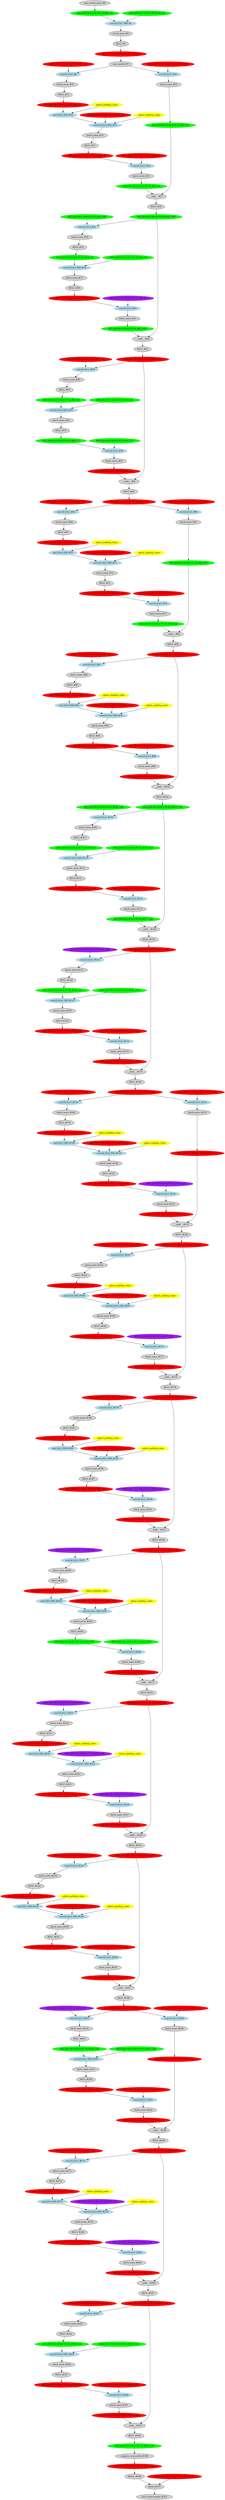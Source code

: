 strict digraph  {
"0 /nncf_model_input_0" [id=0, label="nncf_model_input_#0", scope="", style=filled, type=nncf_model_input];
"1 AsymmetricQuantizer/asymmetric_quantize_0" [color=green, id=1, label="AFQ_[B:8 M:A SGN:S PC:N]_#1_G0", scope=AsymmetricQuantizer, style=filled, type=asymmetric_quantize];
"2 ResNet/NNCFConv2d[conv1]/ModuleDict[pre_ops]/UpdateWeight[0]/SymmetricQuantizer[op]/symmetric_quantize_0" [color=green, id=2, label="WFQ_[B:8 M:S SGN:S PC:Y]_#2_G0", scope="ResNet/NNCFConv2d[conv1]/ModuleDict[pre_ops]/UpdateWeight[0]/SymmetricQuantizer[op]", style=filled, type=symmetric_quantize];
"3 ResNet/NNCFConv2d[conv1]/conv2d_0" [color=lightblue, id=3, label="conv2d_k7x7_PAD_#3", scope="ResNet/NNCFConv2d[conv1]", style=filled, type=conv2d];
"4 ResNet/BatchNorm2d[bn1]/batch_norm_0" [id=4, label="batch_norm_#4", scope="ResNet/BatchNorm2d[bn1]", style=filled, type=batch_norm];
"5 ResNet/ReLU[relu]/RELU_0" [id=5, label="RELU_#5", scope="ResNet/ReLU[relu]", style=filled, type=RELU];
"6 ResNet/ReLU[relu]/SymmetricQuantizer/symmetric_quantize_0" [color=red, id=6, label="AFQ_[B:4 M:S SGN:U PC:N]_#6_G39", scope="ResNet/ReLU[relu]/SymmetricQuantizer", style=filled, type=symmetric_quantize];
"7 ResNet/MaxPool2d[maxpool]/max_pool2d_0" [id=7, label="max_pool2d_#7", scope="ResNet/MaxPool2d[maxpool]", style=filled, type=max_pool2d];
"8 ResNet/Sequential[layer1]/Bottleneck[0]/NNCFConv2d[conv1]/ModuleDict[pre_ops]/UpdateWeight[0]/SymmetricQuantizer[op]/symmetric_quantize_0" [color=red, id=8, label="WFQ_[B:4 M:S SGN:S PC:Y]_#8_G39", scope="ResNet/Sequential[layer1]/Bottleneck[0]/NNCFConv2d[conv1]/ModuleDict[pre_ops]/UpdateWeight[0]/SymmetricQuantizer[op]", style=filled, type=symmetric_quantize];
"9 ResNet/Sequential[layer1]/Bottleneck[0]/NNCFConv2d[conv1]/conv2d_0" [color=lightblue, id=9, label="conv2d_k1x1_#9", scope="ResNet/Sequential[layer1]/Bottleneck[0]/NNCFConv2d[conv1]", style=filled, type=conv2d];
"10 ResNet/Sequential[layer1]/Bottleneck[0]/BatchNorm2d[bn1]/batch_norm_0" [id=10, label="batch_norm_#10", scope="ResNet/Sequential[layer1]/Bottleneck[0]/BatchNorm2d[bn1]", style=filled, type=batch_norm];
"11 ResNet/Sequential[layer1]/Bottleneck[0]/ReLU[relu]/RELU_0" [id=11, label="RELU_#11", scope="ResNet/Sequential[layer1]/Bottleneck[0]/ReLU[relu]", style=filled, type=RELU];
"12 ResNet/Sequential[layer1]/Bottleneck[0]/ReLU[relu]/SymmetricQuantizer/symmetric_quantize_0" [color=red, id=12, label="AFQ_[B:4 M:S SGN:U PC:N]_#12_G1", scope="ResNet/Sequential[layer1]/Bottleneck[0]/ReLU[relu]/SymmetricQuantizer", style=filled, type=symmetric_quantize];
"13 ResNet/Sequential[layer1]/Bottleneck[0]/NNCFConv2d[conv2]/ModuleDict[pre_ops]/UpdateWeight[1]/SymmetricQuantizer[op]/symmetric_quantize_0" [color=red, id=13, label="WFQ_[B:4 M:S SGN:S PC:Y]_#13_G1", scope="ResNet/Sequential[layer1]/Bottleneck[0]/NNCFConv2d[conv2]/ModuleDict[pre_ops]/UpdateWeight[1]/SymmetricQuantizer[op]", style=filled, type=symmetric_quantize];
"14 ResNet/Sequential[layer1]/Bottleneck[0]/NNCFConv2d[conv2]/pad_0" [color=lightblue, id=14, label="pad_k3x3_PAD_#14", scope="ResNet/Sequential[layer1]/Bottleneck[0]/NNCFConv2d[conv2]", style=filled, type=pad];
"15 ResNet/Sequential[layer1]/Bottleneck[0]/NNCFConv2d[conv2]/conv2d_0" [color=lightblue, id=15, label="conv2d_k3x3_PAD_#15", scope="ResNet/Sequential[layer1]/Bottleneck[0]/NNCFConv2d[conv2]", style=filled, type=conv2d];
"16 ResNet/Sequential[layer1]/Bottleneck[0]/BatchNorm2d[bn2]/batch_norm_0" [id=16, label="batch_norm_#16", scope="ResNet/Sequential[layer1]/Bottleneck[0]/BatchNorm2d[bn2]", style=filled, type=batch_norm];
"17 ResNet/Sequential[layer1]/Bottleneck[0]/ReLU[relu]/RELU_1" [id=17, label="RELU_#17", scope="ResNet/Sequential[layer1]/Bottleneck[0]/ReLU[relu]", style=filled, type=RELU];
"18 ResNet/Sequential[layer1]/Bottleneck[0]/ReLU[relu]/SymmetricQuantizer/symmetric_quantize_1" [color=red, id=18, label="AFQ_[B:4 M:S SGN:U PC:N]_#18_G2", scope="ResNet/Sequential[layer1]/Bottleneck[0]/ReLU[relu]/SymmetricQuantizer", style=filled, type=symmetric_quantize];
"19 ResNet/Sequential[layer1]/Bottleneck[0]/NNCFConv2d[conv3]/ModuleDict[pre_ops]/UpdateWeight[0]/SymmetricQuantizer[op]/symmetric_quantize_0" [color=red, id=19, label="WFQ_[B:4 M:S SGN:S PC:Y]_#19_G2", scope="ResNet/Sequential[layer1]/Bottleneck[0]/NNCFConv2d[conv3]/ModuleDict[pre_ops]/UpdateWeight[0]/SymmetricQuantizer[op]", style=filled, type=symmetric_quantize];
"20 ResNet/Sequential[layer1]/Bottleneck[0]/NNCFConv2d[conv3]/conv2d_0" [color=lightblue, id=20, label="conv2d_k1x1_#20", scope="ResNet/Sequential[layer1]/Bottleneck[0]/NNCFConv2d[conv3]", style=filled, type=conv2d];
"21 ResNet/Sequential[layer1]/Bottleneck[0]/BatchNorm2d[bn3]/batch_norm_0" [id=21, label="batch_norm_#21", scope="ResNet/Sequential[layer1]/Bottleneck[0]/BatchNorm2d[bn3]", style=filled, type=batch_norm];
"22 ResNet/Sequential[layer1]/Bottleneck[0]/BatchNorm2d[bn3]/AsymmetricQuantizer/asymmetric_quantize_0" [color=green, id=22, label="AFQ_[B:8 M:A SGN:S PC:N]_#22_G3", scope="ResNet/Sequential[layer1]/Bottleneck[0]/BatchNorm2d[bn3]/AsymmetricQuantizer", style=filled, type=asymmetric_quantize];
"23 ResNet/Sequential[layer1]/Bottleneck[0]/Sequential[downsample]/NNCFConv2d[0]/ModuleDict[pre_ops]/UpdateWeight[0]/SymmetricQuantizer[op]/symmetric_quantize_0" [color=red, id=23, label="WFQ_[B:4 M:S SGN:S PC:Y]_#23_G39", scope="ResNet/Sequential[layer1]/Bottleneck[0]/Sequential[downsample]/NNCFConv2d[0]/ModuleDict[pre_ops]/UpdateWeight[0]/SymmetricQuantizer[op]", style=filled, type=symmetric_quantize];
"24 ResNet/Sequential[layer1]/Bottleneck[0]/Sequential[downsample]/NNCFConv2d[0]/conv2d_0" [color=lightblue, id=24, label="conv2d_k1x1_#24", scope="ResNet/Sequential[layer1]/Bottleneck[0]/Sequential[downsample]/NNCFConv2d[0]", style=filled, type=conv2d];
"25 ResNet/Sequential[layer1]/Bottleneck[0]/Sequential[downsample]/BatchNorm2d[1]/batch_norm_0" [id=25, label="batch_norm_#25", scope="ResNet/Sequential[layer1]/Bottleneck[0]/Sequential[downsample]/BatchNorm2d[1]", style=filled, type=batch_norm];
"26 ResNet/Sequential[layer1]/Bottleneck[0]/Sequential[downsample]/BatchNorm2d[1]/AsymmetricQuantizer/asymmetric_quantize_0" [color=green, id=26, label="AFQ_[B:8 M:A SGN:S PC:N]_#26_G3", scope="ResNet/Sequential[layer1]/Bottleneck[0]/Sequential[downsample]/BatchNorm2d[1]/AsymmetricQuantizer", style=filled, type=asymmetric_quantize];
"27 ResNet/Sequential[layer1]/Bottleneck[0]/__iadd___0" [id=27, label="__iadd___#27", scope="ResNet/Sequential[layer1]/Bottleneck[0]", style=filled, type=__iadd__];
"28 ResNet/Sequential[layer1]/Bottleneck[0]/ReLU[relu]/RELU_2" [id=28, label="RELU_#28", scope="ResNet/Sequential[layer1]/Bottleneck[0]/ReLU[relu]", style=filled, type=RELU];
"29 ResNet/Sequential[layer1]/Bottleneck[0]/ReLU[relu]/AsymmetricQuantizer/asymmetric_quantize_0" [color=green, id=29, label="AFQ_[B:8 M:A SGN:S PC:N]_#29_G40", scope="ResNet/Sequential[layer1]/Bottleneck[0]/ReLU[relu]/AsymmetricQuantizer", style=filled, type=asymmetric_quantize];
"30 ResNet/Sequential[layer1]/Bottleneck[1]/NNCFConv2d[conv1]/ModuleDict[pre_ops]/UpdateWeight[0]/SymmetricQuantizer[op]/symmetric_quantize_0" [color=green, id=30, label="WFQ_[B:8 M:S SGN:S PC:Y]_#30_G40", scope="ResNet/Sequential[layer1]/Bottleneck[1]/NNCFConv2d[conv1]/ModuleDict[pre_ops]/UpdateWeight[0]/SymmetricQuantizer[op]", style=filled, type=symmetric_quantize];
"31 ResNet/Sequential[layer1]/Bottleneck[1]/NNCFConv2d[conv1]/conv2d_0" [color=lightblue, id=31, label="conv2d_k1x1_#31", scope="ResNet/Sequential[layer1]/Bottleneck[1]/NNCFConv2d[conv1]", style=filled, type=conv2d];
"32 ResNet/Sequential[layer1]/Bottleneck[1]/BatchNorm2d[bn1]/batch_norm_0" [id=32, label="batch_norm_#32", scope="ResNet/Sequential[layer1]/Bottleneck[1]/BatchNorm2d[bn1]", style=filled, type=batch_norm];
"33 ResNet/Sequential[layer1]/Bottleneck[1]/ReLU[relu]/RELU_0" [id=33, label="RELU_#33", scope="ResNet/Sequential[layer1]/Bottleneck[1]/ReLU[relu]", style=filled, type=RELU];
"34 ResNet/Sequential[layer1]/Bottleneck[1]/ReLU[relu]/AsymmetricQuantizer/asymmetric_quantize_0" [color=green, id=34, label="AFQ_[B:8 M:A SGN:S PC:N]_#34_G4", scope="ResNet/Sequential[layer1]/Bottleneck[1]/ReLU[relu]/AsymmetricQuantizer", style=filled, type=asymmetric_quantize];
"35 ResNet/Sequential[layer1]/Bottleneck[1]/NNCFConv2d[conv2]/ModuleDict[pre_ops]/UpdateWeight[0]/SymmetricQuantizer[op]/symmetric_quantize_0" [color=green, id=35, label="WFQ_[B:8 M:S SGN:S PC:Y]_#35_G4", scope="ResNet/Sequential[layer1]/Bottleneck[1]/NNCFConv2d[conv2]/ModuleDict[pre_ops]/UpdateWeight[0]/SymmetricQuantizer[op]", style=filled, type=symmetric_quantize];
"36 ResNet/Sequential[layer1]/Bottleneck[1]/NNCFConv2d[conv2]/conv2d_0" [color=lightblue, id=36, label="conv2d_k3x3_PAD_#36", scope="ResNet/Sequential[layer1]/Bottleneck[1]/NNCFConv2d[conv2]", style=filled, type=conv2d];
"37 ResNet/Sequential[layer1]/Bottleneck[1]/BatchNorm2d[bn2]/batch_norm_0" [id=37, label="batch_norm_#37", scope="ResNet/Sequential[layer1]/Bottleneck[1]/BatchNorm2d[bn2]", style=filled, type=batch_norm];
"38 ResNet/Sequential[layer1]/Bottleneck[1]/ReLU[relu]/RELU_1" [id=38, label="RELU_#38", scope="ResNet/Sequential[layer1]/Bottleneck[1]/ReLU[relu]", style=filled, type=RELU];
"39 ResNet/Sequential[layer1]/Bottleneck[1]/ReLU[relu]/SymmetricQuantizer/symmetric_quantize_0" [color=red, id=39, label="AFQ_[B:4 M:S SGN:U PC:N]_#39_G5", scope="ResNet/Sequential[layer1]/Bottleneck[1]/ReLU[relu]/SymmetricQuantizer", style=filled, type=symmetric_quantize];
"40 ResNet/Sequential[layer1]/Bottleneck[1]/NNCFConv2d[conv3]/ModuleDict[pre_ops]/UpdateWeight[0]/SymmetricQuantizer[op]/symmetric_quantize_0" [color=purple, id=40, label="WFQ_[B:2 M:S SGN:S PC:Y]_#40_G5", scope="ResNet/Sequential[layer1]/Bottleneck[1]/NNCFConv2d[conv3]/ModuleDict[pre_ops]/UpdateWeight[0]/SymmetricQuantizer[op]", style=filled, type=symmetric_quantize];
"41 ResNet/Sequential[layer1]/Bottleneck[1]/NNCFConv2d[conv3]/conv2d_0" [color=lightblue, id=41, label="conv2d_k1x1_#41", scope="ResNet/Sequential[layer1]/Bottleneck[1]/NNCFConv2d[conv3]", style=filled, type=conv2d];
"42 ResNet/Sequential[layer1]/Bottleneck[1]/BatchNorm2d[bn3]/batch_norm_0" [id=42, label="batch_norm_#42", scope="ResNet/Sequential[layer1]/Bottleneck[1]/BatchNorm2d[bn3]", style=filled, type=batch_norm];
"43 ResNet/Sequential[layer1]/Bottleneck[1]/BatchNorm2d[bn3]/AsymmetricQuantizer/asymmetric_quantize_0" [color=green, id=43, label="AFQ_[B:8 M:A SGN:S PC:N]_#43_G40", scope="ResNet/Sequential[layer1]/Bottleneck[1]/BatchNorm2d[bn3]/AsymmetricQuantizer", style=filled, type=asymmetric_quantize];
"44 ResNet/Sequential[layer1]/Bottleneck[1]/__iadd___0" [id=44, label="__iadd___#44", scope="ResNet/Sequential[layer1]/Bottleneck[1]", style=filled, type=__iadd__];
"45 ResNet/Sequential[layer1]/Bottleneck[1]/ReLU[relu]/RELU_2" [id=45, label="RELU_#45", scope="ResNet/Sequential[layer1]/Bottleneck[1]/ReLU[relu]", style=filled, type=RELU];
"46 ResNet/Sequential[layer1]/Bottleneck[1]/ReLU[relu]/SymmetricQuantizer/symmetric_quantize_1" [color=red, id=46, label="AFQ_[B:4 M:S SGN:S PC:N]_#46_G41", scope="ResNet/Sequential[layer1]/Bottleneck[1]/ReLU[relu]/SymmetricQuantizer", style=filled, type=symmetric_quantize];
"47 ResNet/Sequential[layer1]/Bottleneck[2]/NNCFConv2d[conv1]/ModuleDict[pre_ops]/UpdateWeight[0]/SymmetricQuantizer[op]/symmetric_quantize_0" [color=red, id=47, label="WFQ_[B:4 M:S SGN:S PC:Y]_#47_G41", scope="ResNet/Sequential[layer1]/Bottleneck[2]/NNCFConv2d[conv1]/ModuleDict[pre_ops]/UpdateWeight[0]/SymmetricQuantizer[op]", style=filled, type=symmetric_quantize];
"48 ResNet/Sequential[layer1]/Bottleneck[2]/NNCFConv2d[conv1]/conv2d_0" [color=lightblue, id=48, label="conv2d_k1x1_#48", scope="ResNet/Sequential[layer1]/Bottleneck[2]/NNCFConv2d[conv1]", style=filled, type=conv2d];
"49 ResNet/Sequential[layer1]/Bottleneck[2]/BatchNorm2d[bn1]/batch_norm_0" [id=49, label="batch_norm_#49", scope="ResNet/Sequential[layer1]/Bottleneck[2]/BatchNorm2d[bn1]", style=filled, type=batch_norm];
"50 ResNet/Sequential[layer1]/Bottleneck[2]/ReLU[relu]/RELU_0" [id=50, label="RELU_#50", scope="ResNet/Sequential[layer1]/Bottleneck[2]/ReLU[relu]", style=filled, type=RELU];
"51 ResNet/Sequential[layer1]/Bottleneck[2]/ReLU[relu]/AsymmetricQuantizer/asymmetric_quantize_0" [color=green, id=51, label="AFQ_[B:8 M:A SGN:S PC:N]_#51_G6", scope="ResNet/Sequential[layer1]/Bottleneck[2]/ReLU[relu]/AsymmetricQuantizer", style=filled, type=asymmetric_quantize];
"52 ResNet/Sequential[layer1]/Bottleneck[2]/NNCFConv2d[conv2]/ModuleDict[pre_ops]/UpdateWeight[0]/SymmetricQuantizer[op]/symmetric_quantize_0" [color=green, id=52, label="WFQ_[B:8 M:S SGN:S PC:Y]_#52_G6", scope="ResNet/Sequential[layer1]/Bottleneck[2]/NNCFConv2d[conv2]/ModuleDict[pre_ops]/UpdateWeight[0]/SymmetricQuantizer[op]", style=filled, type=symmetric_quantize];
"53 ResNet/Sequential[layer1]/Bottleneck[2]/NNCFConv2d[conv2]/conv2d_0" [color=lightblue, id=53, label="conv2d_k3x3_PAD_#53", scope="ResNet/Sequential[layer1]/Bottleneck[2]/NNCFConv2d[conv2]", style=filled, type=conv2d];
"54 ResNet/Sequential[layer1]/Bottleneck[2]/BatchNorm2d[bn2]/batch_norm_0" [id=54, label="batch_norm_#54", scope="ResNet/Sequential[layer1]/Bottleneck[2]/BatchNorm2d[bn2]", style=filled, type=batch_norm];
"55 ResNet/Sequential[layer1]/Bottleneck[2]/ReLU[relu]/RELU_1" [id=55, label="RELU_#55", scope="ResNet/Sequential[layer1]/Bottleneck[2]/ReLU[relu]", style=filled, type=RELU];
"56 ResNet/Sequential[layer1]/Bottleneck[2]/ReLU[relu]/AsymmetricQuantizer/asymmetric_quantize_1" [color=green, id=56, label="AFQ_[B:8 M:A SGN:S PC:N]_#56_G7", scope="ResNet/Sequential[layer1]/Bottleneck[2]/ReLU[relu]/AsymmetricQuantizer", style=filled, type=asymmetric_quantize];
"57 ResNet/Sequential[layer1]/Bottleneck[2]/NNCFConv2d[conv3]/ModuleDict[pre_ops]/UpdateWeight[0]/SymmetricQuantizer[op]/symmetric_quantize_0" [color=green, id=57, label="WFQ_[B:8 M:S SGN:S PC:Y]_#57_G7", scope="ResNet/Sequential[layer1]/Bottleneck[2]/NNCFConv2d[conv3]/ModuleDict[pre_ops]/UpdateWeight[0]/SymmetricQuantizer[op]", style=filled, type=symmetric_quantize];
"58 ResNet/Sequential[layer1]/Bottleneck[2]/NNCFConv2d[conv3]/conv2d_0" [color=lightblue, id=58, label="conv2d_k1x1_#58", scope="ResNet/Sequential[layer1]/Bottleneck[2]/NNCFConv2d[conv3]", style=filled, type=conv2d];
"59 ResNet/Sequential[layer1]/Bottleneck[2]/BatchNorm2d[bn3]/batch_norm_0" [id=59, label="batch_norm_#59", scope="ResNet/Sequential[layer1]/Bottleneck[2]/BatchNorm2d[bn3]", style=filled, type=batch_norm];
"60 ResNet/Sequential[layer1]/Bottleneck[2]/BatchNorm2d[bn3]/SymmetricQuantizer/symmetric_quantize_0" [color=red, id=60, label="AFQ_[B:4 M:S SGN:S PC:N]_#60_G41", scope="ResNet/Sequential[layer1]/Bottleneck[2]/BatchNorm2d[bn3]/SymmetricQuantizer", style=filled, type=symmetric_quantize];
"61 ResNet/Sequential[layer1]/Bottleneck[2]/__iadd___0" [id=61, label="__iadd___#61", scope="ResNet/Sequential[layer1]/Bottleneck[2]", style=filled, type=__iadd__];
"62 ResNet/Sequential[layer1]/Bottleneck[2]/ReLU[relu]/RELU_2" [id=62, label="RELU_#62", scope="ResNet/Sequential[layer1]/Bottleneck[2]/ReLU[relu]", style=filled, type=RELU];
"63 ResNet/Sequential[layer1]/Bottleneck[2]/ReLU[relu]/SymmetricQuantizer/symmetric_quantize_0" [color=red, id=63, label="AFQ_[B:4 M:S SGN:U PC:N]_#63_G42", scope="ResNet/Sequential[layer1]/Bottleneck[2]/ReLU[relu]/SymmetricQuantizer", style=filled, type=symmetric_quantize];
"64 ResNet/Sequential[layer2]/Bottleneck[0]/NNCFConv2d[conv1]/ModuleDict[pre_ops]/UpdateWeight[0]/SymmetricQuantizer[op]/symmetric_quantize_0" [color=red, id=64, label="WFQ_[B:4 M:S SGN:S PC:Y]_#64_G42", scope="ResNet/Sequential[layer2]/Bottleneck[0]/NNCFConv2d[conv1]/ModuleDict[pre_ops]/UpdateWeight[0]/SymmetricQuantizer[op]", style=filled, type=symmetric_quantize];
"65 ResNet/Sequential[layer2]/Bottleneck[0]/NNCFConv2d[conv1]/conv2d_0" [color=lightblue, id=65, label="conv2d_k1x1_#65", scope="ResNet/Sequential[layer2]/Bottleneck[0]/NNCFConv2d[conv1]", style=filled, type=conv2d];
"66 ResNet/Sequential[layer2]/Bottleneck[0]/BatchNorm2d[bn1]/batch_norm_0" [id=66, label="batch_norm_#66", scope="ResNet/Sequential[layer2]/Bottleneck[0]/BatchNorm2d[bn1]", style=filled, type=batch_norm];
"67 ResNet/Sequential[layer2]/Bottleneck[0]/ReLU[relu]/RELU_0" [id=67, label="RELU_#67", scope="ResNet/Sequential[layer2]/Bottleneck[0]/ReLU[relu]", style=filled, type=RELU];
"68 ResNet/Sequential[layer2]/Bottleneck[0]/ReLU[relu]/SymmetricQuantizer/symmetric_quantize_0" [color=red, id=68, label="AFQ_[B:4 M:S SGN:U PC:N]_#68_G8", scope="ResNet/Sequential[layer2]/Bottleneck[0]/ReLU[relu]/SymmetricQuantizer", style=filled, type=symmetric_quantize];
"69 ResNet/Sequential[layer2]/Bottleneck[0]/NNCFConv2d[conv2]/ModuleDict[pre_ops]/UpdateWeight[1]/SymmetricQuantizer[op]/symmetric_quantize_0" [color=red, id=69, label="WFQ_[B:4 M:S SGN:S PC:Y]_#69_G8", scope="ResNet/Sequential[layer2]/Bottleneck[0]/NNCFConv2d[conv2]/ModuleDict[pre_ops]/UpdateWeight[1]/SymmetricQuantizer[op]", style=filled, type=symmetric_quantize];
"70 ResNet/Sequential[layer2]/Bottleneck[0]/NNCFConv2d[conv2]/pad_0" [color=lightblue, id=70, label="pad_k3x3_PAD_#70", scope="ResNet/Sequential[layer2]/Bottleneck[0]/NNCFConv2d[conv2]", style=filled, type=pad];
"71 ResNet/Sequential[layer2]/Bottleneck[0]/NNCFConv2d[conv2]/conv2d_0" [color=lightblue, id=71, label="conv2d_k3x3_PAD_#71", scope="ResNet/Sequential[layer2]/Bottleneck[0]/NNCFConv2d[conv2]", style=filled, type=conv2d];
"72 ResNet/Sequential[layer2]/Bottleneck[0]/BatchNorm2d[bn2]/batch_norm_0" [id=72, label="batch_norm_#72", scope="ResNet/Sequential[layer2]/Bottleneck[0]/BatchNorm2d[bn2]", style=filled, type=batch_norm];
"73 ResNet/Sequential[layer2]/Bottleneck[0]/ReLU[relu]/RELU_1" [id=73, label="RELU_#73", scope="ResNet/Sequential[layer2]/Bottleneck[0]/ReLU[relu]", style=filled, type=RELU];
"74 ResNet/Sequential[layer2]/Bottleneck[0]/ReLU[relu]/SymmetricQuantizer/symmetric_quantize_1" [color=red, id=74, label="AFQ_[B:4 M:S SGN:U PC:N]_#74_G9", scope="ResNet/Sequential[layer2]/Bottleneck[0]/ReLU[relu]/SymmetricQuantizer", style=filled, type=symmetric_quantize];
"75 ResNet/Sequential[layer2]/Bottleneck[0]/NNCFConv2d[conv3]/ModuleDict[pre_ops]/UpdateWeight[0]/SymmetricQuantizer[op]/symmetric_quantize_0" [color=red, id=75, label="WFQ_[B:4 M:S SGN:S PC:Y]_#75_G9", scope="ResNet/Sequential[layer2]/Bottleneck[0]/NNCFConv2d[conv3]/ModuleDict[pre_ops]/UpdateWeight[0]/SymmetricQuantizer[op]", style=filled, type=symmetric_quantize];
"76 ResNet/Sequential[layer2]/Bottleneck[0]/NNCFConv2d[conv3]/conv2d_0" [color=lightblue, id=76, label="conv2d_k1x1_#76", scope="ResNet/Sequential[layer2]/Bottleneck[0]/NNCFConv2d[conv3]", style=filled, type=conv2d];
"77 ResNet/Sequential[layer2]/Bottleneck[0]/BatchNorm2d[bn3]/batch_norm_0" [id=77, label="batch_norm_#77", scope="ResNet/Sequential[layer2]/Bottleneck[0]/BatchNorm2d[bn3]", style=filled, type=batch_norm];
"78 ResNet/Sequential[layer2]/Bottleneck[0]/BatchNorm2d[bn3]/AsymmetricQuantizer/asymmetric_quantize_0" [color=green, id=78, label="AFQ_[B:8 M:A SGN:S PC:N]_#78_G10", scope="ResNet/Sequential[layer2]/Bottleneck[0]/BatchNorm2d[bn3]/AsymmetricQuantizer", style=filled, type=asymmetric_quantize];
"79 ResNet/Sequential[layer2]/Bottleneck[0]/Sequential[downsample]/NNCFConv2d[0]/ModuleDict[pre_ops]/UpdateWeight[0]/SymmetricQuantizer[op]/symmetric_quantize_0" [color=red, id=79, label="WFQ_[B:4 M:S SGN:S PC:Y]_#79_G42", scope="ResNet/Sequential[layer2]/Bottleneck[0]/Sequential[downsample]/NNCFConv2d[0]/ModuleDict[pre_ops]/UpdateWeight[0]/SymmetricQuantizer[op]", style=filled, type=symmetric_quantize];
"80 ResNet/Sequential[layer2]/Bottleneck[0]/Sequential[downsample]/NNCFConv2d[0]/conv2d_0" [color=lightblue, id=80, label="conv2d_k1x1_#80", scope="ResNet/Sequential[layer2]/Bottleneck[0]/Sequential[downsample]/NNCFConv2d[0]", style=filled, type=conv2d];
"81 ResNet/Sequential[layer2]/Bottleneck[0]/Sequential[downsample]/BatchNorm2d[1]/batch_norm_0" [id=81, label="batch_norm_#81", scope="ResNet/Sequential[layer2]/Bottleneck[0]/Sequential[downsample]/BatchNorm2d[1]", style=filled, type=batch_norm];
"82 ResNet/Sequential[layer2]/Bottleneck[0]/Sequential[downsample]/BatchNorm2d[1]/AsymmetricQuantizer/asymmetric_quantize_0" [color=green, id=82, label="AFQ_[B:8 M:A SGN:S PC:N]_#82_G10", scope="ResNet/Sequential[layer2]/Bottleneck[0]/Sequential[downsample]/BatchNorm2d[1]/AsymmetricQuantizer", style=filled, type=asymmetric_quantize];
"83 ResNet/Sequential[layer2]/Bottleneck[0]/__iadd___0" [id=83, label="__iadd___#83", scope="ResNet/Sequential[layer2]/Bottleneck[0]", style=filled, type=__iadd__];
"84 ResNet/Sequential[layer2]/Bottleneck[0]/ReLU[relu]/RELU_2" [id=84, label="RELU_#84", scope="ResNet/Sequential[layer2]/Bottleneck[0]/ReLU[relu]", style=filled, type=RELU];
"85 ResNet/Sequential[layer2]/Bottleneck[0]/ReLU[relu]/SymmetricQuantizer/symmetric_quantize_2" [color=red, id=85, label="AFQ_[B:4 M:S SGN:S PC:N]_#85_G43", scope="ResNet/Sequential[layer2]/Bottleneck[0]/ReLU[relu]/SymmetricQuantizer", style=filled, type=symmetric_quantize];
"86 ResNet/Sequential[layer2]/Bottleneck[1]/NNCFConv2d[conv1]/ModuleDict[pre_ops]/UpdateWeight[0]/SymmetricQuantizer[op]/symmetric_quantize_0" [color=red, id=86, label="WFQ_[B:4 M:S SGN:S PC:Y]_#86_G43", scope="ResNet/Sequential[layer2]/Bottleneck[1]/NNCFConv2d[conv1]/ModuleDict[pre_ops]/UpdateWeight[0]/SymmetricQuantizer[op]", style=filled, type=symmetric_quantize];
"87 ResNet/Sequential[layer2]/Bottleneck[1]/NNCFConv2d[conv1]/conv2d_0" [color=lightblue, id=87, label="conv2d_k1x1_#87", scope="ResNet/Sequential[layer2]/Bottleneck[1]/NNCFConv2d[conv1]", style=filled, type=conv2d];
"88 ResNet/Sequential[layer2]/Bottleneck[1]/BatchNorm2d[bn1]/batch_norm_0" [id=88, label="batch_norm_#88", scope="ResNet/Sequential[layer2]/Bottleneck[1]/BatchNorm2d[bn1]", style=filled, type=batch_norm];
"89 ResNet/Sequential[layer2]/Bottleneck[1]/ReLU[relu]/RELU_0" [id=89, label="RELU_#89", scope="ResNet/Sequential[layer2]/Bottleneck[1]/ReLU[relu]", style=filled, type=RELU];
"90 ResNet/Sequential[layer2]/Bottleneck[1]/ReLU[relu]/SymmetricQuantizer/symmetric_quantize_0" [color=red, id=90, label="AFQ_[B:4 M:S SGN:U PC:N]_#90_G11", scope="ResNet/Sequential[layer2]/Bottleneck[1]/ReLU[relu]/SymmetricQuantizer", style=filled, type=symmetric_quantize];
"91 ResNet/Sequential[layer2]/Bottleneck[1]/NNCFConv2d[conv2]/ModuleDict[pre_ops]/UpdateWeight[1]/SymmetricQuantizer[op]/symmetric_quantize_0" [color=red, id=91, label="WFQ_[B:4 M:S SGN:S PC:Y]_#91_G11", scope="ResNet/Sequential[layer2]/Bottleneck[1]/NNCFConv2d[conv2]/ModuleDict[pre_ops]/UpdateWeight[1]/SymmetricQuantizer[op]", style=filled, type=symmetric_quantize];
"92 ResNet/Sequential[layer2]/Bottleneck[1]/NNCFConv2d[conv2]/pad_0" [color=lightblue, id=92, label="pad_k3x3_PAD_#92", scope="ResNet/Sequential[layer2]/Bottleneck[1]/NNCFConv2d[conv2]", style=filled, type=pad];
"93 ResNet/Sequential[layer2]/Bottleneck[1]/NNCFConv2d[conv2]/conv2d_0" [color=lightblue, id=93, label="conv2d_k3x3_PAD_#93", scope="ResNet/Sequential[layer2]/Bottleneck[1]/NNCFConv2d[conv2]", style=filled, type=conv2d];
"94 ResNet/Sequential[layer2]/Bottleneck[1]/BatchNorm2d[bn2]/batch_norm_0" [id=94, label="batch_norm_#94", scope="ResNet/Sequential[layer2]/Bottleneck[1]/BatchNorm2d[bn2]", style=filled, type=batch_norm];
"95 ResNet/Sequential[layer2]/Bottleneck[1]/ReLU[relu]/RELU_1" [id=95, label="RELU_#95", scope="ResNet/Sequential[layer2]/Bottleneck[1]/ReLU[relu]", style=filled, type=RELU];
"96 ResNet/Sequential[layer2]/Bottleneck[1]/ReLU[relu]/SymmetricQuantizer/symmetric_quantize_1" [color=red, id=96, label="AFQ_[B:4 M:S SGN:U PC:N]_#96_G12", scope="ResNet/Sequential[layer2]/Bottleneck[1]/ReLU[relu]/SymmetricQuantizer", style=filled, type=symmetric_quantize];
"97 ResNet/Sequential[layer2]/Bottleneck[1]/NNCFConv2d[conv3]/ModuleDict[pre_ops]/UpdateWeight[0]/SymmetricQuantizer[op]/symmetric_quantize_0" [color=red, id=97, label="WFQ_[B:4 M:S SGN:S PC:Y]_#97_G12", scope="ResNet/Sequential[layer2]/Bottleneck[1]/NNCFConv2d[conv3]/ModuleDict[pre_ops]/UpdateWeight[0]/SymmetricQuantizer[op]", style=filled, type=symmetric_quantize];
"98 ResNet/Sequential[layer2]/Bottleneck[1]/NNCFConv2d[conv3]/conv2d_0" [color=lightblue, id=98, label="conv2d_k1x1_#98", scope="ResNet/Sequential[layer2]/Bottleneck[1]/NNCFConv2d[conv3]", style=filled, type=conv2d];
"99 ResNet/Sequential[layer2]/Bottleneck[1]/BatchNorm2d[bn3]/batch_norm_0" [id=99, label="batch_norm_#99", scope="ResNet/Sequential[layer2]/Bottleneck[1]/BatchNorm2d[bn3]", style=filled, type=batch_norm];
"100 ResNet/Sequential[layer2]/Bottleneck[1]/BatchNorm2d[bn3]/SymmetricQuantizer/symmetric_quantize_0" [color=red, id=100, label="AFQ_[B:4 M:S SGN:S PC:N]_#100_G43", scope="ResNet/Sequential[layer2]/Bottleneck[1]/BatchNorm2d[bn3]/SymmetricQuantizer", style=filled, type=symmetric_quantize];
"101 ResNet/Sequential[layer2]/Bottleneck[1]/__iadd___0" [id=101, label="__iadd___#101", scope="ResNet/Sequential[layer2]/Bottleneck[1]", style=filled, type=__iadd__];
"102 ResNet/Sequential[layer2]/Bottleneck[1]/ReLU[relu]/RELU_2" [id=102, label="RELU_#102", scope="ResNet/Sequential[layer2]/Bottleneck[1]/ReLU[relu]", style=filled, type=RELU];
"103 ResNet/Sequential[layer2]/Bottleneck[1]/ReLU[relu]/AsymmetricQuantizer/asymmetric_quantize_0" [color=green, id=103, label="AFQ_[B:8 M:A SGN:S PC:N]_#103_G44", scope="ResNet/Sequential[layer2]/Bottleneck[1]/ReLU[relu]/AsymmetricQuantizer", style=filled, type=asymmetric_quantize];
"104 ResNet/Sequential[layer2]/Bottleneck[2]/NNCFConv2d[conv1]/ModuleDict[pre_ops]/UpdateWeight[0]/SymmetricQuantizer[op]/symmetric_quantize_0" [color=green, id=104, label="WFQ_[B:8 M:S SGN:S PC:Y]_#104_G44", scope="ResNet/Sequential[layer2]/Bottleneck[2]/NNCFConv2d[conv1]/ModuleDict[pre_ops]/UpdateWeight[0]/SymmetricQuantizer[op]", style=filled, type=symmetric_quantize];
"105 ResNet/Sequential[layer2]/Bottleneck[2]/NNCFConv2d[conv1]/conv2d_0" [color=lightblue, id=105, label="conv2d_k1x1_#105", scope="ResNet/Sequential[layer2]/Bottleneck[2]/NNCFConv2d[conv1]", style=filled, type=conv2d];
"106 ResNet/Sequential[layer2]/Bottleneck[2]/BatchNorm2d[bn1]/batch_norm_0" [id=106, label="batch_norm_#106", scope="ResNet/Sequential[layer2]/Bottleneck[2]/BatchNorm2d[bn1]", style=filled, type=batch_norm];
"107 ResNet/Sequential[layer2]/Bottleneck[2]/ReLU[relu]/RELU_0" [id=107, label="RELU_#107", scope="ResNet/Sequential[layer2]/Bottleneck[2]/ReLU[relu]", style=filled, type=RELU];
"108 ResNet/Sequential[layer2]/Bottleneck[2]/ReLU[relu]/AsymmetricQuantizer/asymmetric_quantize_0" [color=green, id=108, label="AFQ_[B:8 M:A SGN:S PC:N]_#108_G13", scope="ResNet/Sequential[layer2]/Bottleneck[2]/ReLU[relu]/AsymmetricQuantizer", style=filled, type=asymmetric_quantize];
"109 ResNet/Sequential[layer2]/Bottleneck[2]/NNCFConv2d[conv2]/ModuleDict[pre_ops]/UpdateWeight[0]/SymmetricQuantizer[op]/symmetric_quantize_0" [color=green, id=109, label="WFQ_[B:8 M:S SGN:S PC:Y]_#109_G13", scope="ResNet/Sequential[layer2]/Bottleneck[2]/NNCFConv2d[conv2]/ModuleDict[pre_ops]/UpdateWeight[0]/SymmetricQuantizer[op]", style=filled, type=symmetric_quantize];
"110 ResNet/Sequential[layer2]/Bottleneck[2]/NNCFConv2d[conv2]/conv2d_0" [color=lightblue, id=110, label="conv2d_k3x3_PAD_#110", scope="ResNet/Sequential[layer2]/Bottleneck[2]/NNCFConv2d[conv2]", style=filled, type=conv2d];
"111 ResNet/Sequential[layer2]/Bottleneck[2]/BatchNorm2d[bn2]/batch_norm_0" [id=111, label="batch_norm_#111", scope="ResNet/Sequential[layer2]/Bottleneck[2]/BatchNorm2d[bn2]", style=filled, type=batch_norm];
"112 ResNet/Sequential[layer2]/Bottleneck[2]/ReLU[relu]/RELU_1" [id=112, label="RELU_#112", scope="ResNet/Sequential[layer2]/Bottleneck[2]/ReLU[relu]", style=filled, type=RELU];
"113 ResNet/Sequential[layer2]/Bottleneck[2]/ReLU[relu]/SymmetricQuantizer/symmetric_quantize_0" [color=red, id=113, label="AFQ_[B:4 M:S SGN:U PC:N]_#113_G14", scope="ResNet/Sequential[layer2]/Bottleneck[2]/ReLU[relu]/SymmetricQuantizer", style=filled, type=symmetric_quantize];
"114 ResNet/Sequential[layer2]/Bottleneck[2]/NNCFConv2d[conv3]/ModuleDict[pre_ops]/UpdateWeight[0]/SymmetricQuantizer[op]/symmetric_quantize_0" [color=red, id=114, label="WFQ_[B:4 M:S SGN:S PC:Y]_#114_G14", scope="ResNet/Sequential[layer2]/Bottleneck[2]/NNCFConv2d[conv3]/ModuleDict[pre_ops]/UpdateWeight[0]/SymmetricQuantizer[op]", style=filled, type=symmetric_quantize];
"115 ResNet/Sequential[layer2]/Bottleneck[2]/NNCFConv2d[conv3]/conv2d_0" [color=lightblue, id=115, label="conv2d_k1x1_#115", scope="ResNet/Sequential[layer2]/Bottleneck[2]/NNCFConv2d[conv3]", style=filled, type=conv2d];
"116 ResNet/Sequential[layer2]/Bottleneck[2]/BatchNorm2d[bn3]/batch_norm_0" [id=116, label="batch_norm_#116", scope="ResNet/Sequential[layer2]/Bottleneck[2]/BatchNorm2d[bn3]", style=filled, type=batch_norm];
"117 ResNet/Sequential[layer2]/Bottleneck[2]/BatchNorm2d[bn3]/AsymmetricQuantizer/asymmetric_quantize_0" [color=green, id=117, label="AFQ_[B:8 M:A SGN:S PC:N]_#117_G44", scope="ResNet/Sequential[layer2]/Bottleneck[2]/BatchNorm2d[bn3]/AsymmetricQuantizer", style=filled, type=asymmetric_quantize];
"118 ResNet/Sequential[layer2]/Bottleneck[2]/__iadd___0" [id=118, label="__iadd___#118", scope="ResNet/Sequential[layer2]/Bottleneck[2]", style=filled, type=__iadd__];
"119 ResNet/Sequential[layer2]/Bottleneck[2]/ReLU[relu]/RELU_2" [id=119, label="RELU_#119", scope="ResNet/Sequential[layer2]/Bottleneck[2]/ReLU[relu]", style=filled, type=RELU];
"120 ResNet/Sequential[layer2]/Bottleneck[2]/ReLU[relu]/SymmetricQuantizer/symmetric_quantize_1" [color=red, id=120, label="AFQ_[B:4 M:S SGN:S PC:N]_#120_G45", scope="ResNet/Sequential[layer2]/Bottleneck[2]/ReLU[relu]/SymmetricQuantizer", style=filled, type=symmetric_quantize];
"121 ResNet/Sequential[layer2]/Bottleneck[3]/NNCFConv2d[conv1]/ModuleDict[pre_ops]/UpdateWeight[0]/SymmetricQuantizer[op]/symmetric_quantize_0" [color=purple, id=121, label="WFQ_[B:2 M:S SGN:S PC:Y]_#121_G45", scope="ResNet/Sequential[layer2]/Bottleneck[3]/NNCFConv2d[conv1]/ModuleDict[pre_ops]/UpdateWeight[0]/SymmetricQuantizer[op]", style=filled, type=symmetric_quantize];
"122 ResNet/Sequential[layer2]/Bottleneck[3]/NNCFConv2d[conv1]/conv2d_0" [color=lightblue, id=122, label="conv2d_k1x1_#122", scope="ResNet/Sequential[layer2]/Bottleneck[3]/NNCFConv2d[conv1]", style=filled, type=conv2d];
"123 ResNet/Sequential[layer2]/Bottleneck[3]/BatchNorm2d[bn1]/batch_norm_0" [id=123, label="batch_norm_#123", scope="ResNet/Sequential[layer2]/Bottleneck[3]/BatchNorm2d[bn1]", style=filled, type=batch_norm];
"124 ResNet/Sequential[layer2]/Bottleneck[3]/ReLU[relu]/RELU_0" [id=124, label="RELU_#124", scope="ResNet/Sequential[layer2]/Bottleneck[3]/ReLU[relu]", style=filled, type=RELU];
"125 ResNet/Sequential[layer2]/Bottleneck[3]/ReLU[relu]/AsymmetricQuantizer/asymmetric_quantize_0" [color=green, id=125, label="AFQ_[B:8 M:A SGN:S PC:N]_#125_G15", scope="ResNet/Sequential[layer2]/Bottleneck[3]/ReLU[relu]/AsymmetricQuantizer", style=filled, type=asymmetric_quantize];
"126 ResNet/Sequential[layer2]/Bottleneck[3]/NNCFConv2d[conv2]/ModuleDict[pre_ops]/UpdateWeight[0]/SymmetricQuantizer[op]/symmetric_quantize_0" [color=green, id=126, label="WFQ_[B:8 M:S SGN:S PC:Y]_#126_G15", scope="ResNet/Sequential[layer2]/Bottleneck[3]/NNCFConv2d[conv2]/ModuleDict[pre_ops]/UpdateWeight[0]/SymmetricQuantizer[op]", style=filled, type=symmetric_quantize];
"127 ResNet/Sequential[layer2]/Bottleneck[3]/NNCFConv2d[conv2]/conv2d_0" [color=lightblue, id=127, label="conv2d_k3x3_PAD_#127", scope="ResNet/Sequential[layer2]/Bottleneck[3]/NNCFConv2d[conv2]", style=filled, type=conv2d];
"128 ResNet/Sequential[layer2]/Bottleneck[3]/BatchNorm2d[bn2]/batch_norm_0" [id=128, label="batch_norm_#128", scope="ResNet/Sequential[layer2]/Bottleneck[3]/BatchNorm2d[bn2]", style=filled, type=batch_norm];
"129 ResNet/Sequential[layer2]/Bottleneck[3]/ReLU[relu]/RELU_1" [id=129, label="RELU_#129", scope="ResNet/Sequential[layer2]/Bottleneck[3]/ReLU[relu]", style=filled, type=RELU];
"130 ResNet/Sequential[layer2]/Bottleneck[3]/ReLU[relu]/SymmetricQuantizer/symmetric_quantize_0" [color=red, id=130, label="AFQ_[B:4 M:S SGN:U PC:N]_#130_G16", scope="ResNet/Sequential[layer2]/Bottleneck[3]/ReLU[relu]/SymmetricQuantizer", style=filled, type=symmetric_quantize];
"131 ResNet/Sequential[layer2]/Bottleneck[3]/NNCFConv2d[conv3]/ModuleDict[pre_ops]/UpdateWeight[0]/SymmetricQuantizer[op]/symmetric_quantize_0" [color=red, id=131, label="WFQ_[B:4 M:S SGN:S PC:Y]_#131_G16", scope="ResNet/Sequential[layer2]/Bottleneck[3]/NNCFConv2d[conv3]/ModuleDict[pre_ops]/UpdateWeight[0]/SymmetricQuantizer[op]", style=filled, type=symmetric_quantize];
"132 ResNet/Sequential[layer2]/Bottleneck[3]/NNCFConv2d[conv3]/conv2d_0" [color=lightblue, id=132, label="conv2d_k1x1_#132", scope="ResNet/Sequential[layer2]/Bottleneck[3]/NNCFConv2d[conv3]", style=filled, type=conv2d];
"133 ResNet/Sequential[layer2]/Bottleneck[3]/BatchNorm2d[bn3]/batch_norm_0" [id=133, label="batch_norm_#133", scope="ResNet/Sequential[layer2]/Bottleneck[3]/BatchNorm2d[bn3]", style=filled, type=batch_norm];
"134 ResNet/Sequential[layer2]/Bottleneck[3]/BatchNorm2d[bn3]/SymmetricQuantizer/symmetric_quantize_0" [color=red, id=134, label="AFQ_[B:4 M:S SGN:S PC:N]_#134_G45", scope="ResNet/Sequential[layer2]/Bottleneck[3]/BatchNorm2d[bn3]/SymmetricQuantizer", style=filled, type=symmetric_quantize];
"135 ResNet/Sequential[layer2]/Bottleneck[3]/__iadd___0" [id=135, label="__iadd___#135", scope="ResNet/Sequential[layer2]/Bottleneck[3]", style=filled, type=__iadd__];
"136 ResNet/Sequential[layer2]/Bottleneck[3]/ReLU[relu]/RELU_2" [id=136, label="RELU_#136", scope="ResNet/Sequential[layer2]/Bottleneck[3]/ReLU[relu]", style=filled, type=RELU];
"137 ResNet/Sequential[layer2]/Bottleneck[3]/ReLU[relu]/SymmetricQuantizer/symmetric_quantize_1" [color=red, id=137, label="AFQ_[B:4 M:S SGN:U PC:N]_#137_G46", scope="ResNet/Sequential[layer2]/Bottleneck[3]/ReLU[relu]/SymmetricQuantizer", style=filled, type=symmetric_quantize];
"138 ResNet/Sequential[layer3]/Bottleneck[0]/NNCFConv2d[conv1]/ModuleDict[pre_ops]/UpdateWeight[0]/SymmetricQuantizer[op]/symmetric_quantize_0" [color=red, id=138, label="WFQ_[B:4 M:S SGN:S PC:Y]_#138_G46", scope="ResNet/Sequential[layer3]/Bottleneck[0]/NNCFConv2d[conv1]/ModuleDict[pre_ops]/UpdateWeight[0]/SymmetricQuantizer[op]", style=filled, type=symmetric_quantize];
"139 ResNet/Sequential[layer3]/Bottleneck[0]/NNCFConv2d[conv1]/conv2d_0" [color=lightblue, id=139, label="conv2d_k1x1_#139", scope="ResNet/Sequential[layer3]/Bottleneck[0]/NNCFConv2d[conv1]", style=filled, type=conv2d];
"140 ResNet/Sequential[layer3]/Bottleneck[0]/BatchNorm2d[bn1]/batch_norm_0" [id=140, label="batch_norm_#140", scope="ResNet/Sequential[layer3]/Bottleneck[0]/BatchNorm2d[bn1]", style=filled, type=batch_norm];
"141 ResNet/Sequential[layer3]/Bottleneck[0]/ReLU[relu]/RELU_0" [id=141, label="RELU_#141", scope="ResNet/Sequential[layer3]/Bottleneck[0]/ReLU[relu]", style=filled, type=RELU];
"142 ResNet/Sequential[layer3]/Bottleneck[0]/ReLU[relu]/SymmetricQuantizer/symmetric_quantize_0" [color=red, id=142, label="AFQ_[B:4 M:S SGN:U PC:N]_#142_G17", scope="ResNet/Sequential[layer3]/Bottleneck[0]/ReLU[relu]/SymmetricQuantizer", style=filled, type=symmetric_quantize];
"143 ResNet/Sequential[layer3]/Bottleneck[0]/NNCFConv2d[conv2]/ModuleDict[pre_ops]/UpdateWeight[1]/SymmetricQuantizer[op]/symmetric_quantize_0" [color=red, id=143, label="WFQ_[B:4 M:S SGN:S PC:Y]_#143_G17", scope="ResNet/Sequential[layer3]/Bottleneck[0]/NNCFConv2d[conv2]/ModuleDict[pre_ops]/UpdateWeight[1]/SymmetricQuantizer[op]", style=filled, type=symmetric_quantize];
"144 ResNet/Sequential[layer3]/Bottleneck[0]/NNCFConv2d[conv2]/pad_0" [color=lightblue, id=144, label="pad_k3x3_PAD_#144", scope="ResNet/Sequential[layer3]/Bottleneck[0]/NNCFConv2d[conv2]", style=filled, type=pad];
"145 ResNet/Sequential[layer3]/Bottleneck[0]/NNCFConv2d[conv2]/conv2d_0" [color=lightblue, id=145, label="conv2d_k3x3_PAD_#145", scope="ResNet/Sequential[layer3]/Bottleneck[0]/NNCFConv2d[conv2]", style=filled, type=conv2d];
"146 ResNet/Sequential[layer3]/Bottleneck[0]/BatchNorm2d[bn2]/batch_norm_0" [id=146, label="batch_norm_#146", scope="ResNet/Sequential[layer3]/Bottleneck[0]/BatchNorm2d[bn2]", style=filled, type=batch_norm];
"147 ResNet/Sequential[layer3]/Bottleneck[0]/ReLU[relu]/RELU_1" [id=147, label="RELU_#147", scope="ResNet/Sequential[layer3]/Bottleneck[0]/ReLU[relu]", style=filled, type=RELU];
"148 ResNet/Sequential[layer3]/Bottleneck[0]/ReLU[relu]/SymmetricQuantizer/symmetric_quantize_1" [color=red, id=148, label="AFQ_[B:4 M:S SGN:U PC:N]_#148_G18", scope="ResNet/Sequential[layer3]/Bottleneck[0]/ReLU[relu]/SymmetricQuantizer", style=filled, type=symmetric_quantize];
"149 ResNet/Sequential[layer3]/Bottleneck[0]/NNCFConv2d[conv3]/ModuleDict[pre_ops]/UpdateWeight[0]/SymmetricQuantizer[op]/symmetric_quantize_0" [color=purple, id=149, label="WFQ_[B:2 M:S SGN:S PC:Y]_#149_G18", scope="ResNet/Sequential[layer3]/Bottleneck[0]/NNCFConv2d[conv3]/ModuleDict[pre_ops]/UpdateWeight[0]/SymmetricQuantizer[op]", style=filled, type=symmetric_quantize];
"150 ResNet/Sequential[layer3]/Bottleneck[0]/NNCFConv2d[conv3]/conv2d_0" [color=lightblue, id=150, label="conv2d_k1x1_#150", scope="ResNet/Sequential[layer3]/Bottleneck[0]/NNCFConv2d[conv3]", style=filled, type=conv2d];
"151 ResNet/Sequential[layer3]/Bottleneck[0]/BatchNorm2d[bn3]/batch_norm_0" [id=151, label="batch_norm_#151", scope="ResNet/Sequential[layer3]/Bottleneck[0]/BatchNorm2d[bn3]", style=filled, type=batch_norm];
"152 ResNet/Sequential[layer3]/Bottleneck[0]/BatchNorm2d[bn3]/SymmetricQuantizer/symmetric_quantize_0" [color=red, id=152, label="AFQ_[B:4 M:S SGN:S PC:N]_#152_G19", scope="ResNet/Sequential[layer3]/Bottleneck[0]/BatchNorm2d[bn3]/SymmetricQuantizer", style=filled, type=symmetric_quantize];
"153 ResNet/Sequential[layer3]/Bottleneck[0]/Sequential[downsample]/NNCFConv2d[0]/ModuleDict[pre_ops]/UpdateWeight[0]/SymmetricQuantizer[op]/symmetric_quantize_0" [color=red, id=153, label="WFQ_[B:4 M:S SGN:S PC:Y]_#153_G46", scope="ResNet/Sequential[layer3]/Bottleneck[0]/Sequential[downsample]/NNCFConv2d[0]/ModuleDict[pre_ops]/UpdateWeight[0]/SymmetricQuantizer[op]", style=filled, type=symmetric_quantize];
"154 ResNet/Sequential[layer3]/Bottleneck[0]/Sequential[downsample]/NNCFConv2d[0]/conv2d_0" [color=lightblue, id=154, label="conv2d_k1x1_#154", scope="ResNet/Sequential[layer3]/Bottleneck[0]/Sequential[downsample]/NNCFConv2d[0]", style=filled, type=conv2d];
"155 ResNet/Sequential[layer3]/Bottleneck[0]/Sequential[downsample]/BatchNorm2d[1]/batch_norm_0" [id=155, label="batch_norm_#155", scope="ResNet/Sequential[layer3]/Bottleneck[0]/Sequential[downsample]/BatchNorm2d[1]", style=filled, type=batch_norm];
"156 ResNet/Sequential[layer3]/Bottleneck[0]/Sequential[downsample]/BatchNorm2d[1]/SymmetricQuantizer/symmetric_quantize_0" [color=red, id=156, label="AFQ_[B:4 M:S SGN:S PC:N]_#156_G19", scope="ResNet/Sequential[layer3]/Bottleneck[0]/Sequential[downsample]/BatchNorm2d[1]/SymmetricQuantizer", style=filled, type=symmetric_quantize];
"157 ResNet/Sequential[layer3]/Bottleneck[0]/__iadd___0" [id=157, label="__iadd___#157", scope="ResNet/Sequential[layer3]/Bottleneck[0]", style=filled, type=__iadd__];
"158 ResNet/Sequential[layer3]/Bottleneck[0]/ReLU[relu]/RELU_2" [id=158, label="RELU_#158", scope="ResNet/Sequential[layer3]/Bottleneck[0]/ReLU[relu]", style=filled, type=RELU];
"159 ResNet/Sequential[layer3]/Bottleneck[0]/ReLU[relu]/SymmetricQuantizer/symmetric_quantize_2" [color=red, id=159, label="AFQ_[B:4 M:S SGN:S PC:N]_#159_G47", scope="ResNet/Sequential[layer3]/Bottleneck[0]/ReLU[relu]/SymmetricQuantizer", style=filled, type=symmetric_quantize];
"160 ResNet/Sequential[layer3]/Bottleneck[1]/NNCFConv2d[conv1]/ModuleDict[pre_ops]/UpdateWeight[0]/SymmetricQuantizer[op]/symmetric_quantize_0" [color=red, id=160, label="WFQ_[B:4 M:S SGN:S PC:Y]_#160_G47", scope="ResNet/Sequential[layer3]/Bottleneck[1]/NNCFConv2d[conv1]/ModuleDict[pre_ops]/UpdateWeight[0]/SymmetricQuantizer[op]", style=filled, type=symmetric_quantize];
"161 ResNet/Sequential[layer3]/Bottleneck[1]/NNCFConv2d[conv1]/conv2d_0" [color=lightblue, id=161, label="conv2d_k1x1_#161", scope="ResNet/Sequential[layer3]/Bottleneck[1]/NNCFConv2d[conv1]", style=filled, type=conv2d];
"162 ResNet/Sequential[layer3]/Bottleneck[1]/BatchNorm2d[bn1]/batch_norm_0" [id=162, label="batch_norm_#162", scope="ResNet/Sequential[layer3]/Bottleneck[1]/BatchNorm2d[bn1]", style=filled, type=batch_norm];
"163 ResNet/Sequential[layer3]/Bottleneck[1]/ReLU[relu]/RELU_0" [id=163, label="RELU_#163", scope="ResNet/Sequential[layer3]/Bottleneck[1]/ReLU[relu]", style=filled, type=RELU];
"164 ResNet/Sequential[layer3]/Bottleneck[1]/ReLU[relu]/SymmetricQuantizer/symmetric_quantize_0" [color=red, id=164, label="AFQ_[B:4 M:S SGN:U PC:N]_#164_G20", scope="ResNet/Sequential[layer3]/Bottleneck[1]/ReLU[relu]/SymmetricQuantizer", style=filled, type=symmetric_quantize];
"165 ResNet/Sequential[layer3]/Bottleneck[1]/NNCFConv2d[conv2]/ModuleDict[pre_ops]/UpdateWeight[1]/SymmetricQuantizer[op]/symmetric_quantize_0" [color=red, id=165, label="WFQ_[B:4 M:S SGN:S PC:Y]_#165_G20", scope="ResNet/Sequential[layer3]/Bottleneck[1]/NNCFConv2d[conv2]/ModuleDict[pre_ops]/UpdateWeight[1]/SymmetricQuantizer[op]", style=filled, type=symmetric_quantize];
"166 ResNet/Sequential[layer3]/Bottleneck[1]/NNCFConv2d[conv2]/pad_0" [color=lightblue, id=166, label="pad_k3x3_PAD_#166", scope="ResNet/Sequential[layer3]/Bottleneck[1]/NNCFConv2d[conv2]", style=filled, type=pad];
"167 ResNet/Sequential[layer3]/Bottleneck[1]/NNCFConv2d[conv2]/conv2d_0" [color=lightblue, id=167, label="conv2d_k3x3_PAD_#167", scope="ResNet/Sequential[layer3]/Bottleneck[1]/NNCFConv2d[conv2]", style=filled, type=conv2d];
"168 ResNet/Sequential[layer3]/Bottleneck[1]/BatchNorm2d[bn2]/batch_norm_0" [id=168, label="batch_norm_#168", scope="ResNet/Sequential[layer3]/Bottleneck[1]/BatchNorm2d[bn2]", style=filled, type=batch_norm];
"169 ResNet/Sequential[layer3]/Bottleneck[1]/ReLU[relu]/RELU_1" [id=169, label="RELU_#169", scope="ResNet/Sequential[layer3]/Bottleneck[1]/ReLU[relu]", style=filled, type=RELU];
"170 ResNet/Sequential[layer3]/Bottleneck[1]/ReLU[relu]/SymmetricQuantizer/symmetric_quantize_1" [color=red, id=170, label="AFQ_[B:4 M:S SGN:U PC:N]_#170_G21", scope="ResNet/Sequential[layer3]/Bottleneck[1]/ReLU[relu]/SymmetricQuantizer", style=filled, type=symmetric_quantize];
"171 ResNet/Sequential[layer3]/Bottleneck[1]/NNCFConv2d[conv3]/ModuleDict[pre_ops]/UpdateWeight[0]/SymmetricQuantizer[op]/symmetric_quantize_0" [color=purple, id=171, label="WFQ_[B:2 M:S SGN:S PC:Y]_#171_G21", scope="ResNet/Sequential[layer3]/Bottleneck[1]/NNCFConv2d[conv3]/ModuleDict[pre_ops]/UpdateWeight[0]/SymmetricQuantizer[op]", style=filled, type=symmetric_quantize];
"172 ResNet/Sequential[layer3]/Bottleneck[1]/NNCFConv2d[conv3]/conv2d_0" [color=lightblue, id=172, label="conv2d_k1x1_#172", scope="ResNet/Sequential[layer3]/Bottleneck[1]/NNCFConv2d[conv3]", style=filled, type=conv2d];
"173 ResNet/Sequential[layer3]/Bottleneck[1]/BatchNorm2d[bn3]/batch_norm_0" [id=173, label="batch_norm_#173", scope="ResNet/Sequential[layer3]/Bottleneck[1]/BatchNorm2d[bn3]", style=filled, type=batch_norm];
"174 ResNet/Sequential[layer3]/Bottleneck[1]/BatchNorm2d[bn3]/SymmetricQuantizer/symmetric_quantize_0" [color=red, id=174, label="AFQ_[B:4 M:S SGN:S PC:N]_#174_G47", scope="ResNet/Sequential[layer3]/Bottleneck[1]/BatchNorm2d[bn3]/SymmetricQuantizer", style=filled, type=symmetric_quantize];
"175 ResNet/Sequential[layer3]/Bottleneck[1]/__iadd___0" [id=175, label="__iadd___#175", scope="ResNet/Sequential[layer3]/Bottleneck[1]", style=filled, type=__iadd__];
"176 ResNet/Sequential[layer3]/Bottleneck[1]/ReLU[relu]/RELU_2" [id=176, label="RELU_#176", scope="ResNet/Sequential[layer3]/Bottleneck[1]/ReLU[relu]", style=filled, type=RELU];
"177 ResNet/Sequential[layer3]/Bottleneck[1]/ReLU[relu]/SymmetricQuantizer/symmetric_quantize_2" [color=red, id=177, label="AFQ_[B:4 M:S SGN:S PC:N]_#177_G48", scope="ResNet/Sequential[layer3]/Bottleneck[1]/ReLU[relu]/SymmetricQuantizer", style=filled, type=symmetric_quantize];
"178 ResNet/Sequential[layer3]/Bottleneck[2]/NNCFConv2d[conv1]/ModuleDict[pre_ops]/UpdateWeight[0]/SymmetricQuantizer[op]/symmetric_quantize_0" [color=red, id=178, label="WFQ_[B:4 M:S SGN:S PC:Y]_#178_G48", scope="ResNet/Sequential[layer3]/Bottleneck[2]/NNCFConv2d[conv1]/ModuleDict[pre_ops]/UpdateWeight[0]/SymmetricQuantizer[op]", style=filled, type=symmetric_quantize];
"179 ResNet/Sequential[layer3]/Bottleneck[2]/NNCFConv2d[conv1]/conv2d_0" [color=lightblue, id=179, label="conv2d_k1x1_#179", scope="ResNet/Sequential[layer3]/Bottleneck[2]/NNCFConv2d[conv1]", style=filled, type=conv2d];
"180 ResNet/Sequential[layer3]/Bottleneck[2]/BatchNorm2d[bn1]/batch_norm_0" [id=180, label="batch_norm_#180", scope="ResNet/Sequential[layer3]/Bottleneck[2]/BatchNorm2d[bn1]", style=filled, type=batch_norm];
"181 ResNet/Sequential[layer3]/Bottleneck[2]/ReLU[relu]/RELU_0" [id=181, label="RELU_#181", scope="ResNet/Sequential[layer3]/Bottleneck[2]/ReLU[relu]", style=filled, type=RELU];
"182 ResNet/Sequential[layer3]/Bottleneck[2]/ReLU[relu]/SymmetricQuantizer/symmetric_quantize_0" [color=red, id=182, label="AFQ_[B:4 M:S SGN:U PC:N]_#182_G22", scope="ResNet/Sequential[layer3]/Bottleneck[2]/ReLU[relu]/SymmetricQuantizer", style=filled, type=symmetric_quantize];
"183 ResNet/Sequential[layer3]/Bottleneck[2]/NNCFConv2d[conv2]/ModuleDict[pre_ops]/UpdateWeight[1]/SymmetricQuantizer[op]/symmetric_quantize_0" [color=red, id=183, label="WFQ_[B:4 M:S SGN:S PC:Y]_#183_G22", scope="ResNet/Sequential[layer3]/Bottleneck[2]/NNCFConv2d[conv2]/ModuleDict[pre_ops]/UpdateWeight[1]/SymmetricQuantizer[op]", style=filled, type=symmetric_quantize];
"184 ResNet/Sequential[layer3]/Bottleneck[2]/NNCFConv2d[conv2]/pad_0" [color=lightblue, id=184, label="pad_k3x3_PAD_#184", scope="ResNet/Sequential[layer3]/Bottleneck[2]/NNCFConv2d[conv2]", style=filled, type=pad];
"185 ResNet/Sequential[layer3]/Bottleneck[2]/NNCFConv2d[conv2]/conv2d_0" [color=lightblue, id=185, label="conv2d_k3x3_PAD_#185", scope="ResNet/Sequential[layer3]/Bottleneck[2]/NNCFConv2d[conv2]", style=filled, type=conv2d];
"186 ResNet/Sequential[layer3]/Bottleneck[2]/BatchNorm2d[bn2]/batch_norm_0" [id=186, label="batch_norm_#186", scope="ResNet/Sequential[layer3]/Bottleneck[2]/BatchNorm2d[bn2]", style=filled, type=batch_norm];
"187 ResNet/Sequential[layer3]/Bottleneck[2]/ReLU[relu]/RELU_1" [id=187, label="RELU_#187", scope="ResNet/Sequential[layer3]/Bottleneck[2]/ReLU[relu]", style=filled, type=RELU];
"188 ResNet/Sequential[layer3]/Bottleneck[2]/ReLU[relu]/SymmetricQuantizer/symmetric_quantize_1" [color=red, id=188, label="AFQ_[B:4 M:S SGN:U PC:N]_#188_G23", scope="ResNet/Sequential[layer3]/Bottleneck[2]/ReLU[relu]/SymmetricQuantizer", style=filled, type=symmetric_quantize];
"189 ResNet/Sequential[layer3]/Bottleneck[2]/NNCFConv2d[conv3]/ModuleDict[pre_ops]/UpdateWeight[0]/SymmetricQuantizer[op]/symmetric_quantize_0" [color=purple, id=189, label="WFQ_[B:2 M:S SGN:S PC:Y]_#189_G23", scope="ResNet/Sequential[layer3]/Bottleneck[2]/NNCFConv2d[conv3]/ModuleDict[pre_ops]/UpdateWeight[0]/SymmetricQuantizer[op]", style=filled, type=symmetric_quantize];
"190 ResNet/Sequential[layer3]/Bottleneck[2]/NNCFConv2d[conv3]/conv2d_0" [color=lightblue, id=190, label="conv2d_k1x1_#190", scope="ResNet/Sequential[layer3]/Bottleneck[2]/NNCFConv2d[conv3]", style=filled, type=conv2d];
"191 ResNet/Sequential[layer3]/Bottleneck[2]/BatchNorm2d[bn3]/batch_norm_0" [id=191, label="batch_norm_#191", scope="ResNet/Sequential[layer3]/Bottleneck[2]/BatchNorm2d[bn3]", style=filled, type=batch_norm];
"192 ResNet/Sequential[layer3]/Bottleneck[2]/BatchNorm2d[bn3]/SymmetricQuantizer/symmetric_quantize_0" [color=red, id=192, label="AFQ_[B:4 M:S SGN:S PC:N]_#192_G48", scope="ResNet/Sequential[layer3]/Bottleneck[2]/BatchNorm2d[bn3]/SymmetricQuantizer", style=filled, type=symmetric_quantize];
"193 ResNet/Sequential[layer3]/Bottleneck[2]/__iadd___0" [id=193, label="__iadd___#193", scope="ResNet/Sequential[layer3]/Bottleneck[2]", style=filled, type=__iadd__];
"194 ResNet/Sequential[layer3]/Bottleneck[2]/ReLU[relu]/RELU_2" [id=194, label="RELU_#194", scope="ResNet/Sequential[layer3]/Bottleneck[2]/ReLU[relu]", style=filled, type=RELU];
"195 ResNet/Sequential[layer3]/Bottleneck[2]/ReLU[relu]/SymmetricQuantizer/symmetric_quantize_2" [color=red, id=195, label="AFQ_[B:4 M:S SGN:S PC:N]_#195_G49", scope="ResNet/Sequential[layer3]/Bottleneck[2]/ReLU[relu]/SymmetricQuantizer", style=filled, type=symmetric_quantize];
"196 ResNet/Sequential[layer3]/Bottleneck[3]/NNCFConv2d[conv1]/ModuleDict[pre_ops]/UpdateWeight[0]/SymmetricQuantizer[op]/symmetric_quantize_0" [color=purple, id=196, label="WFQ_[B:2 M:S SGN:S PC:Y]_#196_G49", scope="ResNet/Sequential[layer3]/Bottleneck[3]/NNCFConv2d[conv1]/ModuleDict[pre_ops]/UpdateWeight[0]/SymmetricQuantizer[op]", style=filled, type=symmetric_quantize];
"197 ResNet/Sequential[layer3]/Bottleneck[3]/NNCFConv2d[conv1]/conv2d_0" [color=lightblue, id=197, label="conv2d_k1x1_#197", scope="ResNet/Sequential[layer3]/Bottleneck[3]/NNCFConv2d[conv1]", style=filled, type=conv2d];
"198 ResNet/Sequential[layer3]/Bottleneck[3]/BatchNorm2d[bn1]/batch_norm_0" [id=198, label="batch_norm_#198", scope="ResNet/Sequential[layer3]/Bottleneck[3]/BatchNorm2d[bn1]", style=filled, type=batch_norm];
"199 ResNet/Sequential[layer3]/Bottleneck[3]/ReLU[relu]/RELU_0" [id=199, label="RELU_#199", scope="ResNet/Sequential[layer3]/Bottleneck[3]/ReLU[relu]", style=filled, type=RELU];
"200 ResNet/Sequential[layer3]/Bottleneck[3]/ReLU[relu]/SymmetricQuantizer/symmetric_quantize_0" [color=red, id=200, label="AFQ_[B:4 M:S SGN:U PC:N]_#200_G24", scope="ResNet/Sequential[layer3]/Bottleneck[3]/ReLU[relu]/SymmetricQuantizer", style=filled, type=symmetric_quantize];
"201 ResNet/Sequential[layer3]/Bottleneck[3]/NNCFConv2d[conv2]/ModuleDict[pre_ops]/UpdateWeight[1]/SymmetricQuantizer[op]/symmetric_quantize_0" [color=red, id=201, label="WFQ_[B:4 M:S SGN:S PC:Y]_#201_G24", scope="ResNet/Sequential[layer3]/Bottleneck[3]/NNCFConv2d[conv2]/ModuleDict[pre_ops]/UpdateWeight[1]/SymmetricQuantizer[op]", style=filled, type=symmetric_quantize];
"202 ResNet/Sequential[layer3]/Bottleneck[3]/NNCFConv2d[conv2]/pad_0" [color=lightblue, id=202, label="pad_k3x3_PAD_#202", scope="ResNet/Sequential[layer3]/Bottleneck[3]/NNCFConv2d[conv2]", style=filled, type=pad];
"203 ResNet/Sequential[layer3]/Bottleneck[3]/NNCFConv2d[conv2]/conv2d_0" [color=lightblue, id=203, label="conv2d_k3x3_PAD_#203", scope="ResNet/Sequential[layer3]/Bottleneck[3]/NNCFConv2d[conv2]", style=filled, type=conv2d];
"204 ResNet/Sequential[layer3]/Bottleneck[3]/BatchNorm2d[bn2]/batch_norm_0" [id=204, label="batch_norm_#204", scope="ResNet/Sequential[layer3]/Bottleneck[3]/BatchNorm2d[bn2]", style=filled, type=batch_norm];
"205 ResNet/Sequential[layer3]/Bottleneck[3]/ReLU[relu]/RELU_1" [id=205, label="RELU_#205", scope="ResNet/Sequential[layer3]/Bottleneck[3]/ReLU[relu]", style=filled, type=RELU];
"206 ResNet/Sequential[layer3]/Bottleneck[3]/ReLU[relu]/AsymmetricQuantizer/asymmetric_quantize_0" [color=green, id=206, label="AFQ_[B:8 M:A SGN:S PC:N]_#206_G25", scope="ResNet/Sequential[layer3]/Bottleneck[3]/ReLU[relu]/AsymmetricQuantizer", style=filled, type=asymmetric_quantize];
"207 ResNet/Sequential[layer3]/Bottleneck[3]/NNCFConv2d[conv3]/ModuleDict[pre_ops]/UpdateWeight[0]/SymmetricQuantizer[op]/symmetric_quantize_0" [color=green, id=207, label="WFQ_[B:8 M:S SGN:S PC:Y]_#207_G25", scope="ResNet/Sequential[layer3]/Bottleneck[3]/NNCFConv2d[conv3]/ModuleDict[pre_ops]/UpdateWeight[0]/SymmetricQuantizer[op]", style=filled, type=symmetric_quantize];
"208 ResNet/Sequential[layer3]/Bottleneck[3]/NNCFConv2d[conv3]/conv2d_0" [color=lightblue, id=208, label="conv2d_k1x1_#208", scope="ResNet/Sequential[layer3]/Bottleneck[3]/NNCFConv2d[conv3]", style=filled, type=conv2d];
"209 ResNet/Sequential[layer3]/Bottleneck[3]/BatchNorm2d[bn3]/batch_norm_0" [id=209, label="batch_norm_#209", scope="ResNet/Sequential[layer3]/Bottleneck[3]/BatchNorm2d[bn3]", style=filled, type=batch_norm];
"210 ResNet/Sequential[layer3]/Bottleneck[3]/BatchNorm2d[bn3]/SymmetricQuantizer/symmetric_quantize_0" [color=red, id=210, label="AFQ_[B:4 M:S SGN:S PC:N]_#210_G49", scope="ResNet/Sequential[layer3]/Bottleneck[3]/BatchNorm2d[bn3]/SymmetricQuantizer", style=filled, type=symmetric_quantize];
"211 ResNet/Sequential[layer3]/Bottleneck[3]/__iadd___0" [id=211, label="__iadd___#211", scope="ResNet/Sequential[layer3]/Bottleneck[3]", style=filled, type=__iadd__];
"212 ResNet/Sequential[layer3]/Bottleneck[3]/ReLU[relu]/RELU_2" [id=212, label="RELU_#212", scope="ResNet/Sequential[layer3]/Bottleneck[3]/ReLU[relu]", style=filled, type=RELU];
"213 ResNet/Sequential[layer3]/Bottleneck[3]/ReLU[relu]/SymmetricQuantizer/symmetric_quantize_1" [color=red, id=213, label="AFQ_[B:4 M:S SGN:S PC:N]_#213_G50", scope="ResNet/Sequential[layer3]/Bottleneck[3]/ReLU[relu]/SymmetricQuantizer", style=filled, type=symmetric_quantize];
"214 ResNet/Sequential[layer3]/Bottleneck[4]/NNCFConv2d[conv1]/ModuleDict[pre_ops]/UpdateWeight[0]/SymmetricQuantizer[op]/symmetric_quantize_0" [color=purple, id=214, label="WFQ_[B:2 M:S SGN:S PC:Y]_#214_G50", scope="ResNet/Sequential[layer3]/Bottleneck[4]/NNCFConv2d[conv1]/ModuleDict[pre_ops]/UpdateWeight[0]/SymmetricQuantizer[op]", style=filled, type=symmetric_quantize];
"215 ResNet/Sequential[layer3]/Bottleneck[4]/NNCFConv2d[conv1]/conv2d_0" [color=lightblue, id=215, label="conv2d_k1x1_#215", scope="ResNet/Sequential[layer3]/Bottleneck[4]/NNCFConv2d[conv1]", style=filled, type=conv2d];
"216 ResNet/Sequential[layer3]/Bottleneck[4]/BatchNorm2d[bn1]/batch_norm_0" [id=216, label="batch_norm_#216", scope="ResNet/Sequential[layer3]/Bottleneck[4]/BatchNorm2d[bn1]", style=filled, type=batch_norm];
"217 ResNet/Sequential[layer3]/Bottleneck[4]/ReLU[relu]/RELU_0" [id=217, label="RELU_#217", scope="ResNet/Sequential[layer3]/Bottleneck[4]/ReLU[relu]", style=filled, type=RELU];
"218 ResNet/Sequential[layer3]/Bottleneck[4]/ReLU[relu]/SymmetricQuantizer/symmetric_quantize_0" [color=red, id=218, label="AFQ_[B:4 M:S SGN:U PC:N]_#218_G26", scope="ResNet/Sequential[layer3]/Bottleneck[4]/ReLU[relu]/SymmetricQuantizer", style=filled, type=symmetric_quantize];
"219 ResNet/Sequential[layer3]/Bottleneck[4]/NNCFConv2d[conv2]/ModuleDict[pre_ops]/UpdateWeight[1]/SymmetricQuantizer[op]/symmetric_quantize_0" [color=purple, id=219, label="WFQ_[B:2 M:S SGN:S PC:Y]_#219_G26", scope="ResNet/Sequential[layer3]/Bottleneck[4]/NNCFConv2d[conv2]/ModuleDict[pre_ops]/UpdateWeight[1]/SymmetricQuantizer[op]", style=filled, type=symmetric_quantize];
"220 ResNet/Sequential[layer3]/Bottleneck[4]/NNCFConv2d[conv2]/pad_0" [color=lightblue, id=220, label="pad_k3x3_PAD_#220", scope="ResNet/Sequential[layer3]/Bottleneck[4]/NNCFConv2d[conv2]", style=filled, type=pad];
"221 ResNet/Sequential[layer3]/Bottleneck[4]/NNCFConv2d[conv2]/conv2d_0" [color=lightblue, id=221, label="conv2d_k3x3_PAD_#221", scope="ResNet/Sequential[layer3]/Bottleneck[4]/NNCFConv2d[conv2]", style=filled, type=conv2d];
"222 ResNet/Sequential[layer3]/Bottleneck[4]/BatchNorm2d[bn2]/batch_norm_0" [id=222, label="batch_norm_#222", scope="ResNet/Sequential[layer3]/Bottleneck[4]/BatchNorm2d[bn2]", style=filled, type=batch_norm];
"223 ResNet/Sequential[layer3]/Bottleneck[4]/ReLU[relu]/RELU_1" [id=223, label="RELU_#223", scope="ResNet/Sequential[layer3]/Bottleneck[4]/ReLU[relu]", style=filled, type=RELU];
"224 ResNet/Sequential[layer3]/Bottleneck[4]/ReLU[relu]/SymmetricQuantizer/symmetric_quantize_1" [color=red, id=224, label="AFQ_[B:4 M:S SGN:U PC:N]_#224_G27", scope="ResNet/Sequential[layer3]/Bottleneck[4]/ReLU[relu]/SymmetricQuantizer", style=filled, type=symmetric_quantize];
"225 ResNet/Sequential[layer3]/Bottleneck[4]/NNCFConv2d[conv3]/ModuleDict[pre_ops]/UpdateWeight[0]/SymmetricQuantizer[op]/symmetric_quantize_0" [color=purple, id=225, label="WFQ_[B:2 M:S SGN:S PC:Y]_#225_G27", scope="ResNet/Sequential[layer3]/Bottleneck[4]/NNCFConv2d[conv3]/ModuleDict[pre_ops]/UpdateWeight[0]/SymmetricQuantizer[op]", style=filled, type=symmetric_quantize];
"226 ResNet/Sequential[layer3]/Bottleneck[4]/NNCFConv2d[conv3]/conv2d_0" [color=lightblue, id=226, label="conv2d_k1x1_#226", scope="ResNet/Sequential[layer3]/Bottleneck[4]/NNCFConv2d[conv3]", style=filled, type=conv2d];
"227 ResNet/Sequential[layer3]/Bottleneck[4]/BatchNorm2d[bn3]/batch_norm_0" [id=227, label="batch_norm_#227", scope="ResNet/Sequential[layer3]/Bottleneck[4]/BatchNorm2d[bn3]", style=filled, type=batch_norm];
"228 ResNet/Sequential[layer3]/Bottleneck[4]/BatchNorm2d[bn3]/SymmetricQuantizer/symmetric_quantize_0" [color=red, id=228, label="AFQ_[B:4 M:S SGN:S PC:N]_#228_G50", scope="ResNet/Sequential[layer3]/Bottleneck[4]/BatchNorm2d[bn3]/SymmetricQuantizer", style=filled, type=symmetric_quantize];
"229 ResNet/Sequential[layer3]/Bottleneck[4]/__iadd___0" [id=229, label="__iadd___#229", scope="ResNet/Sequential[layer3]/Bottleneck[4]", style=filled, type=__iadd__];
"230 ResNet/Sequential[layer3]/Bottleneck[4]/ReLU[relu]/RELU_2" [id=230, label="RELU_#230", scope="ResNet/Sequential[layer3]/Bottleneck[4]/ReLU[relu]", style=filled, type=RELU];
"231 ResNet/Sequential[layer3]/Bottleneck[4]/ReLU[relu]/SymmetricQuantizer/symmetric_quantize_2" [color=red, id=231, label="AFQ_[B:4 M:S SGN:S PC:N]_#231_G51", scope="ResNet/Sequential[layer3]/Bottleneck[4]/ReLU[relu]/SymmetricQuantizer", style=filled, type=symmetric_quantize];
"232 ResNet/Sequential[layer3]/Bottleneck[5]/NNCFConv2d[conv1]/ModuleDict[pre_ops]/UpdateWeight[0]/SymmetricQuantizer[op]/symmetric_quantize_0" [color=red, id=232, label="WFQ_[B:4 M:S SGN:S PC:Y]_#232_G51", scope="ResNet/Sequential[layer3]/Bottleneck[5]/NNCFConv2d[conv1]/ModuleDict[pre_ops]/UpdateWeight[0]/SymmetricQuantizer[op]", style=filled, type=symmetric_quantize];
"233 ResNet/Sequential[layer3]/Bottleneck[5]/NNCFConv2d[conv1]/conv2d_0" [color=lightblue, id=233, label="conv2d_k1x1_#233", scope="ResNet/Sequential[layer3]/Bottleneck[5]/NNCFConv2d[conv1]", style=filled, type=conv2d];
"234 ResNet/Sequential[layer3]/Bottleneck[5]/BatchNorm2d[bn1]/batch_norm_0" [id=234, label="batch_norm_#234", scope="ResNet/Sequential[layer3]/Bottleneck[5]/BatchNorm2d[bn1]", style=filled, type=batch_norm];
"235 ResNet/Sequential[layer3]/Bottleneck[5]/ReLU[relu]/RELU_0" [id=235, label="RELU_#235", scope="ResNet/Sequential[layer3]/Bottleneck[5]/ReLU[relu]", style=filled, type=RELU];
"236 ResNet/Sequential[layer3]/Bottleneck[5]/ReLU[relu]/SymmetricQuantizer/symmetric_quantize_0" [color=red, id=236, label="AFQ_[B:4 M:S SGN:U PC:N]_#236_G28", scope="ResNet/Sequential[layer3]/Bottleneck[5]/ReLU[relu]/SymmetricQuantizer", style=filled, type=symmetric_quantize];
"237 ResNet/Sequential[layer3]/Bottleneck[5]/NNCFConv2d[conv2]/ModuleDict[pre_ops]/UpdateWeight[1]/SymmetricQuantizer[op]/symmetric_quantize_0" [color=red, id=237, label="WFQ_[B:4 M:S SGN:S PC:Y]_#237_G28", scope="ResNet/Sequential[layer3]/Bottleneck[5]/NNCFConv2d[conv2]/ModuleDict[pre_ops]/UpdateWeight[1]/SymmetricQuantizer[op]", style=filled, type=symmetric_quantize];
"238 ResNet/Sequential[layer3]/Bottleneck[5]/NNCFConv2d[conv2]/pad_0" [color=lightblue, id=238, label="pad_k3x3_PAD_#238", scope="ResNet/Sequential[layer3]/Bottleneck[5]/NNCFConv2d[conv2]", style=filled, type=pad];
"239 ResNet/Sequential[layer3]/Bottleneck[5]/NNCFConv2d[conv2]/conv2d_0" [color=lightblue, id=239, label="conv2d_k3x3_PAD_#239", scope="ResNet/Sequential[layer3]/Bottleneck[5]/NNCFConv2d[conv2]", style=filled, type=conv2d];
"240 ResNet/Sequential[layer3]/Bottleneck[5]/BatchNorm2d[bn2]/batch_norm_0" [id=240, label="batch_norm_#240", scope="ResNet/Sequential[layer3]/Bottleneck[5]/BatchNorm2d[bn2]", style=filled, type=batch_norm];
"241 ResNet/Sequential[layer3]/Bottleneck[5]/ReLU[relu]/RELU_1" [id=241, label="RELU_#241", scope="ResNet/Sequential[layer3]/Bottleneck[5]/ReLU[relu]", style=filled, type=RELU];
"242 ResNet/Sequential[layer3]/Bottleneck[5]/ReLU[relu]/SymmetricQuantizer/symmetric_quantize_1" [color=red, id=242, label="AFQ_[B:4 M:S SGN:U PC:N]_#242_G29", scope="ResNet/Sequential[layer3]/Bottleneck[5]/ReLU[relu]/SymmetricQuantizer", style=filled, type=symmetric_quantize];
"243 ResNet/Sequential[layer3]/Bottleneck[5]/NNCFConv2d[conv3]/ModuleDict[pre_ops]/UpdateWeight[0]/SymmetricQuantizer[op]/symmetric_quantize_0" [color=red, id=243, label="WFQ_[B:4 M:S SGN:S PC:Y]_#243_G29", scope="ResNet/Sequential[layer3]/Bottleneck[5]/NNCFConv2d[conv3]/ModuleDict[pre_ops]/UpdateWeight[0]/SymmetricQuantizer[op]", style=filled, type=symmetric_quantize];
"244 ResNet/Sequential[layer3]/Bottleneck[5]/NNCFConv2d[conv3]/conv2d_0" [color=lightblue, id=244, label="conv2d_k1x1_#244", scope="ResNet/Sequential[layer3]/Bottleneck[5]/NNCFConv2d[conv3]", style=filled, type=conv2d];
"245 ResNet/Sequential[layer3]/Bottleneck[5]/BatchNorm2d[bn3]/batch_norm_0" [id=245, label="batch_norm_#245", scope="ResNet/Sequential[layer3]/Bottleneck[5]/BatchNorm2d[bn3]", style=filled, type=batch_norm];
"246 ResNet/Sequential[layer3]/Bottleneck[5]/BatchNorm2d[bn3]/SymmetricQuantizer/symmetric_quantize_0" [color=red, id=246, label="AFQ_[B:4 M:S SGN:S PC:N]_#246_G51", scope="ResNet/Sequential[layer3]/Bottleneck[5]/BatchNorm2d[bn3]/SymmetricQuantizer", style=filled, type=symmetric_quantize];
"247 ResNet/Sequential[layer3]/Bottleneck[5]/__iadd___0" [id=247, label="__iadd___#247", scope="ResNet/Sequential[layer3]/Bottleneck[5]", style=filled, type=__iadd__];
"248 ResNet/Sequential[layer3]/Bottleneck[5]/ReLU[relu]/RELU_2" [id=248, label="RELU_#248", scope="ResNet/Sequential[layer3]/Bottleneck[5]/ReLU[relu]", style=filled, type=RELU];
"249 ResNet/Sequential[layer3]/Bottleneck[5]/ReLU[relu]/SymmetricQuantizer/symmetric_quantize_2" [color=red, id=249, label="AFQ_[B:4 M:S SGN:U PC:N]_#249_G52", scope="ResNet/Sequential[layer3]/Bottleneck[5]/ReLU[relu]/SymmetricQuantizer", style=filled, type=symmetric_quantize];
"250 ResNet/Sequential[layer4]/Bottleneck[0]/NNCFConv2d[conv1]/ModuleDict[pre_ops]/UpdateWeight[0]/SymmetricQuantizer[op]/symmetric_quantize_0" [color=purple, id=250, label="WFQ_[B:2 M:S SGN:S PC:Y]_#250_G52", scope="ResNet/Sequential[layer4]/Bottleneck[0]/NNCFConv2d[conv1]/ModuleDict[pre_ops]/UpdateWeight[0]/SymmetricQuantizer[op]", style=filled, type=symmetric_quantize];
"251 ResNet/Sequential[layer4]/Bottleneck[0]/NNCFConv2d[conv1]/conv2d_0" [color=lightblue, id=251, label="conv2d_k1x1_#251", scope="ResNet/Sequential[layer4]/Bottleneck[0]/NNCFConv2d[conv1]", style=filled, type=conv2d];
"252 ResNet/Sequential[layer4]/Bottleneck[0]/BatchNorm2d[bn1]/batch_norm_0" [id=252, label="batch_norm_#252", scope="ResNet/Sequential[layer4]/Bottleneck[0]/BatchNorm2d[bn1]", style=filled, type=batch_norm];
"253 ResNet/Sequential[layer4]/Bottleneck[0]/ReLU[relu]/RELU_0" [id=253, label="RELU_#253", scope="ResNet/Sequential[layer4]/Bottleneck[0]/ReLU[relu]", style=filled, type=RELU];
"254 ResNet/Sequential[layer4]/Bottleneck[0]/ReLU[relu]/AsymmetricQuantizer/asymmetric_quantize_0" [color=green, id=254, label="AFQ_[B:8 M:A SGN:S PC:N]_#254_G30", scope="ResNet/Sequential[layer4]/Bottleneck[0]/ReLU[relu]/AsymmetricQuantizer", style=filled, type=asymmetric_quantize];
"255 ResNet/Sequential[layer4]/Bottleneck[0]/NNCFConv2d[conv2]/ModuleDict[pre_ops]/UpdateWeight[0]/SymmetricQuantizer[op]/symmetric_quantize_0" [color=green, id=255, label="WFQ_[B:8 M:S SGN:S PC:Y]_#255_G30", scope="ResNet/Sequential[layer4]/Bottleneck[0]/NNCFConv2d[conv2]/ModuleDict[pre_ops]/UpdateWeight[0]/SymmetricQuantizer[op]", style=filled, type=symmetric_quantize];
"256 ResNet/Sequential[layer4]/Bottleneck[0]/NNCFConv2d[conv2]/conv2d_0" [color=lightblue, id=256, label="conv2d_k3x3_PAD_#256", scope="ResNet/Sequential[layer4]/Bottleneck[0]/NNCFConv2d[conv2]", style=filled, type=conv2d];
"257 ResNet/Sequential[layer4]/Bottleneck[0]/BatchNorm2d[bn2]/batch_norm_0" [id=257, label="batch_norm_#257", scope="ResNet/Sequential[layer4]/Bottleneck[0]/BatchNorm2d[bn2]", style=filled, type=batch_norm];
"258 ResNet/Sequential[layer4]/Bottleneck[0]/ReLU[relu]/RELU_1" [id=258, label="RELU_#258", scope="ResNet/Sequential[layer4]/Bottleneck[0]/ReLU[relu]", style=filled, type=RELU];
"259 ResNet/Sequential[layer4]/Bottleneck[0]/ReLU[relu]/SymmetricQuantizer/symmetric_quantize_0" [color=red, id=259, label="AFQ_[B:4 M:S SGN:U PC:N]_#259_G31", scope="ResNet/Sequential[layer4]/Bottleneck[0]/ReLU[relu]/SymmetricQuantizer", style=filled, type=symmetric_quantize];
"260 ResNet/Sequential[layer4]/Bottleneck[0]/NNCFConv2d[conv3]/ModuleDict[pre_ops]/UpdateWeight[0]/SymmetricQuantizer[op]/symmetric_quantize_0" [color=red, id=260, label="WFQ_[B:4 M:S SGN:S PC:Y]_#260_G31", scope="ResNet/Sequential[layer4]/Bottleneck[0]/NNCFConv2d[conv3]/ModuleDict[pre_ops]/UpdateWeight[0]/SymmetricQuantizer[op]", style=filled, type=symmetric_quantize];
"261 ResNet/Sequential[layer4]/Bottleneck[0]/NNCFConv2d[conv3]/conv2d_0" [color=lightblue, id=261, label="conv2d_k1x1_#261", scope="ResNet/Sequential[layer4]/Bottleneck[0]/NNCFConv2d[conv3]", style=filled, type=conv2d];
"262 ResNet/Sequential[layer4]/Bottleneck[0]/BatchNorm2d[bn3]/batch_norm_0" [id=262, label="batch_norm_#262", scope="ResNet/Sequential[layer4]/Bottleneck[0]/BatchNorm2d[bn3]", style=filled, type=batch_norm];
"263 ResNet/Sequential[layer4]/Bottleneck[0]/BatchNorm2d[bn3]/SymmetricQuantizer/symmetric_quantize_0" [color=red, id=263, label="AFQ_[B:4 M:S SGN:S PC:N]_#263_G32", scope="ResNet/Sequential[layer4]/Bottleneck[0]/BatchNorm2d[bn3]/SymmetricQuantizer", style=filled, type=symmetric_quantize];
"264 ResNet/Sequential[layer4]/Bottleneck[0]/Sequential[downsample]/NNCFConv2d[0]/ModuleDict[pre_ops]/UpdateWeight[0]/SymmetricQuantizer[op]/symmetric_quantize_0" [color=red, id=264, label="WFQ_[B:4 M:S SGN:S PC:Y]_#264_G52", scope="ResNet/Sequential[layer4]/Bottleneck[0]/Sequential[downsample]/NNCFConv2d[0]/ModuleDict[pre_ops]/UpdateWeight[0]/SymmetricQuantizer[op]", style=filled, type=symmetric_quantize];
"265 ResNet/Sequential[layer4]/Bottleneck[0]/Sequential[downsample]/NNCFConv2d[0]/conv2d_0" [color=lightblue, id=265, label="conv2d_k1x1_#265", scope="ResNet/Sequential[layer4]/Bottleneck[0]/Sequential[downsample]/NNCFConv2d[0]", style=filled, type=conv2d];
"266 ResNet/Sequential[layer4]/Bottleneck[0]/Sequential[downsample]/BatchNorm2d[1]/batch_norm_0" [id=266, label="batch_norm_#266", scope="ResNet/Sequential[layer4]/Bottleneck[0]/Sequential[downsample]/BatchNorm2d[1]", style=filled, type=batch_norm];
"267 ResNet/Sequential[layer4]/Bottleneck[0]/Sequential[downsample]/BatchNorm2d[1]/SymmetricQuantizer/symmetric_quantize_0" [color=red, id=267, label="AFQ_[B:4 M:S SGN:S PC:N]_#267_G32", scope="ResNet/Sequential[layer4]/Bottleneck[0]/Sequential[downsample]/BatchNorm2d[1]/SymmetricQuantizer", style=filled, type=symmetric_quantize];
"268 ResNet/Sequential[layer4]/Bottleneck[0]/__iadd___0" [id=268, label="__iadd___#268", scope="ResNet/Sequential[layer4]/Bottleneck[0]", style=filled, type=__iadd__];
"269 ResNet/Sequential[layer4]/Bottleneck[0]/ReLU[relu]/RELU_2" [id=269, label="RELU_#269", scope="ResNet/Sequential[layer4]/Bottleneck[0]/ReLU[relu]", style=filled, type=RELU];
"270 ResNet/Sequential[layer4]/Bottleneck[0]/ReLU[relu]/SymmetricQuantizer/symmetric_quantize_1" [color=red, id=270, label="AFQ_[B:4 M:S SGN:S PC:N]_#270_G53", scope="ResNet/Sequential[layer4]/Bottleneck[0]/ReLU[relu]/SymmetricQuantizer", style=filled, type=symmetric_quantize];
"271 ResNet/Sequential[layer4]/Bottleneck[1]/NNCFConv2d[conv1]/ModuleDict[pre_ops]/UpdateWeight[0]/SymmetricQuantizer[op]/symmetric_quantize_0" [color=red, id=271, label="WFQ_[B:4 M:S SGN:S PC:Y]_#271_G53", scope="ResNet/Sequential[layer4]/Bottleneck[1]/NNCFConv2d[conv1]/ModuleDict[pre_ops]/UpdateWeight[0]/SymmetricQuantizer[op]", style=filled, type=symmetric_quantize];
"272 ResNet/Sequential[layer4]/Bottleneck[1]/NNCFConv2d[conv1]/conv2d_0" [color=lightblue, id=272, label="conv2d_k1x1_#272", scope="ResNet/Sequential[layer4]/Bottleneck[1]/NNCFConv2d[conv1]", style=filled, type=conv2d];
"273 ResNet/Sequential[layer4]/Bottleneck[1]/BatchNorm2d[bn1]/batch_norm_0" [id=273, label="batch_norm_#273", scope="ResNet/Sequential[layer4]/Bottleneck[1]/BatchNorm2d[bn1]", style=filled, type=batch_norm];
"274 ResNet/Sequential[layer4]/Bottleneck[1]/ReLU[relu]/RELU_0" [id=274, label="RELU_#274", scope="ResNet/Sequential[layer4]/Bottleneck[1]/ReLU[relu]", style=filled, type=RELU];
"275 ResNet/Sequential[layer4]/Bottleneck[1]/ReLU[relu]/SymmetricQuantizer/symmetric_quantize_0" [color=red, id=275, label="AFQ_[B:4 M:S SGN:U PC:N]_#275_G33", scope="ResNet/Sequential[layer4]/Bottleneck[1]/ReLU[relu]/SymmetricQuantizer", style=filled, type=symmetric_quantize];
"276 ResNet/Sequential[layer4]/Bottleneck[1]/NNCFConv2d[conv2]/ModuleDict[pre_ops]/UpdateWeight[1]/SymmetricQuantizer[op]/symmetric_quantize_0" [color=purple, id=276, label="WFQ_[B:2 M:S SGN:S PC:Y]_#276_G33", scope="ResNet/Sequential[layer4]/Bottleneck[1]/NNCFConv2d[conv2]/ModuleDict[pre_ops]/UpdateWeight[1]/SymmetricQuantizer[op]", style=filled, type=symmetric_quantize];
"277 ResNet/Sequential[layer4]/Bottleneck[1]/NNCFConv2d[conv2]/pad_0" [color=lightblue, id=277, label="pad_k3x3_PAD_#277", scope="ResNet/Sequential[layer4]/Bottleneck[1]/NNCFConv2d[conv2]", style=filled, type=pad];
"278 ResNet/Sequential[layer4]/Bottleneck[1]/NNCFConv2d[conv2]/conv2d_0" [color=lightblue, id=278, label="conv2d_k3x3_PAD_#278", scope="ResNet/Sequential[layer4]/Bottleneck[1]/NNCFConv2d[conv2]", style=filled, type=conv2d];
"279 ResNet/Sequential[layer4]/Bottleneck[1]/BatchNorm2d[bn2]/batch_norm_0" [id=279, label="batch_norm_#279", scope="ResNet/Sequential[layer4]/Bottleneck[1]/BatchNorm2d[bn2]", style=filled, type=batch_norm];
"280 ResNet/Sequential[layer4]/Bottleneck[1]/ReLU[relu]/RELU_1" [id=280, label="RELU_#280", scope="ResNet/Sequential[layer4]/Bottleneck[1]/ReLU[relu]", style=filled, type=RELU];
"281 ResNet/Sequential[layer4]/Bottleneck[1]/ReLU[relu]/SymmetricQuantizer/symmetric_quantize_1" [color=red, id=281, label="AFQ_[B:4 M:S SGN:U PC:N]_#281_G34", scope="ResNet/Sequential[layer4]/Bottleneck[1]/ReLU[relu]/SymmetricQuantizer", style=filled, type=symmetric_quantize];
"282 ResNet/Sequential[layer4]/Bottleneck[1]/NNCFConv2d[conv3]/ModuleDict[pre_ops]/UpdateWeight[0]/SymmetricQuantizer[op]/symmetric_quantize_0" [color=purple, id=282, label="WFQ_[B:2 M:S SGN:S PC:Y]_#282_G34", scope="ResNet/Sequential[layer4]/Bottleneck[1]/NNCFConv2d[conv3]/ModuleDict[pre_ops]/UpdateWeight[0]/SymmetricQuantizer[op]", style=filled, type=symmetric_quantize];
"283 ResNet/Sequential[layer4]/Bottleneck[1]/NNCFConv2d[conv3]/conv2d_0" [color=lightblue, id=283, label="conv2d_k1x1_#283", scope="ResNet/Sequential[layer4]/Bottleneck[1]/NNCFConv2d[conv3]", style=filled, type=conv2d];
"284 ResNet/Sequential[layer4]/Bottleneck[1]/BatchNorm2d[bn3]/batch_norm_0" [id=284, label="batch_norm_#284", scope="ResNet/Sequential[layer4]/Bottleneck[1]/BatchNorm2d[bn3]", style=filled, type=batch_norm];
"285 ResNet/Sequential[layer4]/Bottleneck[1]/BatchNorm2d[bn3]/SymmetricQuantizer/symmetric_quantize_0" [color=red, id=285, label="AFQ_[B:4 M:S SGN:S PC:N]_#285_G53", scope="ResNet/Sequential[layer4]/Bottleneck[1]/BatchNorm2d[bn3]/SymmetricQuantizer", style=filled, type=symmetric_quantize];
"286 ResNet/Sequential[layer4]/Bottleneck[1]/__iadd___0" [id=286, label="__iadd___#286", scope="ResNet/Sequential[layer4]/Bottleneck[1]", style=filled, type=__iadd__];
"287 ResNet/Sequential[layer4]/Bottleneck[1]/ReLU[relu]/RELU_2" [id=287, label="RELU_#287", scope="ResNet/Sequential[layer4]/Bottleneck[1]/ReLU[relu]", style=filled, type=RELU];
"288 ResNet/Sequential[layer4]/Bottleneck[1]/ReLU[relu]/SymmetricQuantizer/symmetric_quantize_2" [color=red, id=288, label="AFQ_[B:4 M:S SGN:S PC:N]_#288_G54", scope="ResNet/Sequential[layer4]/Bottleneck[1]/ReLU[relu]/SymmetricQuantizer", style=filled, type=symmetric_quantize];
"289 ResNet/Sequential[layer4]/Bottleneck[2]/NNCFConv2d[conv1]/ModuleDict[pre_ops]/UpdateWeight[0]/SymmetricQuantizer[op]/symmetric_quantize_0" [color=red, id=289, label="WFQ_[B:4 M:S SGN:S PC:Y]_#289_G54", scope="ResNet/Sequential[layer4]/Bottleneck[2]/NNCFConv2d[conv1]/ModuleDict[pre_ops]/UpdateWeight[0]/SymmetricQuantizer[op]", style=filled, type=symmetric_quantize];
"290 ResNet/Sequential[layer4]/Bottleneck[2]/NNCFConv2d[conv1]/conv2d_0" [color=lightblue, id=290, label="conv2d_k1x1_#290", scope="ResNet/Sequential[layer4]/Bottleneck[2]/NNCFConv2d[conv1]", style=filled, type=conv2d];
"291 ResNet/Sequential[layer4]/Bottleneck[2]/BatchNorm2d[bn1]/batch_norm_0" [id=291, label="batch_norm_#291", scope="ResNet/Sequential[layer4]/Bottleneck[2]/BatchNorm2d[bn1]", style=filled, type=batch_norm];
"292 ResNet/Sequential[layer4]/Bottleneck[2]/ReLU[relu]/RELU_0" [id=292, label="RELU_#292", scope="ResNet/Sequential[layer4]/Bottleneck[2]/ReLU[relu]", style=filled, type=RELU];
"293 ResNet/Sequential[layer4]/Bottleneck[2]/ReLU[relu]/AsymmetricQuantizer/asymmetric_quantize_0" [color=green, id=293, label="AFQ_[B:8 M:A SGN:S PC:N]_#293_G35", scope="ResNet/Sequential[layer4]/Bottleneck[2]/ReLU[relu]/AsymmetricQuantizer", style=filled, type=asymmetric_quantize];
"294 ResNet/Sequential[layer4]/Bottleneck[2]/NNCFConv2d[conv2]/ModuleDict[pre_ops]/UpdateWeight[0]/SymmetricQuantizer[op]/symmetric_quantize_0" [color=green, id=294, label="WFQ_[B:8 M:S SGN:S PC:Y]_#294_G35", scope="ResNet/Sequential[layer4]/Bottleneck[2]/NNCFConv2d[conv2]/ModuleDict[pre_ops]/UpdateWeight[0]/SymmetricQuantizer[op]", style=filled, type=symmetric_quantize];
"295 ResNet/Sequential[layer4]/Bottleneck[2]/NNCFConv2d[conv2]/conv2d_0" [color=lightblue, id=295, label="conv2d_k3x3_PAD_#295", scope="ResNet/Sequential[layer4]/Bottleneck[2]/NNCFConv2d[conv2]", style=filled, type=conv2d];
"296 ResNet/Sequential[layer4]/Bottleneck[2]/BatchNorm2d[bn2]/batch_norm_0" [id=296, label="batch_norm_#296", scope="ResNet/Sequential[layer4]/Bottleneck[2]/BatchNorm2d[bn2]", style=filled, type=batch_norm];
"297 ResNet/Sequential[layer4]/Bottleneck[2]/ReLU[relu]/RELU_1" [id=297, label="RELU_#297", scope="ResNet/Sequential[layer4]/Bottleneck[2]/ReLU[relu]", style=filled, type=RELU];
"298 ResNet/Sequential[layer4]/Bottleneck[2]/ReLU[relu]/SymmetricQuantizer/symmetric_quantize_0" [color=red, id=298, label="AFQ_[B:4 M:S SGN:U PC:N]_#298_G36", scope="ResNet/Sequential[layer4]/Bottleneck[2]/ReLU[relu]/SymmetricQuantizer", style=filled, type=symmetric_quantize];
"299 ResNet/Sequential[layer4]/Bottleneck[2]/NNCFConv2d[conv3]/ModuleDict[pre_ops]/UpdateWeight[0]/SymmetricQuantizer[op]/symmetric_quantize_0" [color=red, id=299, label="WFQ_[B:4 M:S SGN:S PC:Y]_#299_G36", scope="ResNet/Sequential[layer4]/Bottleneck[2]/NNCFConv2d[conv3]/ModuleDict[pre_ops]/UpdateWeight[0]/SymmetricQuantizer[op]", style=filled, type=symmetric_quantize];
"300 ResNet/Sequential[layer4]/Bottleneck[2]/NNCFConv2d[conv3]/conv2d_0" [color=lightblue, id=300, label="conv2d_k1x1_#300", scope="ResNet/Sequential[layer4]/Bottleneck[2]/NNCFConv2d[conv3]", style=filled, type=conv2d];
"301 ResNet/Sequential[layer4]/Bottleneck[2]/BatchNorm2d[bn3]/batch_norm_0" [id=301, label="batch_norm_#301", scope="ResNet/Sequential[layer4]/Bottleneck[2]/BatchNorm2d[bn3]", style=filled, type=batch_norm];
"302 ResNet/Sequential[layer4]/Bottleneck[2]/BatchNorm2d[bn3]/SymmetricQuantizer/symmetric_quantize_0" [color=red, id=302, label="AFQ_[B:4 M:S SGN:S PC:N]_#302_G54", scope="ResNet/Sequential[layer4]/Bottleneck[2]/BatchNorm2d[bn3]/SymmetricQuantizer", style=filled, type=symmetric_quantize];
"303 ResNet/Sequential[layer4]/Bottleneck[2]/__iadd___0" [id=303, label="__iadd___#303", scope="ResNet/Sequential[layer4]/Bottleneck[2]", style=filled, type=__iadd__];
"304 ResNet/Sequential[layer4]/Bottleneck[2]/ReLU[relu]/RELU_2" [id=304, label="RELU_#304", scope="ResNet/Sequential[layer4]/Bottleneck[2]/ReLU[relu]", style=filled, type=RELU];
"305 ResNet/Sequential[layer4]/Bottleneck[2]/ReLU[relu]/SymmetricQuantizer/symmetric_quantize_1" [color=green, id=305, label="AFQ_[B:8 M:S SGN:U PC:Y]_#305_G37", scope="ResNet/Sequential[layer4]/Bottleneck[2]/ReLU[relu]/SymmetricQuantizer", style=filled, type=symmetric_quantize];
"306 ResNet/AdaptiveAvgPool2d[avgpool]/adaptive_avg_pool2d_0" [id=306, label="adaptive_avg_pool2d_#306", scope="ResNet/AdaptiveAvgPool2d[avgpool]", style=filled, type=adaptive_avg_pool2d];
"307 ResNet/AdaptiveAvgPool2d[avgpool]/SymmetricQuantizer/symmetric_quantize_0" [color=red, id=307, label="AFQ_[B:4 M:S SGN:U PC:N]_#307_G38", scope="ResNet/AdaptiveAvgPool2d[avgpool]/SymmetricQuantizer", style=filled, type=symmetric_quantize];
"308 ResNet/flatten_0" [id=308, label="flatten_#308", scope=ResNet, style=filled, type=flatten];
"309 ResNet/NNCFLinear[fc]/ModuleDict[pre_ops]/UpdateWeight[0]/SymmetricQuantizer[op]/symmetric_quantize_0" [color=red, id=309, label="WFQ_[B:4 M:S SGN:S PC:Y]_#309_G38", scope="ResNet/NNCFLinear[fc]/ModuleDict[pre_ops]/UpdateWeight[0]/SymmetricQuantizer[op]", style=filled, type=symmetric_quantize];
"310 ResNet/NNCFLinear[fc]/linear_0" [id=310, label="linear_#310", scope="ResNet/NNCFLinear[fc]", style=filled, type=linear];
"311 /nncf_model_output_0" [id=311, label="nncf_model_output_#311", scope="", style=filled, type=nncf_model_output];
"14 ResNet/Sequential[layer1]/Bottleneck[0]/NNCFConv2d[conv2]/pad_0_apad" [color=yellow, label=adjust_padding_value, style=filled, type=""];
"15 ResNet/Sequential[layer1]/Bottleneck[0]/NNCFConv2d[conv2]/conv2d_0_apad" [color=yellow, label=adjust_padding_value, style=filled, type=""];
"70 ResNet/Sequential[layer2]/Bottleneck[0]/NNCFConv2d[conv2]/pad_0_apad" [color=yellow, label=adjust_padding_value, style=filled, type=""];
"71 ResNet/Sequential[layer2]/Bottleneck[0]/NNCFConv2d[conv2]/conv2d_0_apad" [color=yellow, label=adjust_padding_value, style=filled, type=""];
"92 ResNet/Sequential[layer2]/Bottleneck[1]/NNCFConv2d[conv2]/pad_0_apad" [color=yellow, label=adjust_padding_value, style=filled, type=""];
"93 ResNet/Sequential[layer2]/Bottleneck[1]/NNCFConv2d[conv2]/conv2d_0_apad" [color=yellow, label=adjust_padding_value, style=filled, type=""];
"144 ResNet/Sequential[layer3]/Bottleneck[0]/NNCFConv2d[conv2]/pad_0_apad" [color=yellow, label=adjust_padding_value, style=filled, type=""];
"145 ResNet/Sequential[layer3]/Bottleneck[0]/NNCFConv2d[conv2]/conv2d_0_apad" [color=yellow, label=adjust_padding_value, style=filled, type=""];
"166 ResNet/Sequential[layer3]/Bottleneck[1]/NNCFConv2d[conv2]/pad_0_apad" [color=yellow, label=adjust_padding_value, style=filled, type=""];
"167 ResNet/Sequential[layer3]/Bottleneck[1]/NNCFConv2d[conv2]/conv2d_0_apad" [color=yellow, label=adjust_padding_value, style=filled, type=""];
"184 ResNet/Sequential[layer3]/Bottleneck[2]/NNCFConv2d[conv2]/pad_0_apad" [color=yellow, label=adjust_padding_value, style=filled, type=""];
"185 ResNet/Sequential[layer3]/Bottleneck[2]/NNCFConv2d[conv2]/conv2d_0_apad" [color=yellow, label=adjust_padding_value, style=filled, type=""];
"202 ResNet/Sequential[layer3]/Bottleneck[3]/NNCFConv2d[conv2]/pad_0_apad" [color=yellow, label=adjust_padding_value, style=filled, type=""];
"203 ResNet/Sequential[layer3]/Bottleneck[3]/NNCFConv2d[conv2]/conv2d_0_apad" [color=yellow, label=adjust_padding_value, style=filled, type=""];
"220 ResNet/Sequential[layer3]/Bottleneck[4]/NNCFConv2d[conv2]/pad_0_apad" [color=yellow, label=adjust_padding_value, style=filled, type=""];
"221 ResNet/Sequential[layer3]/Bottleneck[4]/NNCFConv2d[conv2]/conv2d_0_apad" [color=yellow, label=adjust_padding_value, style=filled, type=""];
"238 ResNet/Sequential[layer3]/Bottleneck[5]/NNCFConv2d[conv2]/pad_0_apad" [color=yellow, label=adjust_padding_value, style=filled, type=""];
"239 ResNet/Sequential[layer3]/Bottleneck[5]/NNCFConv2d[conv2]/conv2d_0_apad" [color=yellow, label=adjust_padding_value, style=filled, type=""];
"277 ResNet/Sequential[layer4]/Bottleneck[1]/NNCFConv2d[conv2]/pad_0_apad" [color=yellow, label=adjust_padding_value, style=filled, type=""];
"278 ResNet/Sequential[layer4]/Bottleneck[1]/NNCFConv2d[conv2]/conv2d_0_apad" [color=yellow, label=adjust_padding_value, style=filled, type=""];
"0 /nncf_model_input_0" -> "1 AsymmetricQuantizer/asymmetric_quantize_0";
"1 AsymmetricQuantizer/asymmetric_quantize_0" -> "3 ResNet/NNCFConv2d[conv1]/conv2d_0";
"2 ResNet/NNCFConv2d[conv1]/ModuleDict[pre_ops]/UpdateWeight[0]/SymmetricQuantizer[op]/symmetric_quantize_0" -> "3 ResNet/NNCFConv2d[conv1]/conv2d_0";
"3 ResNet/NNCFConv2d[conv1]/conv2d_0" -> "4 ResNet/BatchNorm2d[bn1]/batch_norm_0";
"4 ResNet/BatchNorm2d[bn1]/batch_norm_0" -> "5 ResNet/ReLU[relu]/RELU_0";
"5 ResNet/ReLU[relu]/RELU_0" -> "6 ResNet/ReLU[relu]/SymmetricQuantizer/symmetric_quantize_0";
"6 ResNet/ReLU[relu]/SymmetricQuantizer/symmetric_quantize_0" -> "7 ResNet/MaxPool2d[maxpool]/max_pool2d_0";
"7 ResNet/MaxPool2d[maxpool]/max_pool2d_0" -> "9 ResNet/Sequential[layer1]/Bottleneck[0]/NNCFConv2d[conv1]/conv2d_0";
"7 ResNet/MaxPool2d[maxpool]/max_pool2d_0" -> "24 ResNet/Sequential[layer1]/Bottleneck[0]/Sequential[downsample]/NNCFConv2d[0]/conv2d_0";
"8 ResNet/Sequential[layer1]/Bottleneck[0]/NNCFConv2d[conv1]/ModuleDict[pre_ops]/UpdateWeight[0]/SymmetricQuantizer[op]/symmetric_quantize_0" -> "9 ResNet/Sequential[layer1]/Bottleneck[0]/NNCFConv2d[conv1]/conv2d_0";
"9 ResNet/Sequential[layer1]/Bottleneck[0]/NNCFConv2d[conv1]/conv2d_0" -> "10 ResNet/Sequential[layer1]/Bottleneck[0]/BatchNorm2d[bn1]/batch_norm_0";
"10 ResNet/Sequential[layer1]/Bottleneck[0]/BatchNorm2d[bn1]/batch_norm_0" -> "11 ResNet/Sequential[layer1]/Bottleneck[0]/ReLU[relu]/RELU_0";
"11 ResNet/Sequential[layer1]/Bottleneck[0]/ReLU[relu]/RELU_0" -> "12 ResNet/Sequential[layer1]/Bottleneck[0]/ReLU[relu]/SymmetricQuantizer/symmetric_quantize_0";
"12 ResNet/Sequential[layer1]/Bottleneck[0]/ReLU[relu]/SymmetricQuantizer/symmetric_quantize_0" -> "14 ResNet/Sequential[layer1]/Bottleneck[0]/NNCFConv2d[conv2]/pad_0";
"13 ResNet/Sequential[layer1]/Bottleneck[0]/NNCFConv2d[conv2]/ModuleDict[pre_ops]/UpdateWeight[1]/SymmetricQuantizer[op]/symmetric_quantize_0" -> "15 ResNet/Sequential[layer1]/Bottleneck[0]/NNCFConv2d[conv2]/conv2d_0";
"14 ResNet/Sequential[layer1]/Bottleneck[0]/NNCFConv2d[conv2]/pad_0" -> "15 ResNet/Sequential[layer1]/Bottleneck[0]/NNCFConv2d[conv2]/conv2d_0";
"15 ResNet/Sequential[layer1]/Bottleneck[0]/NNCFConv2d[conv2]/conv2d_0" -> "16 ResNet/Sequential[layer1]/Bottleneck[0]/BatchNorm2d[bn2]/batch_norm_0";
"16 ResNet/Sequential[layer1]/Bottleneck[0]/BatchNorm2d[bn2]/batch_norm_0" -> "17 ResNet/Sequential[layer1]/Bottleneck[0]/ReLU[relu]/RELU_1";
"17 ResNet/Sequential[layer1]/Bottleneck[0]/ReLU[relu]/RELU_1" -> "18 ResNet/Sequential[layer1]/Bottleneck[0]/ReLU[relu]/SymmetricQuantizer/symmetric_quantize_1";
"18 ResNet/Sequential[layer1]/Bottleneck[0]/ReLU[relu]/SymmetricQuantizer/symmetric_quantize_1" -> "20 ResNet/Sequential[layer1]/Bottleneck[0]/NNCFConv2d[conv3]/conv2d_0";
"19 ResNet/Sequential[layer1]/Bottleneck[0]/NNCFConv2d[conv3]/ModuleDict[pre_ops]/UpdateWeight[0]/SymmetricQuantizer[op]/symmetric_quantize_0" -> "20 ResNet/Sequential[layer1]/Bottleneck[0]/NNCFConv2d[conv3]/conv2d_0";
"20 ResNet/Sequential[layer1]/Bottleneck[0]/NNCFConv2d[conv3]/conv2d_0" -> "21 ResNet/Sequential[layer1]/Bottleneck[0]/BatchNorm2d[bn3]/batch_norm_0";
"21 ResNet/Sequential[layer1]/Bottleneck[0]/BatchNorm2d[bn3]/batch_norm_0" -> "22 ResNet/Sequential[layer1]/Bottleneck[0]/BatchNorm2d[bn3]/AsymmetricQuantizer/asymmetric_quantize_0";
"22 ResNet/Sequential[layer1]/Bottleneck[0]/BatchNorm2d[bn3]/AsymmetricQuantizer/asymmetric_quantize_0" -> "27 ResNet/Sequential[layer1]/Bottleneck[0]/__iadd___0";
"23 ResNet/Sequential[layer1]/Bottleneck[0]/Sequential[downsample]/NNCFConv2d[0]/ModuleDict[pre_ops]/UpdateWeight[0]/SymmetricQuantizer[op]/symmetric_quantize_0" -> "24 ResNet/Sequential[layer1]/Bottleneck[0]/Sequential[downsample]/NNCFConv2d[0]/conv2d_0";
"24 ResNet/Sequential[layer1]/Bottleneck[0]/Sequential[downsample]/NNCFConv2d[0]/conv2d_0" -> "25 ResNet/Sequential[layer1]/Bottleneck[0]/Sequential[downsample]/BatchNorm2d[1]/batch_norm_0";
"25 ResNet/Sequential[layer1]/Bottleneck[0]/Sequential[downsample]/BatchNorm2d[1]/batch_norm_0" -> "26 ResNet/Sequential[layer1]/Bottleneck[0]/Sequential[downsample]/BatchNorm2d[1]/AsymmetricQuantizer/asymmetric_quantize_0";
"26 ResNet/Sequential[layer1]/Bottleneck[0]/Sequential[downsample]/BatchNorm2d[1]/AsymmetricQuantizer/asymmetric_quantize_0" -> "27 ResNet/Sequential[layer1]/Bottleneck[0]/__iadd___0";
"27 ResNet/Sequential[layer1]/Bottleneck[0]/__iadd___0" -> "28 ResNet/Sequential[layer1]/Bottleneck[0]/ReLU[relu]/RELU_2";
"28 ResNet/Sequential[layer1]/Bottleneck[0]/ReLU[relu]/RELU_2" -> "29 ResNet/Sequential[layer1]/Bottleneck[0]/ReLU[relu]/AsymmetricQuantizer/asymmetric_quantize_0";
"29 ResNet/Sequential[layer1]/Bottleneck[0]/ReLU[relu]/AsymmetricQuantizer/asymmetric_quantize_0" -> "31 ResNet/Sequential[layer1]/Bottleneck[1]/NNCFConv2d[conv1]/conv2d_0";
"29 ResNet/Sequential[layer1]/Bottleneck[0]/ReLU[relu]/AsymmetricQuantizer/asymmetric_quantize_0" -> "44 ResNet/Sequential[layer1]/Bottleneck[1]/__iadd___0";
"30 ResNet/Sequential[layer1]/Bottleneck[1]/NNCFConv2d[conv1]/ModuleDict[pre_ops]/UpdateWeight[0]/SymmetricQuantizer[op]/symmetric_quantize_0" -> "31 ResNet/Sequential[layer1]/Bottleneck[1]/NNCFConv2d[conv1]/conv2d_0";
"31 ResNet/Sequential[layer1]/Bottleneck[1]/NNCFConv2d[conv1]/conv2d_0" -> "32 ResNet/Sequential[layer1]/Bottleneck[1]/BatchNorm2d[bn1]/batch_norm_0";
"32 ResNet/Sequential[layer1]/Bottleneck[1]/BatchNorm2d[bn1]/batch_norm_0" -> "33 ResNet/Sequential[layer1]/Bottleneck[1]/ReLU[relu]/RELU_0";
"33 ResNet/Sequential[layer1]/Bottleneck[1]/ReLU[relu]/RELU_0" -> "34 ResNet/Sequential[layer1]/Bottleneck[1]/ReLU[relu]/AsymmetricQuantizer/asymmetric_quantize_0";
"34 ResNet/Sequential[layer1]/Bottleneck[1]/ReLU[relu]/AsymmetricQuantizer/asymmetric_quantize_0" -> "36 ResNet/Sequential[layer1]/Bottleneck[1]/NNCFConv2d[conv2]/conv2d_0";
"35 ResNet/Sequential[layer1]/Bottleneck[1]/NNCFConv2d[conv2]/ModuleDict[pre_ops]/UpdateWeight[0]/SymmetricQuantizer[op]/symmetric_quantize_0" -> "36 ResNet/Sequential[layer1]/Bottleneck[1]/NNCFConv2d[conv2]/conv2d_0";
"36 ResNet/Sequential[layer1]/Bottleneck[1]/NNCFConv2d[conv2]/conv2d_0" -> "37 ResNet/Sequential[layer1]/Bottleneck[1]/BatchNorm2d[bn2]/batch_norm_0";
"37 ResNet/Sequential[layer1]/Bottleneck[1]/BatchNorm2d[bn2]/batch_norm_0" -> "38 ResNet/Sequential[layer1]/Bottleneck[1]/ReLU[relu]/RELU_1";
"38 ResNet/Sequential[layer1]/Bottleneck[1]/ReLU[relu]/RELU_1" -> "39 ResNet/Sequential[layer1]/Bottleneck[1]/ReLU[relu]/SymmetricQuantizer/symmetric_quantize_0";
"39 ResNet/Sequential[layer1]/Bottleneck[1]/ReLU[relu]/SymmetricQuantizer/symmetric_quantize_0" -> "41 ResNet/Sequential[layer1]/Bottleneck[1]/NNCFConv2d[conv3]/conv2d_0";
"40 ResNet/Sequential[layer1]/Bottleneck[1]/NNCFConv2d[conv3]/ModuleDict[pre_ops]/UpdateWeight[0]/SymmetricQuantizer[op]/symmetric_quantize_0" -> "41 ResNet/Sequential[layer1]/Bottleneck[1]/NNCFConv2d[conv3]/conv2d_0";
"41 ResNet/Sequential[layer1]/Bottleneck[1]/NNCFConv2d[conv3]/conv2d_0" -> "42 ResNet/Sequential[layer1]/Bottleneck[1]/BatchNorm2d[bn3]/batch_norm_0";
"42 ResNet/Sequential[layer1]/Bottleneck[1]/BatchNorm2d[bn3]/batch_norm_0" -> "43 ResNet/Sequential[layer1]/Bottleneck[1]/BatchNorm2d[bn3]/AsymmetricQuantizer/asymmetric_quantize_0";
"43 ResNet/Sequential[layer1]/Bottleneck[1]/BatchNorm2d[bn3]/AsymmetricQuantizer/asymmetric_quantize_0" -> "44 ResNet/Sequential[layer1]/Bottleneck[1]/__iadd___0";
"44 ResNet/Sequential[layer1]/Bottleneck[1]/__iadd___0" -> "45 ResNet/Sequential[layer1]/Bottleneck[1]/ReLU[relu]/RELU_2";
"45 ResNet/Sequential[layer1]/Bottleneck[1]/ReLU[relu]/RELU_2" -> "46 ResNet/Sequential[layer1]/Bottleneck[1]/ReLU[relu]/SymmetricQuantizer/symmetric_quantize_1";
"46 ResNet/Sequential[layer1]/Bottleneck[1]/ReLU[relu]/SymmetricQuantizer/symmetric_quantize_1" -> "48 ResNet/Sequential[layer1]/Bottleneck[2]/NNCFConv2d[conv1]/conv2d_0";
"46 ResNet/Sequential[layer1]/Bottleneck[1]/ReLU[relu]/SymmetricQuantizer/symmetric_quantize_1" -> "61 ResNet/Sequential[layer1]/Bottleneck[2]/__iadd___0";
"47 ResNet/Sequential[layer1]/Bottleneck[2]/NNCFConv2d[conv1]/ModuleDict[pre_ops]/UpdateWeight[0]/SymmetricQuantizer[op]/symmetric_quantize_0" -> "48 ResNet/Sequential[layer1]/Bottleneck[2]/NNCFConv2d[conv1]/conv2d_0";
"48 ResNet/Sequential[layer1]/Bottleneck[2]/NNCFConv2d[conv1]/conv2d_0" -> "49 ResNet/Sequential[layer1]/Bottleneck[2]/BatchNorm2d[bn1]/batch_norm_0";
"49 ResNet/Sequential[layer1]/Bottleneck[2]/BatchNorm2d[bn1]/batch_norm_0" -> "50 ResNet/Sequential[layer1]/Bottleneck[2]/ReLU[relu]/RELU_0";
"50 ResNet/Sequential[layer1]/Bottleneck[2]/ReLU[relu]/RELU_0" -> "51 ResNet/Sequential[layer1]/Bottleneck[2]/ReLU[relu]/AsymmetricQuantizer/asymmetric_quantize_0";
"51 ResNet/Sequential[layer1]/Bottleneck[2]/ReLU[relu]/AsymmetricQuantizer/asymmetric_quantize_0" -> "53 ResNet/Sequential[layer1]/Bottleneck[2]/NNCFConv2d[conv2]/conv2d_0";
"52 ResNet/Sequential[layer1]/Bottleneck[2]/NNCFConv2d[conv2]/ModuleDict[pre_ops]/UpdateWeight[0]/SymmetricQuantizer[op]/symmetric_quantize_0" -> "53 ResNet/Sequential[layer1]/Bottleneck[2]/NNCFConv2d[conv2]/conv2d_0";
"53 ResNet/Sequential[layer1]/Bottleneck[2]/NNCFConv2d[conv2]/conv2d_0" -> "54 ResNet/Sequential[layer1]/Bottleneck[2]/BatchNorm2d[bn2]/batch_norm_0";
"54 ResNet/Sequential[layer1]/Bottleneck[2]/BatchNorm2d[bn2]/batch_norm_0" -> "55 ResNet/Sequential[layer1]/Bottleneck[2]/ReLU[relu]/RELU_1";
"55 ResNet/Sequential[layer1]/Bottleneck[2]/ReLU[relu]/RELU_1" -> "56 ResNet/Sequential[layer1]/Bottleneck[2]/ReLU[relu]/AsymmetricQuantizer/asymmetric_quantize_1";
"56 ResNet/Sequential[layer1]/Bottleneck[2]/ReLU[relu]/AsymmetricQuantizer/asymmetric_quantize_1" -> "58 ResNet/Sequential[layer1]/Bottleneck[2]/NNCFConv2d[conv3]/conv2d_0";
"57 ResNet/Sequential[layer1]/Bottleneck[2]/NNCFConv2d[conv3]/ModuleDict[pre_ops]/UpdateWeight[0]/SymmetricQuantizer[op]/symmetric_quantize_0" -> "58 ResNet/Sequential[layer1]/Bottleneck[2]/NNCFConv2d[conv3]/conv2d_0";
"58 ResNet/Sequential[layer1]/Bottleneck[2]/NNCFConv2d[conv3]/conv2d_0" -> "59 ResNet/Sequential[layer1]/Bottleneck[2]/BatchNorm2d[bn3]/batch_norm_0";
"59 ResNet/Sequential[layer1]/Bottleneck[2]/BatchNorm2d[bn3]/batch_norm_0" -> "60 ResNet/Sequential[layer1]/Bottleneck[2]/BatchNorm2d[bn3]/SymmetricQuantizer/symmetric_quantize_0";
"60 ResNet/Sequential[layer1]/Bottleneck[2]/BatchNorm2d[bn3]/SymmetricQuantizer/symmetric_quantize_0" -> "61 ResNet/Sequential[layer1]/Bottleneck[2]/__iadd___0";
"61 ResNet/Sequential[layer1]/Bottleneck[2]/__iadd___0" -> "62 ResNet/Sequential[layer1]/Bottleneck[2]/ReLU[relu]/RELU_2";
"62 ResNet/Sequential[layer1]/Bottleneck[2]/ReLU[relu]/RELU_2" -> "63 ResNet/Sequential[layer1]/Bottleneck[2]/ReLU[relu]/SymmetricQuantizer/symmetric_quantize_0";
"63 ResNet/Sequential[layer1]/Bottleneck[2]/ReLU[relu]/SymmetricQuantizer/symmetric_quantize_0" -> "65 ResNet/Sequential[layer2]/Bottleneck[0]/NNCFConv2d[conv1]/conv2d_0";
"63 ResNet/Sequential[layer1]/Bottleneck[2]/ReLU[relu]/SymmetricQuantizer/symmetric_quantize_0" -> "80 ResNet/Sequential[layer2]/Bottleneck[0]/Sequential[downsample]/NNCFConv2d[0]/conv2d_0";
"64 ResNet/Sequential[layer2]/Bottleneck[0]/NNCFConv2d[conv1]/ModuleDict[pre_ops]/UpdateWeight[0]/SymmetricQuantizer[op]/symmetric_quantize_0" -> "65 ResNet/Sequential[layer2]/Bottleneck[0]/NNCFConv2d[conv1]/conv2d_0";
"65 ResNet/Sequential[layer2]/Bottleneck[0]/NNCFConv2d[conv1]/conv2d_0" -> "66 ResNet/Sequential[layer2]/Bottleneck[0]/BatchNorm2d[bn1]/batch_norm_0";
"66 ResNet/Sequential[layer2]/Bottleneck[0]/BatchNorm2d[bn1]/batch_norm_0" -> "67 ResNet/Sequential[layer2]/Bottleneck[0]/ReLU[relu]/RELU_0";
"67 ResNet/Sequential[layer2]/Bottleneck[0]/ReLU[relu]/RELU_0" -> "68 ResNet/Sequential[layer2]/Bottleneck[0]/ReLU[relu]/SymmetricQuantizer/symmetric_quantize_0";
"68 ResNet/Sequential[layer2]/Bottleneck[0]/ReLU[relu]/SymmetricQuantizer/symmetric_quantize_0" -> "70 ResNet/Sequential[layer2]/Bottleneck[0]/NNCFConv2d[conv2]/pad_0";
"69 ResNet/Sequential[layer2]/Bottleneck[0]/NNCFConv2d[conv2]/ModuleDict[pre_ops]/UpdateWeight[1]/SymmetricQuantizer[op]/symmetric_quantize_0" -> "71 ResNet/Sequential[layer2]/Bottleneck[0]/NNCFConv2d[conv2]/conv2d_0";
"70 ResNet/Sequential[layer2]/Bottleneck[0]/NNCFConv2d[conv2]/pad_0" -> "71 ResNet/Sequential[layer2]/Bottleneck[0]/NNCFConv2d[conv2]/conv2d_0";
"71 ResNet/Sequential[layer2]/Bottleneck[0]/NNCFConv2d[conv2]/conv2d_0" -> "72 ResNet/Sequential[layer2]/Bottleneck[0]/BatchNorm2d[bn2]/batch_norm_0";
"72 ResNet/Sequential[layer2]/Bottleneck[0]/BatchNorm2d[bn2]/batch_norm_0" -> "73 ResNet/Sequential[layer2]/Bottleneck[0]/ReLU[relu]/RELU_1";
"73 ResNet/Sequential[layer2]/Bottleneck[0]/ReLU[relu]/RELU_1" -> "74 ResNet/Sequential[layer2]/Bottleneck[0]/ReLU[relu]/SymmetricQuantizer/symmetric_quantize_1";
"74 ResNet/Sequential[layer2]/Bottleneck[0]/ReLU[relu]/SymmetricQuantizer/symmetric_quantize_1" -> "76 ResNet/Sequential[layer2]/Bottleneck[0]/NNCFConv2d[conv3]/conv2d_0";
"75 ResNet/Sequential[layer2]/Bottleneck[0]/NNCFConv2d[conv3]/ModuleDict[pre_ops]/UpdateWeight[0]/SymmetricQuantizer[op]/symmetric_quantize_0" -> "76 ResNet/Sequential[layer2]/Bottleneck[0]/NNCFConv2d[conv3]/conv2d_0";
"76 ResNet/Sequential[layer2]/Bottleneck[0]/NNCFConv2d[conv3]/conv2d_0" -> "77 ResNet/Sequential[layer2]/Bottleneck[0]/BatchNorm2d[bn3]/batch_norm_0";
"77 ResNet/Sequential[layer2]/Bottleneck[0]/BatchNorm2d[bn3]/batch_norm_0" -> "78 ResNet/Sequential[layer2]/Bottleneck[0]/BatchNorm2d[bn3]/AsymmetricQuantizer/asymmetric_quantize_0";
"78 ResNet/Sequential[layer2]/Bottleneck[0]/BatchNorm2d[bn3]/AsymmetricQuantizer/asymmetric_quantize_0" -> "83 ResNet/Sequential[layer2]/Bottleneck[0]/__iadd___0";
"79 ResNet/Sequential[layer2]/Bottleneck[0]/Sequential[downsample]/NNCFConv2d[0]/ModuleDict[pre_ops]/UpdateWeight[0]/SymmetricQuantizer[op]/symmetric_quantize_0" -> "80 ResNet/Sequential[layer2]/Bottleneck[0]/Sequential[downsample]/NNCFConv2d[0]/conv2d_0";
"80 ResNet/Sequential[layer2]/Bottleneck[0]/Sequential[downsample]/NNCFConv2d[0]/conv2d_0" -> "81 ResNet/Sequential[layer2]/Bottleneck[0]/Sequential[downsample]/BatchNorm2d[1]/batch_norm_0";
"81 ResNet/Sequential[layer2]/Bottleneck[0]/Sequential[downsample]/BatchNorm2d[1]/batch_norm_0" -> "82 ResNet/Sequential[layer2]/Bottleneck[0]/Sequential[downsample]/BatchNorm2d[1]/AsymmetricQuantizer/asymmetric_quantize_0";
"82 ResNet/Sequential[layer2]/Bottleneck[0]/Sequential[downsample]/BatchNorm2d[1]/AsymmetricQuantizer/asymmetric_quantize_0" -> "83 ResNet/Sequential[layer2]/Bottleneck[0]/__iadd___0";
"83 ResNet/Sequential[layer2]/Bottleneck[0]/__iadd___0" -> "84 ResNet/Sequential[layer2]/Bottleneck[0]/ReLU[relu]/RELU_2";
"84 ResNet/Sequential[layer2]/Bottleneck[0]/ReLU[relu]/RELU_2" -> "85 ResNet/Sequential[layer2]/Bottleneck[0]/ReLU[relu]/SymmetricQuantizer/symmetric_quantize_2";
"85 ResNet/Sequential[layer2]/Bottleneck[0]/ReLU[relu]/SymmetricQuantizer/symmetric_quantize_2" -> "87 ResNet/Sequential[layer2]/Bottleneck[1]/NNCFConv2d[conv1]/conv2d_0";
"85 ResNet/Sequential[layer2]/Bottleneck[0]/ReLU[relu]/SymmetricQuantizer/symmetric_quantize_2" -> "101 ResNet/Sequential[layer2]/Bottleneck[1]/__iadd___0";
"86 ResNet/Sequential[layer2]/Bottleneck[1]/NNCFConv2d[conv1]/ModuleDict[pre_ops]/UpdateWeight[0]/SymmetricQuantizer[op]/symmetric_quantize_0" -> "87 ResNet/Sequential[layer2]/Bottleneck[1]/NNCFConv2d[conv1]/conv2d_0";
"87 ResNet/Sequential[layer2]/Bottleneck[1]/NNCFConv2d[conv1]/conv2d_0" -> "88 ResNet/Sequential[layer2]/Bottleneck[1]/BatchNorm2d[bn1]/batch_norm_0";
"88 ResNet/Sequential[layer2]/Bottleneck[1]/BatchNorm2d[bn1]/batch_norm_0" -> "89 ResNet/Sequential[layer2]/Bottleneck[1]/ReLU[relu]/RELU_0";
"89 ResNet/Sequential[layer2]/Bottleneck[1]/ReLU[relu]/RELU_0" -> "90 ResNet/Sequential[layer2]/Bottleneck[1]/ReLU[relu]/SymmetricQuantizer/symmetric_quantize_0";
"90 ResNet/Sequential[layer2]/Bottleneck[1]/ReLU[relu]/SymmetricQuantizer/symmetric_quantize_0" -> "92 ResNet/Sequential[layer2]/Bottleneck[1]/NNCFConv2d[conv2]/pad_0";
"91 ResNet/Sequential[layer2]/Bottleneck[1]/NNCFConv2d[conv2]/ModuleDict[pre_ops]/UpdateWeight[1]/SymmetricQuantizer[op]/symmetric_quantize_0" -> "93 ResNet/Sequential[layer2]/Bottleneck[1]/NNCFConv2d[conv2]/conv2d_0";
"92 ResNet/Sequential[layer2]/Bottleneck[1]/NNCFConv2d[conv2]/pad_0" -> "93 ResNet/Sequential[layer2]/Bottleneck[1]/NNCFConv2d[conv2]/conv2d_0";
"93 ResNet/Sequential[layer2]/Bottleneck[1]/NNCFConv2d[conv2]/conv2d_0" -> "94 ResNet/Sequential[layer2]/Bottleneck[1]/BatchNorm2d[bn2]/batch_norm_0";
"94 ResNet/Sequential[layer2]/Bottleneck[1]/BatchNorm2d[bn2]/batch_norm_0" -> "95 ResNet/Sequential[layer2]/Bottleneck[1]/ReLU[relu]/RELU_1";
"95 ResNet/Sequential[layer2]/Bottleneck[1]/ReLU[relu]/RELU_1" -> "96 ResNet/Sequential[layer2]/Bottleneck[1]/ReLU[relu]/SymmetricQuantizer/symmetric_quantize_1";
"96 ResNet/Sequential[layer2]/Bottleneck[1]/ReLU[relu]/SymmetricQuantizer/symmetric_quantize_1" -> "98 ResNet/Sequential[layer2]/Bottleneck[1]/NNCFConv2d[conv3]/conv2d_0";
"97 ResNet/Sequential[layer2]/Bottleneck[1]/NNCFConv2d[conv3]/ModuleDict[pre_ops]/UpdateWeight[0]/SymmetricQuantizer[op]/symmetric_quantize_0" -> "98 ResNet/Sequential[layer2]/Bottleneck[1]/NNCFConv2d[conv3]/conv2d_0";
"98 ResNet/Sequential[layer2]/Bottleneck[1]/NNCFConv2d[conv3]/conv2d_0" -> "99 ResNet/Sequential[layer2]/Bottleneck[1]/BatchNorm2d[bn3]/batch_norm_0";
"99 ResNet/Sequential[layer2]/Bottleneck[1]/BatchNorm2d[bn3]/batch_norm_0" -> "100 ResNet/Sequential[layer2]/Bottleneck[1]/BatchNorm2d[bn3]/SymmetricQuantizer/symmetric_quantize_0";
"100 ResNet/Sequential[layer2]/Bottleneck[1]/BatchNorm2d[bn3]/SymmetricQuantizer/symmetric_quantize_0" -> "101 ResNet/Sequential[layer2]/Bottleneck[1]/__iadd___0";
"101 ResNet/Sequential[layer2]/Bottleneck[1]/__iadd___0" -> "102 ResNet/Sequential[layer2]/Bottleneck[1]/ReLU[relu]/RELU_2";
"102 ResNet/Sequential[layer2]/Bottleneck[1]/ReLU[relu]/RELU_2" -> "103 ResNet/Sequential[layer2]/Bottleneck[1]/ReLU[relu]/AsymmetricQuantizer/asymmetric_quantize_0";
"103 ResNet/Sequential[layer2]/Bottleneck[1]/ReLU[relu]/AsymmetricQuantizer/asymmetric_quantize_0" -> "105 ResNet/Sequential[layer2]/Bottleneck[2]/NNCFConv2d[conv1]/conv2d_0";
"103 ResNet/Sequential[layer2]/Bottleneck[1]/ReLU[relu]/AsymmetricQuantizer/asymmetric_quantize_0" -> "118 ResNet/Sequential[layer2]/Bottleneck[2]/__iadd___0";
"104 ResNet/Sequential[layer2]/Bottleneck[2]/NNCFConv2d[conv1]/ModuleDict[pre_ops]/UpdateWeight[0]/SymmetricQuantizer[op]/symmetric_quantize_0" -> "105 ResNet/Sequential[layer2]/Bottleneck[2]/NNCFConv2d[conv1]/conv2d_0";
"105 ResNet/Sequential[layer2]/Bottleneck[2]/NNCFConv2d[conv1]/conv2d_0" -> "106 ResNet/Sequential[layer2]/Bottleneck[2]/BatchNorm2d[bn1]/batch_norm_0";
"106 ResNet/Sequential[layer2]/Bottleneck[2]/BatchNorm2d[bn1]/batch_norm_0" -> "107 ResNet/Sequential[layer2]/Bottleneck[2]/ReLU[relu]/RELU_0";
"107 ResNet/Sequential[layer2]/Bottleneck[2]/ReLU[relu]/RELU_0" -> "108 ResNet/Sequential[layer2]/Bottleneck[2]/ReLU[relu]/AsymmetricQuantizer/asymmetric_quantize_0";
"108 ResNet/Sequential[layer2]/Bottleneck[2]/ReLU[relu]/AsymmetricQuantizer/asymmetric_quantize_0" -> "110 ResNet/Sequential[layer2]/Bottleneck[2]/NNCFConv2d[conv2]/conv2d_0";
"109 ResNet/Sequential[layer2]/Bottleneck[2]/NNCFConv2d[conv2]/ModuleDict[pre_ops]/UpdateWeight[0]/SymmetricQuantizer[op]/symmetric_quantize_0" -> "110 ResNet/Sequential[layer2]/Bottleneck[2]/NNCFConv2d[conv2]/conv2d_0";
"110 ResNet/Sequential[layer2]/Bottleneck[2]/NNCFConv2d[conv2]/conv2d_0" -> "111 ResNet/Sequential[layer2]/Bottleneck[2]/BatchNorm2d[bn2]/batch_norm_0";
"111 ResNet/Sequential[layer2]/Bottleneck[2]/BatchNorm2d[bn2]/batch_norm_0" -> "112 ResNet/Sequential[layer2]/Bottleneck[2]/ReLU[relu]/RELU_1";
"112 ResNet/Sequential[layer2]/Bottleneck[2]/ReLU[relu]/RELU_1" -> "113 ResNet/Sequential[layer2]/Bottleneck[2]/ReLU[relu]/SymmetricQuantizer/symmetric_quantize_0";
"113 ResNet/Sequential[layer2]/Bottleneck[2]/ReLU[relu]/SymmetricQuantizer/symmetric_quantize_0" -> "115 ResNet/Sequential[layer2]/Bottleneck[2]/NNCFConv2d[conv3]/conv2d_0";
"114 ResNet/Sequential[layer2]/Bottleneck[2]/NNCFConv2d[conv3]/ModuleDict[pre_ops]/UpdateWeight[0]/SymmetricQuantizer[op]/symmetric_quantize_0" -> "115 ResNet/Sequential[layer2]/Bottleneck[2]/NNCFConv2d[conv3]/conv2d_0";
"115 ResNet/Sequential[layer2]/Bottleneck[2]/NNCFConv2d[conv3]/conv2d_0" -> "116 ResNet/Sequential[layer2]/Bottleneck[2]/BatchNorm2d[bn3]/batch_norm_0";
"116 ResNet/Sequential[layer2]/Bottleneck[2]/BatchNorm2d[bn3]/batch_norm_0" -> "117 ResNet/Sequential[layer2]/Bottleneck[2]/BatchNorm2d[bn3]/AsymmetricQuantizer/asymmetric_quantize_0";
"117 ResNet/Sequential[layer2]/Bottleneck[2]/BatchNorm2d[bn3]/AsymmetricQuantizer/asymmetric_quantize_0" -> "118 ResNet/Sequential[layer2]/Bottleneck[2]/__iadd___0";
"118 ResNet/Sequential[layer2]/Bottleneck[2]/__iadd___0" -> "119 ResNet/Sequential[layer2]/Bottleneck[2]/ReLU[relu]/RELU_2";
"119 ResNet/Sequential[layer2]/Bottleneck[2]/ReLU[relu]/RELU_2" -> "120 ResNet/Sequential[layer2]/Bottleneck[2]/ReLU[relu]/SymmetricQuantizer/symmetric_quantize_1";
"120 ResNet/Sequential[layer2]/Bottleneck[2]/ReLU[relu]/SymmetricQuantizer/symmetric_quantize_1" -> "122 ResNet/Sequential[layer2]/Bottleneck[3]/NNCFConv2d[conv1]/conv2d_0";
"120 ResNet/Sequential[layer2]/Bottleneck[2]/ReLU[relu]/SymmetricQuantizer/symmetric_quantize_1" -> "135 ResNet/Sequential[layer2]/Bottleneck[3]/__iadd___0";
"121 ResNet/Sequential[layer2]/Bottleneck[3]/NNCFConv2d[conv1]/ModuleDict[pre_ops]/UpdateWeight[0]/SymmetricQuantizer[op]/symmetric_quantize_0" -> "122 ResNet/Sequential[layer2]/Bottleneck[3]/NNCFConv2d[conv1]/conv2d_0";
"122 ResNet/Sequential[layer2]/Bottleneck[3]/NNCFConv2d[conv1]/conv2d_0" -> "123 ResNet/Sequential[layer2]/Bottleneck[3]/BatchNorm2d[bn1]/batch_norm_0";
"123 ResNet/Sequential[layer2]/Bottleneck[3]/BatchNorm2d[bn1]/batch_norm_0" -> "124 ResNet/Sequential[layer2]/Bottleneck[3]/ReLU[relu]/RELU_0";
"124 ResNet/Sequential[layer2]/Bottleneck[3]/ReLU[relu]/RELU_0" -> "125 ResNet/Sequential[layer2]/Bottleneck[3]/ReLU[relu]/AsymmetricQuantizer/asymmetric_quantize_0";
"125 ResNet/Sequential[layer2]/Bottleneck[3]/ReLU[relu]/AsymmetricQuantizer/asymmetric_quantize_0" -> "127 ResNet/Sequential[layer2]/Bottleneck[3]/NNCFConv2d[conv2]/conv2d_0";
"126 ResNet/Sequential[layer2]/Bottleneck[3]/NNCFConv2d[conv2]/ModuleDict[pre_ops]/UpdateWeight[0]/SymmetricQuantizer[op]/symmetric_quantize_0" -> "127 ResNet/Sequential[layer2]/Bottleneck[3]/NNCFConv2d[conv2]/conv2d_0";
"127 ResNet/Sequential[layer2]/Bottleneck[3]/NNCFConv2d[conv2]/conv2d_0" -> "128 ResNet/Sequential[layer2]/Bottleneck[3]/BatchNorm2d[bn2]/batch_norm_0";
"128 ResNet/Sequential[layer2]/Bottleneck[3]/BatchNorm2d[bn2]/batch_norm_0" -> "129 ResNet/Sequential[layer2]/Bottleneck[3]/ReLU[relu]/RELU_1";
"129 ResNet/Sequential[layer2]/Bottleneck[3]/ReLU[relu]/RELU_1" -> "130 ResNet/Sequential[layer2]/Bottleneck[3]/ReLU[relu]/SymmetricQuantizer/symmetric_quantize_0";
"130 ResNet/Sequential[layer2]/Bottleneck[3]/ReLU[relu]/SymmetricQuantizer/symmetric_quantize_0" -> "132 ResNet/Sequential[layer2]/Bottleneck[3]/NNCFConv2d[conv3]/conv2d_0";
"131 ResNet/Sequential[layer2]/Bottleneck[3]/NNCFConv2d[conv3]/ModuleDict[pre_ops]/UpdateWeight[0]/SymmetricQuantizer[op]/symmetric_quantize_0" -> "132 ResNet/Sequential[layer2]/Bottleneck[3]/NNCFConv2d[conv3]/conv2d_0";
"132 ResNet/Sequential[layer2]/Bottleneck[3]/NNCFConv2d[conv3]/conv2d_0" -> "133 ResNet/Sequential[layer2]/Bottleneck[3]/BatchNorm2d[bn3]/batch_norm_0";
"133 ResNet/Sequential[layer2]/Bottleneck[3]/BatchNorm2d[bn3]/batch_norm_0" -> "134 ResNet/Sequential[layer2]/Bottleneck[3]/BatchNorm2d[bn3]/SymmetricQuantizer/symmetric_quantize_0";
"134 ResNet/Sequential[layer2]/Bottleneck[3]/BatchNorm2d[bn3]/SymmetricQuantizer/symmetric_quantize_0" -> "135 ResNet/Sequential[layer2]/Bottleneck[3]/__iadd___0";
"135 ResNet/Sequential[layer2]/Bottleneck[3]/__iadd___0" -> "136 ResNet/Sequential[layer2]/Bottleneck[3]/ReLU[relu]/RELU_2";
"136 ResNet/Sequential[layer2]/Bottleneck[3]/ReLU[relu]/RELU_2" -> "137 ResNet/Sequential[layer2]/Bottleneck[3]/ReLU[relu]/SymmetricQuantizer/symmetric_quantize_1";
"137 ResNet/Sequential[layer2]/Bottleneck[3]/ReLU[relu]/SymmetricQuantizer/symmetric_quantize_1" -> "139 ResNet/Sequential[layer3]/Bottleneck[0]/NNCFConv2d[conv1]/conv2d_0";
"137 ResNet/Sequential[layer2]/Bottleneck[3]/ReLU[relu]/SymmetricQuantizer/symmetric_quantize_1" -> "154 ResNet/Sequential[layer3]/Bottleneck[0]/Sequential[downsample]/NNCFConv2d[0]/conv2d_0";
"138 ResNet/Sequential[layer3]/Bottleneck[0]/NNCFConv2d[conv1]/ModuleDict[pre_ops]/UpdateWeight[0]/SymmetricQuantizer[op]/symmetric_quantize_0" -> "139 ResNet/Sequential[layer3]/Bottleneck[0]/NNCFConv2d[conv1]/conv2d_0";
"139 ResNet/Sequential[layer3]/Bottleneck[0]/NNCFConv2d[conv1]/conv2d_0" -> "140 ResNet/Sequential[layer3]/Bottleneck[0]/BatchNorm2d[bn1]/batch_norm_0";
"140 ResNet/Sequential[layer3]/Bottleneck[0]/BatchNorm2d[bn1]/batch_norm_0" -> "141 ResNet/Sequential[layer3]/Bottleneck[0]/ReLU[relu]/RELU_0";
"141 ResNet/Sequential[layer3]/Bottleneck[0]/ReLU[relu]/RELU_0" -> "142 ResNet/Sequential[layer3]/Bottleneck[0]/ReLU[relu]/SymmetricQuantizer/symmetric_quantize_0";
"142 ResNet/Sequential[layer3]/Bottleneck[0]/ReLU[relu]/SymmetricQuantizer/symmetric_quantize_0" -> "144 ResNet/Sequential[layer3]/Bottleneck[0]/NNCFConv2d[conv2]/pad_0";
"143 ResNet/Sequential[layer3]/Bottleneck[0]/NNCFConv2d[conv2]/ModuleDict[pre_ops]/UpdateWeight[1]/SymmetricQuantizer[op]/symmetric_quantize_0" -> "145 ResNet/Sequential[layer3]/Bottleneck[0]/NNCFConv2d[conv2]/conv2d_0";
"144 ResNet/Sequential[layer3]/Bottleneck[0]/NNCFConv2d[conv2]/pad_0" -> "145 ResNet/Sequential[layer3]/Bottleneck[0]/NNCFConv2d[conv2]/conv2d_0";
"145 ResNet/Sequential[layer3]/Bottleneck[0]/NNCFConv2d[conv2]/conv2d_0" -> "146 ResNet/Sequential[layer3]/Bottleneck[0]/BatchNorm2d[bn2]/batch_norm_0";
"146 ResNet/Sequential[layer3]/Bottleneck[0]/BatchNorm2d[bn2]/batch_norm_0" -> "147 ResNet/Sequential[layer3]/Bottleneck[0]/ReLU[relu]/RELU_1";
"147 ResNet/Sequential[layer3]/Bottleneck[0]/ReLU[relu]/RELU_1" -> "148 ResNet/Sequential[layer3]/Bottleneck[0]/ReLU[relu]/SymmetricQuantizer/symmetric_quantize_1";
"148 ResNet/Sequential[layer3]/Bottleneck[0]/ReLU[relu]/SymmetricQuantizer/symmetric_quantize_1" -> "150 ResNet/Sequential[layer3]/Bottleneck[0]/NNCFConv2d[conv3]/conv2d_0";
"149 ResNet/Sequential[layer3]/Bottleneck[0]/NNCFConv2d[conv3]/ModuleDict[pre_ops]/UpdateWeight[0]/SymmetricQuantizer[op]/symmetric_quantize_0" -> "150 ResNet/Sequential[layer3]/Bottleneck[0]/NNCFConv2d[conv3]/conv2d_0";
"150 ResNet/Sequential[layer3]/Bottleneck[0]/NNCFConv2d[conv3]/conv2d_0" -> "151 ResNet/Sequential[layer3]/Bottleneck[0]/BatchNorm2d[bn3]/batch_norm_0";
"151 ResNet/Sequential[layer3]/Bottleneck[0]/BatchNorm2d[bn3]/batch_norm_0" -> "152 ResNet/Sequential[layer3]/Bottleneck[0]/BatchNorm2d[bn3]/SymmetricQuantizer/symmetric_quantize_0";
"152 ResNet/Sequential[layer3]/Bottleneck[0]/BatchNorm2d[bn3]/SymmetricQuantizer/symmetric_quantize_0" -> "157 ResNet/Sequential[layer3]/Bottleneck[0]/__iadd___0";
"153 ResNet/Sequential[layer3]/Bottleneck[0]/Sequential[downsample]/NNCFConv2d[0]/ModuleDict[pre_ops]/UpdateWeight[0]/SymmetricQuantizer[op]/symmetric_quantize_0" -> "154 ResNet/Sequential[layer3]/Bottleneck[0]/Sequential[downsample]/NNCFConv2d[0]/conv2d_0";
"154 ResNet/Sequential[layer3]/Bottleneck[0]/Sequential[downsample]/NNCFConv2d[0]/conv2d_0" -> "155 ResNet/Sequential[layer3]/Bottleneck[0]/Sequential[downsample]/BatchNorm2d[1]/batch_norm_0";
"155 ResNet/Sequential[layer3]/Bottleneck[0]/Sequential[downsample]/BatchNorm2d[1]/batch_norm_0" -> "156 ResNet/Sequential[layer3]/Bottleneck[0]/Sequential[downsample]/BatchNorm2d[1]/SymmetricQuantizer/symmetric_quantize_0";
"156 ResNet/Sequential[layer3]/Bottleneck[0]/Sequential[downsample]/BatchNorm2d[1]/SymmetricQuantizer/symmetric_quantize_0" -> "157 ResNet/Sequential[layer3]/Bottleneck[0]/__iadd___0";
"157 ResNet/Sequential[layer3]/Bottleneck[0]/__iadd___0" -> "158 ResNet/Sequential[layer3]/Bottleneck[0]/ReLU[relu]/RELU_2";
"158 ResNet/Sequential[layer3]/Bottleneck[0]/ReLU[relu]/RELU_2" -> "159 ResNet/Sequential[layer3]/Bottleneck[0]/ReLU[relu]/SymmetricQuantizer/symmetric_quantize_2";
"159 ResNet/Sequential[layer3]/Bottleneck[0]/ReLU[relu]/SymmetricQuantizer/symmetric_quantize_2" -> "161 ResNet/Sequential[layer3]/Bottleneck[1]/NNCFConv2d[conv1]/conv2d_0";
"159 ResNet/Sequential[layer3]/Bottleneck[0]/ReLU[relu]/SymmetricQuantizer/symmetric_quantize_2" -> "175 ResNet/Sequential[layer3]/Bottleneck[1]/__iadd___0";
"160 ResNet/Sequential[layer3]/Bottleneck[1]/NNCFConv2d[conv1]/ModuleDict[pre_ops]/UpdateWeight[0]/SymmetricQuantizer[op]/symmetric_quantize_0" -> "161 ResNet/Sequential[layer3]/Bottleneck[1]/NNCFConv2d[conv1]/conv2d_0";
"161 ResNet/Sequential[layer3]/Bottleneck[1]/NNCFConv2d[conv1]/conv2d_0" -> "162 ResNet/Sequential[layer3]/Bottleneck[1]/BatchNorm2d[bn1]/batch_norm_0";
"162 ResNet/Sequential[layer3]/Bottleneck[1]/BatchNorm2d[bn1]/batch_norm_0" -> "163 ResNet/Sequential[layer3]/Bottleneck[1]/ReLU[relu]/RELU_0";
"163 ResNet/Sequential[layer3]/Bottleneck[1]/ReLU[relu]/RELU_0" -> "164 ResNet/Sequential[layer3]/Bottleneck[1]/ReLU[relu]/SymmetricQuantizer/symmetric_quantize_0";
"164 ResNet/Sequential[layer3]/Bottleneck[1]/ReLU[relu]/SymmetricQuantizer/symmetric_quantize_0" -> "166 ResNet/Sequential[layer3]/Bottleneck[1]/NNCFConv2d[conv2]/pad_0";
"165 ResNet/Sequential[layer3]/Bottleneck[1]/NNCFConv2d[conv2]/ModuleDict[pre_ops]/UpdateWeight[1]/SymmetricQuantizer[op]/symmetric_quantize_0" -> "167 ResNet/Sequential[layer3]/Bottleneck[1]/NNCFConv2d[conv2]/conv2d_0";
"166 ResNet/Sequential[layer3]/Bottleneck[1]/NNCFConv2d[conv2]/pad_0" -> "167 ResNet/Sequential[layer3]/Bottleneck[1]/NNCFConv2d[conv2]/conv2d_0";
"167 ResNet/Sequential[layer3]/Bottleneck[1]/NNCFConv2d[conv2]/conv2d_0" -> "168 ResNet/Sequential[layer3]/Bottleneck[1]/BatchNorm2d[bn2]/batch_norm_0";
"168 ResNet/Sequential[layer3]/Bottleneck[1]/BatchNorm2d[bn2]/batch_norm_0" -> "169 ResNet/Sequential[layer3]/Bottleneck[1]/ReLU[relu]/RELU_1";
"169 ResNet/Sequential[layer3]/Bottleneck[1]/ReLU[relu]/RELU_1" -> "170 ResNet/Sequential[layer3]/Bottleneck[1]/ReLU[relu]/SymmetricQuantizer/symmetric_quantize_1";
"170 ResNet/Sequential[layer3]/Bottleneck[1]/ReLU[relu]/SymmetricQuantizer/symmetric_quantize_1" -> "172 ResNet/Sequential[layer3]/Bottleneck[1]/NNCFConv2d[conv3]/conv2d_0";
"171 ResNet/Sequential[layer3]/Bottleneck[1]/NNCFConv2d[conv3]/ModuleDict[pre_ops]/UpdateWeight[0]/SymmetricQuantizer[op]/symmetric_quantize_0" -> "172 ResNet/Sequential[layer3]/Bottleneck[1]/NNCFConv2d[conv3]/conv2d_0";
"172 ResNet/Sequential[layer3]/Bottleneck[1]/NNCFConv2d[conv3]/conv2d_0" -> "173 ResNet/Sequential[layer3]/Bottleneck[1]/BatchNorm2d[bn3]/batch_norm_0";
"173 ResNet/Sequential[layer3]/Bottleneck[1]/BatchNorm2d[bn3]/batch_norm_0" -> "174 ResNet/Sequential[layer3]/Bottleneck[1]/BatchNorm2d[bn3]/SymmetricQuantizer/symmetric_quantize_0";
"174 ResNet/Sequential[layer3]/Bottleneck[1]/BatchNorm2d[bn3]/SymmetricQuantizer/symmetric_quantize_0" -> "175 ResNet/Sequential[layer3]/Bottleneck[1]/__iadd___0";
"175 ResNet/Sequential[layer3]/Bottleneck[1]/__iadd___0" -> "176 ResNet/Sequential[layer3]/Bottleneck[1]/ReLU[relu]/RELU_2";
"176 ResNet/Sequential[layer3]/Bottleneck[1]/ReLU[relu]/RELU_2" -> "177 ResNet/Sequential[layer3]/Bottleneck[1]/ReLU[relu]/SymmetricQuantizer/symmetric_quantize_2";
"177 ResNet/Sequential[layer3]/Bottleneck[1]/ReLU[relu]/SymmetricQuantizer/symmetric_quantize_2" -> "179 ResNet/Sequential[layer3]/Bottleneck[2]/NNCFConv2d[conv1]/conv2d_0";
"177 ResNet/Sequential[layer3]/Bottleneck[1]/ReLU[relu]/SymmetricQuantizer/symmetric_quantize_2" -> "193 ResNet/Sequential[layer3]/Bottleneck[2]/__iadd___0";
"178 ResNet/Sequential[layer3]/Bottleneck[2]/NNCFConv2d[conv1]/ModuleDict[pre_ops]/UpdateWeight[0]/SymmetricQuantizer[op]/symmetric_quantize_0" -> "179 ResNet/Sequential[layer3]/Bottleneck[2]/NNCFConv2d[conv1]/conv2d_0";
"179 ResNet/Sequential[layer3]/Bottleneck[2]/NNCFConv2d[conv1]/conv2d_0" -> "180 ResNet/Sequential[layer3]/Bottleneck[2]/BatchNorm2d[bn1]/batch_norm_0";
"180 ResNet/Sequential[layer3]/Bottleneck[2]/BatchNorm2d[bn1]/batch_norm_0" -> "181 ResNet/Sequential[layer3]/Bottleneck[2]/ReLU[relu]/RELU_0";
"181 ResNet/Sequential[layer3]/Bottleneck[2]/ReLU[relu]/RELU_0" -> "182 ResNet/Sequential[layer3]/Bottleneck[2]/ReLU[relu]/SymmetricQuantizer/symmetric_quantize_0";
"182 ResNet/Sequential[layer3]/Bottleneck[2]/ReLU[relu]/SymmetricQuantizer/symmetric_quantize_0" -> "184 ResNet/Sequential[layer3]/Bottleneck[2]/NNCFConv2d[conv2]/pad_0";
"183 ResNet/Sequential[layer3]/Bottleneck[2]/NNCFConv2d[conv2]/ModuleDict[pre_ops]/UpdateWeight[1]/SymmetricQuantizer[op]/symmetric_quantize_0" -> "185 ResNet/Sequential[layer3]/Bottleneck[2]/NNCFConv2d[conv2]/conv2d_0";
"184 ResNet/Sequential[layer3]/Bottleneck[2]/NNCFConv2d[conv2]/pad_0" -> "185 ResNet/Sequential[layer3]/Bottleneck[2]/NNCFConv2d[conv2]/conv2d_0";
"185 ResNet/Sequential[layer3]/Bottleneck[2]/NNCFConv2d[conv2]/conv2d_0" -> "186 ResNet/Sequential[layer3]/Bottleneck[2]/BatchNorm2d[bn2]/batch_norm_0";
"186 ResNet/Sequential[layer3]/Bottleneck[2]/BatchNorm2d[bn2]/batch_norm_0" -> "187 ResNet/Sequential[layer3]/Bottleneck[2]/ReLU[relu]/RELU_1";
"187 ResNet/Sequential[layer3]/Bottleneck[2]/ReLU[relu]/RELU_1" -> "188 ResNet/Sequential[layer3]/Bottleneck[2]/ReLU[relu]/SymmetricQuantizer/symmetric_quantize_1";
"188 ResNet/Sequential[layer3]/Bottleneck[2]/ReLU[relu]/SymmetricQuantizer/symmetric_quantize_1" -> "190 ResNet/Sequential[layer3]/Bottleneck[2]/NNCFConv2d[conv3]/conv2d_0";
"189 ResNet/Sequential[layer3]/Bottleneck[2]/NNCFConv2d[conv3]/ModuleDict[pre_ops]/UpdateWeight[0]/SymmetricQuantizer[op]/symmetric_quantize_0" -> "190 ResNet/Sequential[layer3]/Bottleneck[2]/NNCFConv2d[conv3]/conv2d_0";
"190 ResNet/Sequential[layer3]/Bottleneck[2]/NNCFConv2d[conv3]/conv2d_0" -> "191 ResNet/Sequential[layer3]/Bottleneck[2]/BatchNorm2d[bn3]/batch_norm_0";
"191 ResNet/Sequential[layer3]/Bottleneck[2]/BatchNorm2d[bn3]/batch_norm_0" -> "192 ResNet/Sequential[layer3]/Bottleneck[2]/BatchNorm2d[bn3]/SymmetricQuantizer/symmetric_quantize_0";
"192 ResNet/Sequential[layer3]/Bottleneck[2]/BatchNorm2d[bn3]/SymmetricQuantizer/symmetric_quantize_0" -> "193 ResNet/Sequential[layer3]/Bottleneck[2]/__iadd___0";
"193 ResNet/Sequential[layer3]/Bottleneck[2]/__iadd___0" -> "194 ResNet/Sequential[layer3]/Bottleneck[2]/ReLU[relu]/RELU_2";
"194 ResNet/Sequential[layer3]/Bottleneck[2]/ReLU[relu]/RELU_2" -> "195 ResNet/Sequential[layer3]/Bottleneck[2]/ReLU[relu]/SymmetricQuantizer/symmetric_quantize_2";
"195 ResNet/Sequential[layer3]/Bottleneck[2]/ReLU[relu]/SymmetricQuantizer/symmetric_quantize_2" -> "197 ResNet/Sequential[layer3]/Bottleneck[3]/NNCFConv2d[conv1]/conv2d_0";
"195 ResNet/Sequential[layer3]/Bottleneck[2]/ReLU[relu]/SymmetricQuantizer/symmetric_quantize_2" -> "211 ResNet/Sequential[layer3]/Bottleneck[3]/__iadd___0";
"196 ResNet/Sequential[layer3]/Bottleneck[3]/NNCFConv2d[conv1]/ModuleDict[pre_ops]/UpdateWeight[0]/SymmetricQuantizer[op]/symmetric_quantize_0" -> "197 ResNet/Sequential[layer3]/Bottleneck[3]/NNCFConv2d[conv1]/conv2d_0";
"197 ResNet/Sequential[layer3]/Bottleneck[3]/NNCFConv2d[conv1]/conv2d_0" -> "198 ResNet/Sequential[layer3]/Bottleneck[3]/BatchNorm2d[bn1]/batch_norm_0";
"198 ResNet/Sequential[layer3]/Bottleneck[3]/BatchNorm2d[bn1]/batch_norm_0" -> "199 ResNet/Sequential[layer3]/Bottleneck[3]/ReLU[relu]/RELU_0";
"199 ResNet/Sequential[layer3]/Bottleneck[3]/ReLU[relu]/RELU_0" -> "200 ResNet/Sequential[layer3]/Bottleneck[3]/ReLU[relu]/SymmetricQuantizer/symmetric_quantize_0";
"200 ResNet/Sequential[layer3]/Bottleneck[3]/ReLU[relu]/SymmetricQuantizer/symmetric_quantize_0" -> "202 ResNet/Sequential[layer3]/Bottleneck[3]/NNCFConv2d[conv2]/pad_0";
"201 ResNet/Sequential[layer3]/Bottleneck[3]/NNCFConv2d[conv2]/ModuleDict[pre_ops]/UpdateWeight[1]/SymmetricQuantizer[op]/symmetric_quantize_0" -> "203 ResNet/Sequential[layer3]/Bottleneck[3]/NNCFConv2d[conv2]/conv2d_0";
"202 ResNet/Sequential[layer3]/Bottleneck[3]/NNCFConv2d[conv2]/pad_0" -> "203 ResNet/Sequential[layer3]/Bottleneck[3]/NNCFConv2d[conv2]/conv2d_0";
"203 ResNet/Sequential[layer3]/Bottleneck[3]/NNCFConv2d[conv2]/conv2d_0" -> "204 ResNet/Sequential[layer3]/Bottleneck[3]/BatchNorm2d[bn2]/batch_norm_0";
"204 ResNet/Sequential[layer3]/Bottleneck[3]/BatchNorm2d[bn2]/batch_norm_0" -> "205 ResNet/Sequential[layer3]/Bottleneck[3]/ReLU[relu]/RELU_1";
"205 ResNet/Sequential[layer3]/Bottleneck[3]/ReLU[relu]/RELU_1" -> "206 ResNet/Sequential[layer3]/Bottleneck[3]/ReLU[relu]/AsymmetricQuantizer/asymmetric_quantize_0";
"206 ResNet/Sequential[layer3]/Bottleneck[3]/ReLU[relu]/AsymmetricQuantizer/asymmetric_quantize_0" -> "208 ResNet/Sequential[layer3]/Bottleneck[3]/NNCFConv2d[conv3]/conv2d_0";
"207 ResNet/Sequential[layer3]/Bottleneck[3]/NNCFConv2d[conv3]/ModuleDict[pre_ops]/UpdateWeight[0]/SymmetricQuantizer[op]/symmetric_quantize_0" -> "208 ResNet/Sequential[layer3]/Bottleneck[3]/NNCFConv2d[conv3]/conv2d_0";
"208 ResNet/Sequential[layer3]/Bottleneck[3]/NNCFConv2d[conv3]/conv2d_0" -> "209 ResNet/Sequential[layer3]/Bottleneck[3]/BatchNorm2d[bn3]/batch_norm_0";
"209 ResNet/Sequential[layer3]/Bottleneck[3]/BatchNorm2d[bn3]/batch_norm_0" -> "210 ResNet/Sequential[layer3]/Bottleneck[3]/BatchNorm2d[bn3]/SymmetricQuantizer/symmetric_quantize_0";
"210 ResNet/Sequential[layer3]/Bottleneck[3]/BatchNorm2d[bn3]/SymmetricQuantizer/symmetric_quantize_0" -> "211 ResNet/Sequential[layer3]/Bottleneck[3]/__iadd___0";
"211 ResNet/Sequential[layer3]/Bottleneck[3]/__iadd___0" -> "212 ResNet/Sequential[layer3]/Bottleneck[3]/ReLU[relu]/RELU_2";
"212 ResNet/Sequential[layer3]/Bottleneck[3]/ReLU[relu]/RELU_2" -> "213 ResNet/Sequential[layer3]/Bottleneck[3]/ReLU[relu]/SymmetricQuantizer/symmetric_quantize_1";
"213 ResNet/Sequential[layer3]/Bottleneck[3]/ReLU[relu]/SymmetricQuantizer/symmetric_quantize_1" -> "215 ResNet/Sequential[layer3]/Bottleneck[4]/NNCFConv2d[conv1]/conv2d_0";
"213 ResNet/Sequential[layer3]/Bottleneck[3]/ReLU[relu]/SymmetricQuantizer/symmetric_quantize_1" -> "229 ResNet/Sequential[layer3]/Bottleneck[4]/__iadd___0";
"214 ResNet/Sequential[layer3]/Bottleneck[4]/NNCFConv2d[conv1]/ModuleDict[pre_ops]/UpdateWeight[0]/SymmetricQuantizer[op]/symmetric_quantize_0" -> "215 ResNet/Sequential[layer3]/Bottleneck[4]/NNCFConv2d[conv1]/conv2d_0";
"215 ResNet/Sequential[layer3]/Bottleneck[4]/NNCFConv2d[conv1]/conv2d_0" -> "216 ResNet/Sequential[layer3]/Bottleneck[4]/BatchNorm2d[bn1]/batch_norm_0";
"216 ResNet/Sequential[layer3]/Bottleneck[4]/BatchNorm2d[bn1]/batch_norm_0" -> "217 ResNet/Sequential[layer3]/Bottleneck[4]/ReLU[relu]/RELU_0";
"217 ResNet/Sequential[layer3]/Bottleneck[4]/ReLU[relu]/RELU_0" -> "218 ResNet/Sequential[layer3]/Bottleneck[4]/ReLU[relu]/SymmetricQuantizer/symmetric_quantize_0";
"218 ResNet/Sequential[layer3]/Bottleneck[4]/ReLU[relu]/SymmetricQuantizer/symmetric_quantize_0" -> "220 ResNet/Sequential[layer3]/Bottleneck[4]/NNCFConv2d[conv2]/pad_0";
"219 ResNet/Sequential[layer3]/Bottleneck[4]/NNCFConv2d[conv2]/ModuleDict[pre_ops]/UpdateWeight[1]/SymmetricQuantizer[op]/symmetric_quantize_0" -> "221 ResNet/Sequential[layer3]/Bottleneck[4]/NNCFConv2d[conv2]/conv2d_0";
"220 ResNet/Sequential[layer3]/Bottleneck[4]/NNCFConv2d[conv2]/pad_0" -> "221 ResNet/Sequential[layer3]/Bottleneck[4]/NNCFConv2d[conv2]/conv2d_0";
"221 ResNet/Sequential[layer3]/Bottleneck[4]/NNCFConv2d[conv2]/conv2d_0" -> "222 ResNet/Sequential[layer3]/Bottleneck[4]/BatchNorm2d[bn2]/batch_norm_0";
"222 ResNet/Sequential[layer3]/Bottleneck[4]/BatchNorm2d[bn2]/batch_norm_0" -> "223 ResNet/Sequential[layer3]/Bottleneck[4]/ReLU[relu]/RELU_1";
"223 ResNet/Sequential[layer3]/Bottleneck[4]/ReLU[relu]/RELU_1" -> "224 ResNet/Sequential[layer3]/Bottleneck[4]/ReLU[relu]/SymmetricQuantizer/symmetric_quantize_1";
"224 ResNet/Sequential[layer3]/Bottleneck[4]/ReLU[relu]/SymmetricQuantizer/symmetric_quantize_1" -> "226 ResNet/Sequential[layer3]/Bottleneck[4]/NNCFConv2d[conv3]/conv2d_0";
"225 ResNet/Sequential[layer3]/Bottleneck[4]/NNCFConv2d[conv3]/ModuleDict[pre_ops]/UpdateWeight[0]/SymmetricQuantizer[op]/symmetric_quantize_0" -> "226 ResNet/Sequential[layer3]/Bottleneck[4]/NNCFConv2d[conv3]/conv2d_0";
"226 ResNet/Sequential[layer3]/Bottleneck[4]/NNCFConv2d[conv3]/conv2d_0" -> "227 ResNet/Sequential[layer3]/Bottleneck[4]/BatchNorm2d[bn3]/batch_norm_0";
"227 ResNet/Sequential[layer3]/Bottleneck[4]/BatchNorm2d[bn3]/batch_norm_0" -> "228 ResNet/Sequential[layer3]/Bottleneck[4]/BatchNorm2d[bn3]/SymmetricQuantizer/symmetric_quantize_0";
"228 ResNet/Sequential[layer3]/Bottleneck[4]/BatchNorm2d[bn3]/SymmetricQuantizer/symmetric_quantize_0" -> "229 ResNet/Sequential[layer3]/Bottleneck[4]/__iadd___0";
"229 ResNet/Sequential[layer3]/Bottleneck[4]/__iadd___0" -> "230 ResNet/Sequential[layer3]/Bottleneck[4]/ReLU[relu]/RELU_2";
"230 ResNet/Sequential[layer3]/Bottleneck[4]/ReLU[relu]/RELU_2" -> "231 ResNet/Sequential[layer3]/Bottleneck[4]/ReLU[relu]/SymmetricQuantizer/symmetric_quantize_2";
"231 ResNet/Sequential[layer3]/Bottleneck[4]/ReLU[relu]/SymmetricQuantizer/symmetric_quantize_2" -> "233 ResNet/Sequential[layer3]/Bottleneck[5]/NNCFConv2d[conv1]/conv2d_0";
"231 ResNet/Sequential[layer3]/Bottleneck[4]/ReLU[relu]/SymmetricQuantizer/symmetric_quantize_2" -> "247 ResNet/Sequential[layer3]/Bottleneck[5]/__iadd___0";
"232 ResNet/Sequential[layer3]/Bottleneck[5]/NNCFConv2d[conv1]/ModuleDict[pre_ops]/UpdateWeight[0]/SymmetricQuantizer[op]/symmetric_quantize_0" -> "233 ResNet/Sequential[layer3]/Bottleneck[5]/NNCFConv2d[conv1]/conv2d_0";
"233 ResNet/Sequential[layer3]/Bottleneck[5]/NNCFConv2d[conv1]/conv2d_0" -> "234 ResNet/Sequential[layer3]/Bottleneck[5]/BatchNorm2d[bn1]/batch_norm_0";
"234 ResNet/Sequential[layer3]/Bottleneck[5]/BatchNorm2d[bn1]/batch_norm_0" -> "235 ResNet/Sequential[layer3]/Bottleneck[5]/ReLU[relu]/RELU_0";
"235 ResNet/Sequential[layer3]/Bottleneck[5]/ReLU[relu]/RELU_0" -> "236 ResNet/Sequential[layer3]/Bottleneck[5]/ReLU[relu]/SymmetricQuantizer/symmetric_quantize_0";
"236 ResNet/Sequential[layer3]/Bottleneck[5]/ReLU[relu]/SymmetricQuantizer/symmetric_quantize_0" -> "238 ResNet/Sequential[layer3]/Bottleneck[5]/NNCFConv2d[conv2]/pad_0";
"237 ResNet/Sequential[layer3]/Bottleneck[5]/NNCFConv2d[conv2]/ModuleDict[pre_ops]/UpdateWeight[1]/SymmetricQuantizer[op]/symmetric_quantize_0" -> "239 ResNet/Sequential[layer3]/Bottleneck[5]/NNCFConv2d[conv2]/conv2d_0";
"238 ResNet/Sequential[layer3]/Bottleneck[5]/NNCFConv2d[conv2]/pad_0" -> "239 ResNet/Sequential[layer3]/Bottleneck[5]/NNCFConv2d[conv2]/conv2d_0";
"239 ResNet/Sequential[layer3]/Bottleneck[5]/NNCFConv2d[conv2]/conv2d_0" -> "240 ResNet/Sequential[layer3]/Bottleneck[5]/BatchNorm2d[bn2]/batch_norm_0";
"240 ResNet/Sequential[layer3]/Bottleneck[5]/BatchNorm2d[bn2]/batch_norm_0" -> "241 ResNet/Sequential[layer3]/Bottleneck[5]/ReLU[relu]/RELU_1";
"241 ResNet/Sequential[layer3]/Bottleneck[5]/ReLU[relu]/RELU_1" -> "242 ResNet/Sequential[layer3]/Bottleneck[5]/ReLU[relu]/SymmetricQuantizer/symmetric_quantize_1";
"242 ResNet/Sequential[layer3]/Bottleneck[5]/ReLU[relu]/SymmetricQuantizer/symmetric_quantize_1" -> "244 ResNet/Sequential[layer3]/Bottleneck[5]/NNCFConv2d[conv3]/conv2d_0";
"243 ResNet/Sequential[layer3]/Bottleneck[5]/NNCFConv2d[conv3]/ModuleDict[pre_ops]/UpdateWeight[0]/SymmetricQuantizer[op]/symmetric_quantize_0" -> "244 ResNet/Sequential[layer3]/Bottleneck[5]/NNCFConv2d[conv3]/conv2d_0";
"244 ResNet/Sequential[layer3]/Bottleneck[5]/NNCFConv2d[conv3]/conv2d_0" -> "245 ResNet/Sequential[layer3]/Bottleneck[5]/BatchNorm2d[bn3]/batch_norm_0";
"245 ResNet/Sequential[layer3]/Bottleneck[5]/BatchNorm2d[bn3]/batch_norm_0" -> "246 ResNet/Sequential[layer3]/Bottleneck[5]/BatchNorm2d[bn3]/SymmetricQuantizer/symmetric_quantize_0";
"246 ResNet/Sequential[layer3]/Bottleneck[5]/BatchNorm2d[bn3]/SymmetricQuantizer/symmetric_quantize_0" -> "247 ResNet/Sequential[layer3]/Bottleneck[5]/__iadd___0";
"247 ResNet/Sequential[layer3]/Bottleneck[5]/__iadd___0" -> "248 ResNet/Sequential[layer3]/Bottleneck[5]/ReLU[relu]/RELU_2";
"248 ResNet/Sequential[layer3]/Bottleneck[5]/ReLU[relu]/RELU_2" -> "249 ResNet/Sequential[layer3]/Bottleneck[5]/ReLU[relu]/SymmetricQuantizer/symmetric_quantize_2";
"249 ResNet/Sequential[layer3]/Bottleneck[5]/ReLU[relu]/SymmetricQuantizer/symmetric_quantize_2" -> "251 ResNet/Sequential[layer4]/Bottleneck[0]/NNCFConv2d[conv1]/conv2d_0";
"249 ResNet/Sequential[layer3]/Bottleneck[5]/ReLU[relu]/SymmetricQuantizer/symmetric_quantize_2" -> "265 ResNet/Sequential[layer4]/Bottleneck[0]/Sequential[downsample]/NNCFConv2d[0]/conv2d_0";
"250 ResNet/Sequential[layer4]/Bottleneck[0]/NNCFConv2d[conv1]/ModuleDict[pre_ops]/UpdateWeight[0]/SymmetricQuantizer[op]/symmetric_quantize_0" -> "251 ResNet/Sequential[layer4]/Bottleneck[0]/NNCFConv2d[conv1]/conv2d_0";
"251 ResNet/Sequential[layer4]/Bottleneck[0]/NNCFConv2d[conv1]/conv2d_0" -> "252 ResNet/Sequential[layer4]/Bottleneck[0]/BatchNorm2d[bn1]/batch_norm_0";
"252 ResNet/Sequential[layer4]/Bottleneck[0]/BatchNorm2d[bn1]/batch_norm_0" -> "253 ResNet/Sequential[layer4]/Bottleneck[0]/ReLU[relu]/RELU_0";
"253 ResNet/Sequential[layer4]/Bottleneck[0]/ReLU[relu]/RELU_0" -> "254 ResNet/Sequential[layer4]/Bottleneck[0]/ReLU[relu]/AsymmetricQuantizer/asymmetric_quantize_0";
"254 ResNet/Sequential[layer4]/Bottleneck[0]/ReLU[relu]/AsymmetricQuantizer/asymmetric_quantize_0" -> "256 ResNet/Sequential[layer4]/Bottleneck[0]/NNCFConv2d[conv2]/conv2d_0";
"255 ResNet/Sequential[layer4]/Bottleneck[0]/NNCFConv2d[conv2]/ModuleDict[pre_ops]/UpdateWeight[0]/SymmetricQuantizer[op]/symmetric_quantize_0" -> "256 ResNet/Sequential[layer4]/Bottleneck[0]/NNCFConv2d[conv2]/conv2d_0";
"256 ResNet/Sequential[layer4]/Bottleneck[0]/NNCFConv2d[conv2]/conv2d_0" -> "257 ResNet/Sequential[layer4]/Bottleneck[0]/BatchNorm2d[bn2]/batch_norm_0";
"257 ResNet/Sequential[layer4]/Bottleneck[0]/BatchNorm2d[bn2]/batch_norm_0" -> "258 ResNet/Sequential[layer4]/Bottleneck[0]/ReLU[relu]/RELU_1";
"258 ResNet/Sequential[layer4]/Bottleneck[0]/ReLU[relu]/RELU_1" -> "259 ResNet/Sequential[layer4]/Bottleneck[0]/ReLU[relu]/SymmetricQuantizer/symmetric_quantize_0";
"259 ResNet/Sequential[layer4]/Bottleneck[0]/ReLU[relu]/SymmetricQuantizer/symmetric_quantize_0" -> "261 ResNet/Sequential[layer4]/Bottleneck[0]/NNCFConv2d[conv3]/conv2d_0";
"260 ResNet/Sequential[layer4]/Bottleneck[0]/NNCFConv2d[conv3]/ModuleDict[pre_ops]/UpdateWeight[0]/SymmetricQuantizer[op]/symmetric_quantize_0" -> "261 ResNet/Sequential[layer4]/Bottleneck[0]/NNCFConv2d[conv3]/conv2d_0";
"261 ResNet/Sequential[layer4]/Bottleneck[0]/NNCFConv2d[conv3]/conv2d_0" -> "262 ResNet/Sequential[layer4]/Bottleneck[0]/BatchNorm2d[bn3]/batch_norm_0";
"262 ResNet/Sequential[layer4]/Bottleneck[0]/BatchNorm2d[bn3]/batch_norm_0" -> "263 ResNet/Sequential[layer4]/Bottleneck[0]/BatchNorm2d[bn3]/SymmetricQuantizer/symmetric_quantize_0";
"263 ResNet/Sequential[layer4]/Bottleneck[0]/BatchNorm2d[bn3]/SymmetricQuantizer/symmetric_quantize_0" -> "268 ResNet/Sequential[layer4]/Bottleneck[0]/__iadd___0";
"264 ResNet/Sequential[layer4]/Bottleneck[0]/Sequential[downsample]/NNCFConv2d[0]/ModuleDict[pre_ops]/UpdateWeight[0]/SymmetricQuantizer[op]/symmetric_quantize_0" -> "265 ResNet/Sequential[layer4]/Bottleneck[0]/Sequential[downsample]/NNCFConv2d[0]/conv2d_0";
"265 ResNet/Sequential[layer4]/Bottleneck[0]/Sequential[downsample]/NNCFConv2d[0]/conv2d_0" -> "266 ResNet/Sequential[layer4]/Bottleneck[0]/Sequential[downsample]/BatchNorm2d[1]/batch_norm_0";
"266 ResNet/Sequential[layer4]/Bottleneck[0]/Sequential[downsample]/BatchNorm2d[1]/batch_norm_0" -> "267 ResNet/Sequential[layer4]/Bottleneck[0]/Sequential[downsample]/BatchNorm2d[1]/SymmetricQuantizer/symmetric_quantize_0";
"267 ResNet/Sequential[layer4]/Bottleneck[0]/Sequential[downsample]/BatchNorm2d[1]/SymmetricQuantizer/symmetric_quantize_0" -> "268 ResNet/Sequential[layer4]/Bottleneck[0]/__iadd___0";
"268 ResNet/Sequential[layer4]/Bottleneck[0]/__iadd___0" -> "269 ResNet/Sequential[layer4]/Bottleneck[0]/ReLU[relu]/RELU_2";
"269 ResNet/Sequential[layer4]/Bottleneck[0]/ReLU[relu]/RELU_2" -> "270 ResNet/Sequential[layer4]/Bottleneck[0]/ReLU[relu]/SymmetricQuantizer/symmetric_quantize_1";
"270 ResNet/Sequential[layer4]/Bottleneck[0]/ReLU[relu]/SymmetricQuantizer/symmetric_quantize_1" -> "272 ResNet/Sequential[layer4]/Bottleneck[1]/NNCFConv2d[conv1]/conv2d_0";
"270 ResNet/Sequential[layer4]/Bottleneck[0]/ReLU[relu]/SymmetricQuantizer/symmetric_quantize_1" -> "286 ResNet/Sequential[layer4]/Bottleneck[1]/__iadd___0";
"271 ResNet/Sequential[layer4]/Bottleneck[1]/NNCFConv2d[conv1]/ModuleDict[pre_ops]/UpdateWeight[0]/SymmetricQuantizer[op]/symmetric_quantize_0" -> "272 ResNet/Sequential[layer4]/Bottleneck[1]/NNCFConv2d[conv1]/conv2d_0";
"272 ResNet/Sequential[layer4]/Bottleneck[1]/NNCFConv2d[conv1]/conv2d_0" -> "273 ResNet/Sequential[layer4]/Bottleneck[1]/BatchNorm2d[bn1]/batch_norm_0";
"273 ResNet/Sequential[layer4]/Bottleneck[1]/BatchNorm2d[bn1]/batch_norm_0" -> "274 ResNet/Sequential[layer4]/Bottleneck[1]/ReLU[relu]/RELU_0";
"274 ResNet/Sequential[layer4]/Bottleneck[1]/ReLU[relu]/RELU_0" -> "275 ResNet/Sequential[layer4]/Bottleneck[1]/ReLU[relu]/SymmetricQuantizer/symmetric_quantize_0";
"275 ResNet/Sequential[layer4]/Bottleneck[1]/ReLU[relu]/SymmetricQuantizer/symmetric_quantize_0" -> "277 ResNet/Sequential[layer4]/Bottleneck[1]/NNCFConv2d[conv2]/pad_0";
"276 ResNet/Sequential[layer4]/Bottleneck[1]/NNCFConv2d[conv2]/ModuleDict[pre_ops]/UpdateWeight[1]/SymmetricQuantizer[op]/symmetric_quantize_0" -> "278 ResNet/Sequential[layer4]/Bottleneck[1]/NNCFConv2d[conv2]/conv2d_0";
"277 ResNet/Sequential[layer4]/Bottleneck[1]/NNCFConv2d[conv2]/pad_0" -> "278 ResNet/Sequential[layer4]/Bottleneck[1]/NNCFConv2d[conv2]/conv2d_0";
"278 ResNet/Sequential[layer4]/Bottleneck[1]/NNCFConv2d[conv2]/conv2d_0" -> "279 ResNet/Sequential[layer4]/Bottleneck[1]/BatchNorm2d[bn2]/batch_norm_0";
"279 ResNet/Sequential[layer4]/Bottleneck[1]/BatchNorm2d[bn2]/batch_norm_0" -> "280 ResNet/Sequential[layer4]/Bottleneck[1]/ReLU[relu]/RELU_1";
"280 ResNet/Sequential[layer4]/Bottleneck[1]/ReLU[relu]/RELU_1" -> "281 ResNet/Sequential[layer4]/Bottleneck[1]/ReLU[relu]/SymmetricQuantizer/symmetric_quantize_1";
"281 ResNet/Sequential[layer4]/Bottleneck[1]/ReLU[relu]/SymmetricQuantizer/symmetric_quantize_1" -> "283 ResNet/Sequential[layer4]/Bottleneck[1]/NNCFConv2d[conv3]/conv2d_0";
"282 ResNet/Sequential[layer4]/Bottleneck[1]/NNCFConv2d[conv3]/ModuleDict[pre_ops]/UpdateWeight[0]/SymmetricQuantizer[op]/symmetric_quantize_0" -> "283 ResNet/Sequential[layer4]/Bottleneck[1]/NNCFConv2d[conv3]/conv2d_0";
"283 ResNet/Sequential[layer4]/Bottleneck[1]/NNCFConv2d[conv3]/conv2d_0" -> "284 ResNet/Sequential[layer4]/Bottleneck[1]/BatchNorm2d[bn3]/batch_norm_0";
"284 ResNet/Sequential[layer4]/Bottleneck[1]/BatchNorm2d[bn3]/batch_norm_0" -> "285 ResNet/Sequential[layer4]/Bottleneck[1]/BatchNorm2d[bn3]/SymmetricQuantizer/symmetric_quantize_0";
"285 ResNet/Sequential[layer4]/Bottleneck[1]/BatchNorm2d[bn3]/SymmetricQuantizer/symmetric_quantize_0" -> "286 ResNet/Sequential[layer4]/Bottleneck[1]/__iadd___0";
"286 ResNet/Sequential[layer4]/Bottleneck[1]/__iadd___0" -> "287 ResNet/Sequential[layer4]/Bottleneck[1]/ReLU[relu]/RELU_2";
"287 ResNet/Sequential[layer4]/Bottleneck[1]/ReLU[relu]/RELU_2" -> "288 ResNet/Sequential[layer4]/Bottleneck[1]/ReLU[relu]/SymmetricQuantizer/symmetric_quantize_2";
"288 ResNet/Sequential[layer4]/Bottleneck[1]/ReLU[relu]/SymmetricQuantizer/symmetric_quantize_2" -> "290 ResNet/Sequential[layer4]/Bottleneck[2]/NNCFConv2d[conv1]/conv2d_0";
"288 ResNet/Sequential[layer4]/Bottleneck[1]/ReLU[relu]/SymmetricQuantizer/symmetric_quantize_2" -> "303 ResNet/Sequential[layer4]/Bottleneck[2]/__iadd___0";
"289 ResNet/Sequential[layer4]/Bottleneck[2]/NNCFConv2d[conv1]/ModuleDict[pre_ops]/UpdateWeight[0]/SymmetricQuantizer[op]/symmetric_quantize_0" -> "290 ResNet/Sequential[layer4]/Bottleneck[2]/NNCFConv2d[conv1]/conv2d_0";
"290 ResNet/Sequential[layer4]/Bottleneck[2]/NNCFConv2d[conv1]/conv2d_0" -> "291 ResNet/Sequential[layer4]/Bottleneck[2]/BatchNorm2d[bn1]/batch_norm_0";
"291 ResNet/Sequential[layer4]/Bottleneck[2]/BatchNorm2d[bn1]/batch_norm_0" -> "292 ResNet/Sequential[layer4]/Bottleneck[2]/ReLU[relu]/RELU_0";
"292 ResNet/Sequential[layer4]/Bottleneck[2]/ReLU[relu]/RELU_0" -> "293 ResNet/Sequential[layer4]/Bottleneck[2]/ReLU[relu]/AsymmetricQuantizer/asymmetric_quantize_0";
"293 ResNet/Sequential[layer4]/Bottleneck[2]/ReLU[relu]/AsymmetricQuantizer/asymmetric_quantize_0" -> "295 ResNet/Sequential[layer4]/Bottleneck[2]/NNCFConv2d[conv2]/conv2d_0";
"294 ResNet/Sequential[layer4]/Bottleneck[2]/NNCFConv2d[conv2]/ModuleDict[pre_ops]/UpdateWeight[0]/SymmetricQuantizer[op]/symmetric_quantize_0" -> "295 ResNet/Sequential[layer4]/Bottleneck[2]/NNCFConv2d[conv2]/conv2d_0";
"295 ResNet/Sequential[layer4]/Bottleneck[2]/NNCFConv2d[conv2]/conv2d_0" -> "296 ResNet/Sequential[layer4]/Bottleneck[2]/BatchNorm2d[bn2]/batch_norm_0";
"296 ResNet/Sequential[layer4]/Bottleneck[2]/BatchNorm2d[bn2]/batch_norm_0" -> "297 ResNet/Sequential[layer4]/Bottleneck[2]/ReLU[relu]/RELU_1";
"297 ResNet/Sequential[layer4]/Bottleneck[2]/ReLU[relu]/RELU_1" -> "298 ResNet/Sequential[layer4]/Bottleneck[2]/ReLU[relu]/SymmetricQuantizer/symmetric_quantize_0";
"298 ResNet/Sequential[layer4]/Bottleneck[2]/ReLU[relu]/SymmetricQuantizer/symmetric_quantize_0" -> "300 ResNet/Sequential[layer4]/Bottleneck[2]/NNCFConv2d[conv3]/conv2d_0";
"299 ResNet/Sequential[layer4]/Bottleneck[2]/NNCFConv2d[conv3]/ModuleDict[pre_ops]/UpdateWeight[0]/SymmetricQuantizer[op]/symmetric_quantize_0" -> "300 ResNet/Sequential[layer4]/Bottleneck[2]/NNCFConv2d[conv3]/conv2d_0";
"300 ResNet/Sequential[layer4]/Bottleneck[2]/NNCFConv2d[conv3]/conv2d_0" -> "301 ResNet/Sequential[layer4]/Bottleneck[2]/BatchNorm2d[bn3]/batch_norm_0";
"301 ResNet/Sequential[layer4]/Bottleneck[2]/BatchNorm2d[bn3]/batch_norm_0" -> "302 ResNet/Sequential[layer4]/Bottleneck[2]/BatchNorm2d[bn3]/SymmetricQuantizer/symmetric_quantize_0";
"302 ResNet/Sequential[layer4]/Bottleneck[2]/BatchNorm2d[bn3]/SymmetricQuantizer/symmetric_quantize_0" -> "303 ResNet/Sequential[layer4]/Bottleneck[2]/__iadd___0";
"303 ResNet/Sequential[layer4]/Bottleneck[2]/__iadd___0" -> "304 ResNet/Sequential[layer4]/Bottleneck[2]/ReLU[relu]/RELU_2";
"304 ResNet/Sequential[layer4]/Bottleneck[2]/ReLU[relu]/RELU_2" -> "305 ResNet/Sequential[layer4]/Bottleneck[2]/ReLU[relu]/SymmetricQuantizer/symmetric_quantize_1";
"305 ResNet/Sequential[layer4]/Bottleneck[2]/ReLU[relu]/SymmetricQuantizer/symmetric_quantize_1" -> "306 ResNet/AdaptiveAvgPool2d[avgpool]/adaptive_avg_pool2d_0";
"306 ResNet/AdaptiveAvgPool2d[avgpool]/adaptive_avg_pool2d_0" -> "307 ResNet/AdaptiveAvgPool2d[avgpool]/SymmetricQuantizer/symmetric_quantize_0";
"307 ResNet/AdaptiveAvgPool2d[avgpool]/SymmetricQuantizer/symmetric_quantize_0" -> "308 ResNet/flatten_0";
"308 ResNet/flatten_0" -> "310 ResNet/NNCFLinear[fc]/linear_0";
"309 ResNet/NNCFLinear[fc]/ModuleDict[pre_ops]/UpdateWeight[0]/SymmetricQuantizer[op]/symmetric_quantize_0" -> "310 ResNet/NNCFLinear[fc]/linear_0";
"310 ResNet/NNCFLinear[fc]/linear_0" -> "311 /nncf_model_output_0";
"14 ResNet/Sequential[layer1]/Bottleneck[0]/NNCFConv2d[conv2]/pad_0_apad" -> "14 ResNet/Sequential[layer1]/Bottleneck[0]/NNCFConv2d[conv2]/pad_0";
"15 ResNet/Sequential[layer1]/Bottleneck[0]/NNCFConv2d[conv2]/conv2d_0_apad" -> "15 ResNet/Sequential[layer1]/Bottleneck[0]/NNCFConv2d[conv2]/conv2d_0";
"70 ResNet/Sequential[layer2]/Bottleneck[0]/NNCFConv2d[conv2]/pad_0_apad" -> "70 ResNet/Sequential[layer2]/Bottleneck[0]/NNCFConv2d[conv2]/pad_0";
"71 ResNet/Sequential[layer2]/Bottleneck[0]/NNCFConv2d[conv2]/conv2d_0_apad" -> "71 ResNet/Sequential[layer2]/Bottleneck[0]/NNCFConv2d[conv2]/conv2d_0";
"92 ResNet/Sequential[layer2]/Bottleneck[1]/NNCFConv2d[conv2]/pad_0_apad" -> "92 ResNet/Sequential[layer2]/Bottleneck[1]/NNCFConv2d[conv2]/pad_0";
"93 ResNet/Sequential[layer2]/Bottleneck[1]/NNCFConv2d[conv2]/conv2d_0_apad" -> "93 ResNet/Sequential[layer2]/Bottleneck[1]/NNCFConv2d[conv2]/conv2d_0";
"144 ResNet/Sequential[layer3]/Bottleneck[0]/NNCFConv2d[conv2]/pad_0_apad" -> "144 ResNet/Sequential[layer3]/Bottleneck[0]/NNCFConv2d[conv2]/pad_0";
"145 ResNet/Sequential[layer3]/Bottleneck[0]/NNCFConv2d[conv2]/conv2d_0_apad" -> "145 ResNet/Sequential[layer3]/Bottleneck[0]/NNCFConv2d[conv2]/conv2d_0";
"166 ResNet/Sequential[layer3]/Bottleneck[1]/NNCFConv2d[conv2]/pad_0_apad" -> "166 ResNet/Sequential[layer3]/Bottleneck[1]/NNCFConv2d[conv2]/pad_0";
"167 ResNet/Sequential[layer3]/Bottleneck[1]/NNCFConv2d[conv2]/conv2d_0_apad" -> "167 ResNet/Sequential[layer3]/Bottleneck[1]/NNCFConv2d[conv2]/conv2d_0";
"184 ResNet/Sequential[layer3]/Bottleneck[2]/NNCFConv2d[conv2]/pad_0_apad" -> "184 ResNet/Sequential[layer3]/Bottleneck[2]/NNCFConv2d[conv2]/pad_0";
"185 ResNet/Sequential[layer3]/Bottleneck[2]/NNCFConv2d[conv2]/conv2d_0_apad" -> "185 ResNet/Sequential[layer3]/Bottleneck[2]/NNCFConv2d[conv2]/conv2d_0";
"202 ResNet/Sequential[layer3]/Bottleneck[3]/NNCFConv2d[conv2]/pad_0_apad" -> "202 ResNet/Sequential[layer3]/Bottleneck[3]/NNCFConv2d[conv2]/pad_0";
"203 ResNet/Sequential[layer3]/Bottleneck[3]/NNCFConv2d[conv2]/conv2d_0_apad" -> "203 ResNet/Sequential[layer3]/Bottleneck[3]/NNCFConv2d[conv2]/conv2d_0";
"220 ResNet/Sequential[layer3]/Bottleneck[4]/NNCFConv2d[conv2]/pad_0_apad" -> "220 ResNet/Sequential[layer3]/Bottleneck[4]/NNCFConv2d[conv2]/pad_0";
"221 ResNet/Sequential[layer3]/Bottleneck[4]/NNCFConv2d[conv2]/conv2d_0_apad" -> "221 ResNet/Sequential[layer3]/Bottleneck[4]/NNCFConv2d[conv2]/conv2d_0";
"238 ResNet/Sequential[layer3]/Bottleneck[5]/NNCFConv2d[conv2]/pad_0_apad" -> "238 ResNet/Sequential[layer3]/Bottleneck[5]/NNCFConv2d[conv2]/pad_0";
"239 ResNet/Sequential[layer3]/Bottleneck[5]/NNCFConv2d[conv2]/conv2d_0_apad" -> "239 ResNet/Sequential[layer3]/Bottleneck[5]/NNCFConv2d[conv2]/conv2d_0";
"277 ResNet/Sequential[layer4]/Bottleneck[1]/NNCFConv2d[conv2]/pad_0_apad" -> "277 ResNet/Sequential[layer4]/Bottleneck[1]/NNCFConv2d[conv2]/pad_0";
"278 ResNet/Sequential[layer4]/Bottleneck[1]/NNCFConv2d[conv2]/conv2d_0_apad" -> "278 ResNet/Sequential[layer4]/Bottleneck[1]/NNCFConv2d[conv2]/conv2d_0";
}
